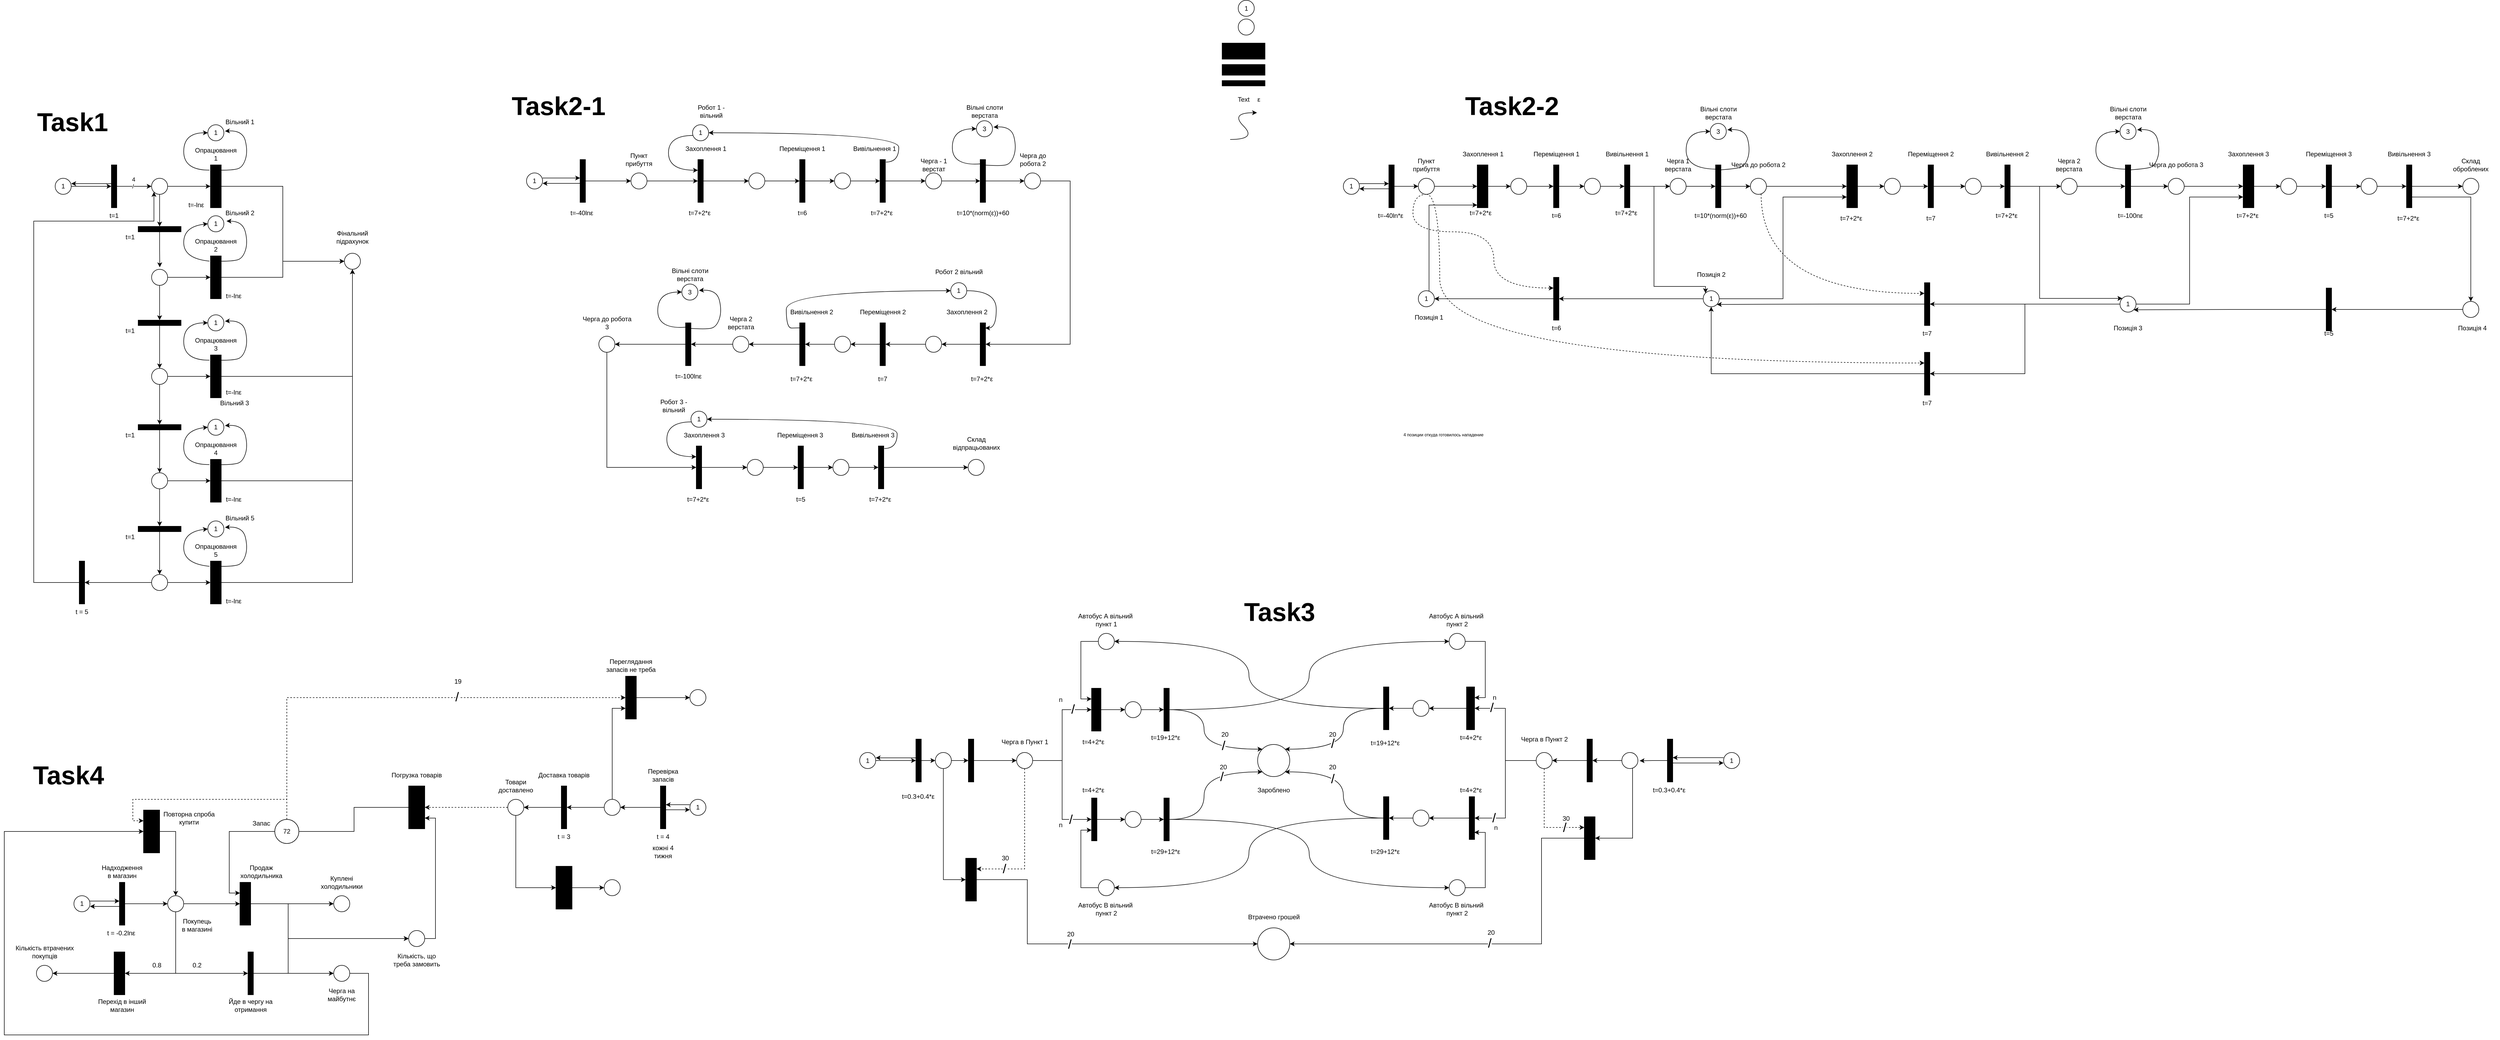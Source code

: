 <mxfile version="22.1.0" type="device">
  <diagram name="Сторінка-1" id="yh2iZvKlDw5B70ogpb3o">
    <mxGraphModel dx="1236" dy="2084" grid="1" gridSize="10" guides="1" tooltips="1" connect="1" arrows="1" fold="1" page="1" pageScale="1" pageWidth="827" pageHeight="1169" math="0" shadow="0">
      <root>
        <mxCell id="0" />
        <mxCell id="1" parent="0" />
        <mxCell id="hV2kDuYqjvU9eCz-QwMJ-9" style="edgeStyle=orthogonalEdgeStyle;rounded=0;orthogonalLoop=1;jettySize=auto;html=1;entryX=0.5;entryY=0;entryDx=0;entryDy=0;" parent="1" source="hV2kDuYqjvU9eCz-QwMJ-1" target="hV2kDuYqjvU9eCz-QwMJ-7" edge="1">
          <mxGeometry relative="1" as="geometry" />
        </mxCell>
        <mxCell id="hV2kDuYqjvU9eCz-QwMJ-1" value="1" style="ellipse;whiteSpace=wrap;html=1;aspect=fixed;" parent="1" vertex="1">
          <mxGeometry x="125" y="180" width="30" height="30" as="geometry" />
        </mxCell>
        <mxCell id="hV2kDuYqjvU9eCz-QwMJ-2" value="1" style="ellipse;whiteSpace=wrap;html=1;aspect=fixed;" parent="1" vertex="1">
          <mxGeometry x="2333.75" y="-152.5" width="30" height="30" as="geometry" />
        </mxCell>
        <mxCell id="hV2kDuYqjvU9eCz-QwMJ-183" style="edgeStyle=orthogonalEdgeStyle;rounded=0;orthogonalLoop=1;jettySize=auto;html=1;entryX=0.5;entryY=1;entryDx=0;entryDy=0;elbow=vertical;" parent="1" edge="1">
          <mxGeometry relative="1" as="geometry">
            <mxPoint x="1035" y="179.53" as="sourcePoint" />
            <mxPoint x="1105" y="179.53" as="targetPoint" />
          </mxGeometry>
        </mxCell>
        <mxCell id="hV2kDuYqjvU9eCz-QwMJ-3" value="1" style="ellipse;whiteSpace=wrap;html=1;aspect=fixed;" parent="1" vertex="1">
          <mxGeometry x="1005" y="170" width="30" height="30" as="geometry" />
        </mxCell>
        <mxCell id="hV2kDuYqjvU9eCz-QwMJ-4" value="1" style="ellipse;whiteSpace=wrap;html=1;aspect=fixed;strokeColor=#000000;" parent="1" vertex="1">
          <mxGeometry x="410" y="80" width="30" height="30" as="geometry" />
        </mxCell>
        <mxCell id="hV2kDuYqjvU9eCz-QwMJ-5" value="" style="rounded=0;whiteSpace=wrap;html=1;gradientColor=none;fillStyle=solid;fillColor=#000000;" parent="1" vertex="1">
          <mxGeometry x="2303.75" y="-32.5" width="80" height="20" as="geometry" />
        </mxCell>
        <mxCell id="hV2kDuYqjvU9eCz-QwMJ-6" value="" style="rounded=0;whiteSpace=wrap;html=1;gradientColor=none;fillStyle=solid;fillColor=#000000;" parent="1" vertex="1">
          <mxGeometry x="2303.75" y="-2.5" width="80" height="10" as="geometry" />
        </mxCell>
        <mxCell id="hV2kDuYqjvU9eCz-QwMJ-10" style="edgeStyle=orthogonalEdgeStyle;rounded=0;orthogonalLoop=1;jettySize=auto;html=1;entryX=1;entryY=0.5;entryDx=0;entryDy=0;" parent="1" edge="1">
          <mxGeometry relative="1" as="geometry">
            <mxPoint x="230" y="190" as="sourcePoint" />
            <mxPoint x="155" y="190" as="targetPoint" />
          </mxGeometry>
        </mxCell>
        <mxCell id="hV2kDuYqjvU9eCz-QwMJ-13" style="edgeStyle=orthogonalEdgeStyle;rounded=0;orthogonalLoop=1;jettySize=auto;html=1;" parent="1" source="hV2kDuYqjvU9eCz-QwMJ-7" target="hV2kDuYqjvU9eCz-QwMJ-12" edge="1">
          <mxGeometry relative="1" as="geometry" />
        </mxCell>
        <mxCell id="hV2kDuYqjvU9eCz-QwMJ-15" value="/" style="edgeLabel;html=1;align=center;verticalAlign=middle;resizable=0;points=[];" parent="hV2kDuYqjvU9eCz-QwMJ-13" vertex="1" connectable="0">
          <mxGeometry x="0.052" y="1" relative="1" as="geometry">
            <mxPoint x="-4" y="1" as="offset" />
          </mxGeometry>
        </mxCell>
        <mxCell id="hV2kDuYqjvU9eCz-QwMJ-16" value="4" style="edgeLabel;html=1;align=center;verticalAlign=middle;resizable=0;points=[];" parent="hV2kDuYqjvU9eCz-QwMJ-13" vertex="1" connectable="0">
          <mxGeometry x="0.052" y="1" relative="1" as="geometry">
            <mxPoint x="-3" y="-12" as="offset" />
          </mxGeometry>
        </mxCell>
        <mxCell id="hV2kDuYqjvU9eCz-QwMJ-7" value="" style="rounded=0;whiteSpace=wrap;html=1;gradientColor=none;fillStyle=solid;fillColor=#000000;rotation=-90;" parent="1" vertex="1">
          <mxGeometry x="195" y="190" width="80" height="10" as="geometry" />
        </mxCell>
        <mxCell id="hV2kDuYqjvU9eCz-QwMJ-11" value="t=1" style="text;html=1;strokeColor=none;fillColor=none;align=center;verticalAlign=middle;whiteSpace=wrap;rounded=0;" parent="1" vertex="1">
          <mxGeometry x="215" y="240" width="40" height="20" as="geometry" />
        </mxCell>
        <mxCell id="hV2kDuYqjvU9eCz-QwMJ-18" style="edgeStyle=orthogonalEdgeStyle;rounded=0;orthogonalLoop=1;jettySize=auto;html=1;entryX=0.5;entryY=0;entryDx=0;entryDy=0;" parent="1" source="hV2kDuYqjvU9eCz-QwMJ-12" target="hV2kDuYqjvU9eCz-QwMJ-19" edge="1">
          <mxGeometry relative="1" as="geometry">
            <mxPoint x="385" y="195" as="targetPoint" />
          </mxGeometry>
        </mxCell>
        <mxCell id="hV2kDuYqjvU9eCz-QwMJ-58" style="edgeStyle=orthogonalEdgeStyle;rounded=0;orthogonalLoop=1;jettySize=auto;html=1;entryX=0.5;entryY=0;entryDx=0;entryDy=0;" parent="1" source="hV2kDuYqjvU9eCz-QwMJ-12" target="hV2kDuYqjvU9eCz-QwMJ-57" edge="1">
          <mxGeometry relative="1" as="geometry" />
        </mxCell>
        <mxCell id="hV2kDuYqjvU9eCz-QwMJ-12" value="" style="ellipse;whiteSpace=wrap;html=1;aspect=fixed;" parent="1" vertex="1">
          <mxGeometry x="305" y="180" width="30" height="30" as="geometry" />
        </mxCell>
        <mxCell id="hV2kDuYqjvU9eCz-QwMJ-81" style="edgeStyle=orthogonalEdgeStyle;rounded=0;orthogonalLoop=1;jettySize=auto;html=1;entryX=0;entryY=0.5;entryDx=0;entryDy=0;" parent="1" source="hV2kDuYqjvU9eCz-QwMJ-19" target="hV2kDuYqjvU9eCz-QwMJ-79" edge="1">
          <mxGeometry relative="1" as="geometry" />
        </mxCell>
        <mxCell id="hV2kDuYqjvU9eCz-QwMJ-19" value="" style="rounded=0;whiteSpace=wrap;html=1;gradientColor=none;fillStyle=solid;fillColor=#000000;rotation=-90;" parent="1" vertex="1">
          <mxGeometry x="385" y="185" width="80" height="20" as="geometry" />
        </mxCell>
        <mxCell id="hV2kDuYqjvU9eCz-QwMJ-21" value="" style="curved=1;endArrow=classic;html=1;rounded=0;exitX=0.878;exitY=-0.102;exitDx=0;exitDy=0;exitPerimeter=0;entryX=0;entryY=0.5;entryDx=0;entryDy=0;" parent="1" source="hV2kDuYqjvU9eCz-QwMJ-19" target="hV2kDuYqjvU9eCz-QwMJ-4" edge="1">
          <mxGeometry width="50" height="50" relative="1" as="geometry">
            <mxPoint x="330" y="140" as="sourcePoint" />
            <mxPoint x="380" y="90" as="targetPoint" />
            <Array as="points">
              <mxPoint x="365" y="165" />
              <mxPoint x="365" y="95" />
            </Array>
          </mxGeometry>
        </mxCell>
        <mxCell id="hV2kDuYqjvU9eCz-QwMJ-22" value="Text" style="text;html=1;strokeColor=none;fillColor=none;align=center;verticalAlign=middle;whiteSpace=wrap;rounded=0;" parent="1" vertex="1">
          <mxGeometry x="2313.75" y="17.5" width="60" height="30" as="geometry" />
        </mxCell>
        <mxCell id="hV2kDuYqjvU9eCz-QwMJ-23" value="" style="curved=1;endArrow=classic;html=1;rounded=0;" parent="1" edge="1">
          <mxGeometry width="50" height="50" relative="1" as="geometry">
            <mxPoint x="2318.75" y="107.5" as="sourcePoint" />
            <mxPoint x="2368.75" y="57.5" as="targetPoint" />
            <Array as="points">
              <mxPoint x="2368.75" y="107.5" />
              <mxPoint x="2318.75" y="57.5" />
            </Array>
          </mxGeometry>
        </mxCell>
        <mxCell id="hV2kDuYqjvU9eCz-QwMJ-24" value="" style="curved=1;endArrow=classic;html=1;rounded=0;exitX=0.877;exitY=0.921;exitDx=0;exitDy=0;exitPerimeter=0;entryX=1.067;entryY=0.398;entryDx=0;entryDy=0;entryPerimeter=0;shadow=0;" parent="1" source="hV2kDuYqjvU9eCz-QwMJ-19" target="hV2kDuYqjvU9eCz-QwMJ-4" edge="1">
          <mxGeometry width="50" height="50" relative="1" as="geometry">
            <mxPoint x="487" y="165" as="sourcePoint" />
            <mxPoint x="484" y="90" as="targetPoint" />
            <Array as="points">
              <mxPoint x="455" y="165" />
              <mxPoint x="475" y="160" />
              <mxPoint x="485" y="130" />
              <mxPoint x="475" y="90" />
            </Array>
          </mxGeometry>
        </mxCell>
        <mxCell id="hV2kDuYqjvU9eCz-QwMJ-27" value="Вільний 1" style="text;html=1;strokeColor=none;fillColor=none;align=center;verticalAlign=middle;whiteSpace=wrap;rounded=0;" parent="1" vertex="1">
          <mxGeometry x="440" y="60" width="60" height="30" as="geometry" />
        </mxCell>
        <mxCell id="hV2kDuYqjvU9eCz-QwMJ-28" value="Опрацювання 1" style="text;html=1;strokeColor=none;fillColor=none;align=center;verticalAlign=middle;whiteSpace=wrap;rounded=0;" parent="1" vertex="1">
          <mxGeometry x="395" y="120" width="60" height="30" as="geometry" />
        </mxCell>
        <mxCell id="hV2kDuYqjvU9eCz-QwMJ-29" value="1" style="ellipse;whiteSpace=wrap;html=1;aspect=fixed;strokeColor=#000000;" parent="1" vertex="1">
          <mxGeometry x="410" y="250" width="30" height="30" as="geometry" />
        </mxCell>
        <mxCell id="hV2kDuYqjvU9eCz-QwMJ-30" style="edgeStyle=orthogonalEdgeStyle;rounded=0;orthogonalLoop=1;jettySize=auto;html=1;entryX=0.5;entryY=0;entryDx=0;entryDy=0;" parent="1" source="hV2kDuYqjvU9eCz-QwMJ-35" target="hV2kDuYqjvU9eCz-QwMJ-31" edge="1">
          <mxGeometry relative="1" as="geometry">
            <mxPoint x="385" y="365" as="targetPoint" />
          </mxGeometry>
        </mxCell>
        <mxCell id="hV2kDuYqjvU9eCz-QwMJ-80" style="edgeStyle=orthogonalEdgeStyle;rounded=0;orthogonalLoop=1;jettySize=auto;html=1;entryX=0;entryY=0.5;entryDx=0;entryDy=0;" parent="1" source="hV2kDuYqjvU9eCz-QwMJ-31" target="hV2kDuYqjvU9eCz-QwMJ-79" edge="1">
          <mxGeometry relative="1" as="geometry" />
        </mxCell>
        <mxCell id="hV2kDuYqjvU9eCz-QwMJ-31" value="" style="rounded=0;whiteSpace=wrap;html=1;gradientColor=none;fillStyle=solid;fillColor=#000000;rotation=-90;" parent="1" vertex="1">
          <mxGeometry x="385" y="355" width="80" height="20" as="geometry" />
        </mxCell>
        <mxCell id="hV2kDuYqjvU9eCz-QwMJ-32" value="" style="curved=1;endArrow=classic;html=1;rounded=0;exitX=0.878;exitY=-0.102;exitDx=0;exitDy=0;exitPerimeter=0;entryX=0;entryY=0.5;entryDx=0;entryDy=0;" parent="1" source="hV2kDuYqjvU9eCz-QwMJ-31" target="hV2kDuYqjvU9eCz-QwMJ-29" edge="1">
          <mxGeometry width="50" height="50" relative="1" as="geometry">
            <mxPoint x="330" y="310" as="sourcePoint" />
            <mxPoint x="380" y="260" as="targetPoint" />
            <Array as="points">
              <mxPoint x="365" y="330" />
              <mxPoint x="365" y="270" />
            </Array>
          </mxGeometry>
        </mxCell>
        <mxCell id="hV2kDuYqjvU9eCz-QwMJ-33" value="" style="curved=1;endArrow=classic;html=1;rounded=0;exitX=0.877;exitY=0.921;exitDx=0;exitDy=0;exitPerimeter=0;shadow=0;" parent="1" source="hV2kDuYqjvU9eCz-QwMJ-31" edge="1">
          <mxGeometry width="50" height="50" relative="1" as="geometry">
            <mxPoint x="487" y="335" as="sourcePoint" />
            <mxPoint x="445" y="260" as="targetPoint" />
            <Array as="points">
              <mxPoint x="455" y="335" />
              <mxPoint x="475" y="330" />
              <mxPoint x="485" y="300" />
              <mxPoint x="475" y="260" />
            </Array>
          </mxGeometry>
        </mxCell>
        <mxCell id="hV2kDuYqjvU9eCz-QwMJ-34" value="Опрацювання 2" style="text;html=1;strokeColor=none;fillColor=none;align=center;verticalAlign=middle;whiteSpace=wrap;rounded=0;" parent="1" vertex="1">
          <mxGeometry x="395" y="290" width="60" height="30" as="geometry" />
        </mxCell>
        <mxCell id="hV2kDuYqjvU9eCz-QwMJ-61" style="edgeStyle=orthogonalEdgeStyle;rounded=0;orthogonalLoop=1;jettySize=auto;html=1;entryX=0.5;entryY=0;entryDx=0;entryDy=0;" parent="1" source="hV2kDuYqjvU9eCz-QwMJ-35" target="hV2kDuYqjvU9eCz-QwMJ-60" edge="1">
          <mxGeometry relative="1" as="geometry" />
        </mxCell>
        <mxCell id="hV2kDuYqjvU9eCz-QwMJ-35" value="" style="ellipse;whiteSpace=wrap;html=1;aspect=fixed;" parent="1" vertex="1">
          <mxGeometry x="305" y="350" width="30" height="30" as="geometry" />
        </mxCell>
        <mxCell id="hV2kDuYqjvU9eCz-QwMJ-36" value="1" style="ellipse;whiteSpace=wrap;html=1;aspect=fixed;strokeColor=#000000;" parent="1" vertex="1">
          <mxGeometry x="410" y="435" width="30" height="30" as="geometry" />
        </mxCell>
        <mxCell id="hV2kDuYqjvU9eCz-QwMJ-37" style="edgeStyle=orthogonalEdgeStyle;rounded=0;orthogonalLoop=1;jettySize=auto;html=1;entryX=0.5;entryY=0;entryDx=0;entryDy=0;" parent="1" source="hV2kDuYqjvU9eCz-QwMJ-42" target="hV2kDuYqjvU9eCz-QwMJ-38" edge="1">
          <mxGeometry relative="1" as="geometry">
            <mxPoint x="385" y="550" as="targetPoint" />
          </mxGeometry>
        </mxCell>
        <mxCell id="hV2kDuYqjvU9eCz-QwMJ-91" style="edgeStyle=orthogonalEdgeStyle;rounded=0;orthogonalLoop=1;jettySize=auto;html=1;entryX=0.5;entryY=1;entryDx=0;entryDy=0;" parent="1" source="hV2kDuYqjvU9eCz-QwMJ-38" target="hV2kDuYqjvU9eCz-QwMJ-79" edge="1">
          <mxGeometry relative="1" as="geometry" />
        </mxCell>
        <mxCell id="hV2kDuYqjvU9eCz-QwMJ-38" value="" style="rounded=0;whiteSpace=wrap;html=1;gradientColor=none;fillStyle=solid;fillColor=#000000;rotation=-90;" parent="1" vertex="1">
          <mxGeometry x="385" y="540" width="80" height="20" as="geometry" />
        </mxCell>
        <mxCell id="hV2kDuYqjvU9eCz-QwMJ-39" value="" style="curved=1;endArrow=classic;html=1;rounded=0;exitX=0.878;exitY=-0.102;exitDx=0;exitDy=0;exitPerimeter=0;entryX=0;entryY=0.5;entryDx=0;entryDy=0;" parent="1" source="hV2kDuYqjvU9eCz-QwMJ-38" target="hV2kDuYqjvU9eCz-QwMJ-36" edge="1">
          <mxGeometry width="50" height="50" relative="1" as="geometry">
            <mxPoint x="330" y="495" as="sourcePoint" />
            <mxPoint x="380" y="445" as="targetPoint" />
            <Array as="points">
              <mxPoint x="365" y="520" />
              <mxPoint x="365" y="450" />
            </Array>
          </mxGeometry>
        </mxCell>
        <mxCell id="hV2kDuYqjvU9eCz-QwMJ-40" value="" style="curved=1;endArrow=classic;html=1;rounded=0;exitX=0.877;exitY=0.921;exitDx=0;exitDy=0;exitPerimeter=0;entryX=1.067;entryY=0.398;entryDx=0;entryDy=0;entryPerimeter=0;shadow=0;" parent="1" source="hV2kDuYqjvU9eCz-QwMJ-38" target="hV2kDuYqjvU9eCz-QwMJ-36" edge="1">
          <mxGeometry width="50" height="50" relative="1" as="geometry">
            <mxPoint x="487" y="520" as="sourcePoint" />
            <mxPoint x="484" y="445" as="targetPoint" />
            <Array as="points">
              <mxPoint x="455" y="520" />
              <mxPoint x="475" y="515" />
              <mxPoint x="485" y="485" />
              <mxPoint x="475" y="445" />
            </Array>
          </mxGeometry>
        </mxCell>
        <mxCell id="hV2kDuYqjvU9eCz-QwMJ-41" value="Опрацювання 3" style="text;html=1;strokeColor=none;fillColor=none;align=center;verticalAlign=middle;whiteSpace=wrap;rounded=0;" parent="1" vertex="1">
          <mxGeometry x="395" y="475" width="60" height="30" as="geometry" />
        </mxCell>
        <mxCell id="hV2kDuYqjvU9eCz-QwMJ-64" style="edgeStyle=orthogonalEdgeStyle;rounded=0;orthogonalLoop=1;jettySize=auto;html=1;entryX=0.5;entryY=0;entryDx=0;entryDy=0;" parent="1" source="hV2kDuYqjvU9eCz-QwMJ-42" target="hV2kDuYqjvU9eCz-QwMJ-63" edge="1">
          <mxGeometry relative="1" as="geometry" />
        </mxCell>
        <mxCell id="hV2kDuYqjvU9eCz-QwMJ-42" value="" style="ellipse;whiteSpace=wrap;html=1;aspect=fixed;" parent="1" vertex="1">
          <mxGeometry x="305" y="535" width="30" height="30" as="geometry" />
        </mxCell>
        <mxCell id="hV2kDuYqjvU9eCz-QwMJ-43" value="1" style="ellipse;whiteSpace=wrap;html=1;aspect=fixed;strokeColor=#000000;" parent="1" vertex="1">
          <mxGeometry x="410" y="630" width="30" height="30" as="geometry" />
        </mxCell>
        <mxCell id="hV2kDuYqjvU9eCz-QwMJ-44" style="edgeStyle=orthogonalEdgeStyle;rounded=0;orthogonalLoop=1;jettySize=auto;html=1;entryX=0.5;entryY=0;entryDx=0;entryDy=0;" parent="1" source="hV2kDuYqjvU9eCz-QwMJ-49" target="hV2kDuYqjvU9eCz-QwMJ-45" edge="1">
          <mxGeometry relative="1" as="geometry">
            <mxPoint x="385" y="745" as="targetPoint" />
          </mxGeometry>
        </mxCell>
        <mxCell id="hV2kDuYqjvU9eCz-QwMJ-90" style="edgeStyle=orthogonalEdgeStyle;rounded=0;orthogonalLoop=1;jettySize=auto;html=1;entryX=0.5;entryY=1;entryDx=0;entryDy=0;" parent="1" source="hV2kDuYqjvU9eCz-QwMJ-45" target="hV2kDuYqjvU9eCz-QwMJ-79" edge="1">
          <mxGeometry relative="1" as="geometry" />
        </mxCell>
        <mxCell id="hV2kDuYqjvU9eCz-QwMJ-45" value="" style="rounded=0;whiteSpace=wrap;html=1;gradientColor=none;fillStyle=solid;fillColor=#000000;rotation=-90;" parent="1" vertex="1">
          <mxGeometry x="385" y="735" width="80" height="20" as="geometry" />
        </mxCell>
        <mxCell id="hV2kDuYqjvU9eCz-QwMJ-46" value="" style="curved=1;endArrow=classic;html=1;rounded=0;exitX=0.878;exitY=-0.102;exitDx=0;exitDy=0;exitPerimeter=0;entryX=0;entryY=0.5;entryDx=0;entryDy=0;" parent="1" source="hV2kDuYqjvU9eCz-QwMJ-45" target="hV2kDuYqjvU9eCz-QwMJ-43" edge="1">
          <mxGeometry width="50" height="50" relative="1" as="geometry">
            <mxPoint x="330" y="690" as="sourcePoint" />
            <mxPoint x="380" y="640" as="targetPoint" />
            <Array as="points">
              <mxPoint x="365" y="715" />
              <mxPoint x="365" y="650" />
            </Array>
          </mxGeometry>
        </mxCell>
        <mxCell id="hV2kDuYqjvU9eCz-QwMJ-47" value="" style="curved=1;endArrow=classic;html=1;rounded=0;exitX=0.877;exitY=0.921;exitDx=0;exitDy=0;exitPerimeter=0;entryX=1.067;entryY=0.398;entryDx=0;entryDy=0;entryPerimeter=0;shadow=0;" parent="1" source="hV2kDuYqjvU9eCz-QwMJ-45" target="hV2kDuYqjvU9eCz-QwMJ-43" edge="1">
          <mxGeometry width="50" height="50" relative="1" as="geometry">
            <mxPoint x="487" y="715" as="sourcePoint" />
            <mxPoint x="484" y="640" as="targetPoint" />
            <Array as="points">
              <mxPoint x="455" y="715" />
              <mxPoint x="475" y="710" />
              <mxPoint x="485" y="680" />
              <mxPoint x="475" y="640" />
            </Array>
          </mxGeometry>
        </mxCell>
        <mxCell id="hV2kDuYqjvU9eCz-QwMJ-48" value="Опрацювання 4" style="text;html=1;strokeColor=none;fillColor=none;align=center;verticalAlign=middle;whiteSpace=wrap;rounded=0;" parent="1" vertex="1">
          <mxGeometry x="395" y="670" width="60" height="30" as="geometry" />
        </mxCell>
        <mxCell id="hV2kDuYqjvU9eCz-QwMJ-69" style="edgeStyle=orthogonalEdgeStyle;rounded=0;orthogonalLoop=1;jettySize=auto;html=1;entryX=0.5;entryY=0;entryDx=0;entryDy=0;" parent="1" source="hV2kDuYqjvU9eCz-QwMJ-49" target="hV2kDuYqjvU9eCz-QwMJ-67" edge="1">
          <mxGeometry relative="1" as="geometry" />
        </mxCell>
        <mxCell id="hV2kDuYqjvU9eCz-QwMJ-49" value="" style="ellipse;whiteSpace=wrap;html=1;aspect=fixed;" parent="1" vertex="1">
          <mxGeometry x="305" y="730" width="30" height="30" as="geometry" />
        </mxCell>
        <mxCell id="hV2kDuYqjvU9eCz-QwMJ-50" value="1" style="ellipse;whiteSpace=wrap;html=1;aspect=fixed;strokeColor=#000000;" parent="1" vertex="1">
          <mxGeometry x="410" y="820" width="30" height="30" as="geometry" />
        </mxCell>
        <mxCell id="hV2kDuYqjvU9eCz-QwMJ-51" style="edgeStyle=orthogonalEdgeStyle;rounded=0;orthogonalLoop=1;jettySize=auto;html=1;entryX=0.5;entryY=0;entryDx=0;entryDy=0;" parent="1" source="hV2kDuYqjvU9eCz-QwMJ-56" target="hV2kDuYqjvU9eCz-QwMJ-52" edge="1">
          <mxGeometry relative="1" as="geometry">
            <mxPoint x="385" y="935" as="targetPoint" />
          </mxGeometry>
        </mxCell>
        <mxCell id="hV2kDuYqjvU9eCz-QwMJ-89" style="edgeStyle=orthogonalEdgeStyle;rounded=0;orthogonalLoop=1;jettySize=auto;html=1;entryX=0.5;entryY=1;entryDx=0;entryDy=0;" parent="1" source="hV2kDuYqjvU9eCz-QwMJ-52" target="hV2kDuYqjvU9eCz-QwMJ-79" edge="1">
          <mxGeometry relative="1" as="geometry" />
        </mxCell>
        <mxCell id="hV2kDuYqjvU9eCz-QwMJ-52" value="" style="rounded=0;whiteSpace=wrap;html=1;gradientColor=none;fillStyle=solid;fillColor=#000000;rotation=-90;" parent="1" vertex="1">
          <mxGeometry x="385" y="925" width="80" height="20" as="geometry" />
        </mxCell>
        <mxCell id="hV2kDuYqjvU9eCz-QwMJ-53" value="" style="curved=1;endArrow=classic;html=1;rounded=0;exitX=0.878;exitY=-0.102;exitDx=0;exitDy=0;exitPerimeter=0;entryX=0;entryY=0.5;entryDx=0;entryDy=0;" parent="1" source="hV2kDuYqjvU9eCz-QwMJ-52" target="hV2kDuYqjvU9eCz-QwMJ-50" edge="1">
          <mxGeometry width="50" height="50" relative="1" as="geometry">
            <mxPoint x="330" y="880" as="sourcePoint" />
            <mxPoint x="380" y="830" as="targetPoint" />
            <Array as="points">
              <mxPoint x="365" y="900" />
              <mxPoint x="365" y="840" />
            </Array>
          </mxGeometry>
        </mxCell>
        <mxCell id="hV2kDuYqjvU9eCz-QwMJ-54" value="" style="curved=1;endArrow=classic;html=1;rounded=0;exitX=0.877;exitY=0.921;exitDx=0;exitDy=0;exitPerimeter=0;entryX=1.067;entryY=0.398;entryDx=0;entryDy=0;entryPerimeter=0;shadow=0;" parent="1" source="hV2kDuYqjvU9eCz-QwMJ-52" target="hV2kDuYqjvU9eCz-QwMJ-50" edge="1">
          <mxGeometry width="50" height="50" relative="1" as="geometry">
            <mxPoint x="487" y="905" as="sourcePoint" />
            <mxPoint x="484" y="830" as="targetPoint" />
            <Array as="points">
              <mxPoint x="455" y="905" />
              <mxPoint x="475" y="900" />
              <mxPoint x="485" y="870" />
              <mxPoint x="475" y="830" />
            </Array>
          </mxGeometry>
        </mxCell>
        <mxCell id="hV2kDuYqjvU9eCz-QwMJ-55" value="Опрацювання 5" style="text;html=1;strokeColor=none;fillColor=none;align=center;verticalAlign=middle;whiteSpace=wrap;rounded=0;" parent="1" vertex="1">
          <mxGeometry x="395" y="860" width="60" height="30" as="geometry" />
        </mxCell>
        <mxCell id="hV2kDuYqjvU9eCz-QwMJ-95" style="edgeStyle=orthogonalEdgeStyle;rounded=0;orthogonalLoop=1;jettySize=auto;html=1;entryX=0.5;entryY=0;entryDx=0;entryDy=0;" parent="1" source="hV2kDuYqjvU9eCz-QwMJ-56" target="hV2kDuYqjvU9eCz-QwMJ-92" edge="1">
          <mxGeometry relative="1" as="geometry" />
        </mxCell>
        <mxCell id="hV2kDuYqjvU9eCz-QwMJ-56" value="" style="ellipse;whiteSpace=wrap;html=1;aspect=fixed;" parent="1" vertex="1">
          <mxGeometry x="305" y="920" width="30" height="30" as="geometry" />
        </mxCell>
        <mxCell id="hV2kDuYqjvU9eCz-QwMJ-57" value="" style="rounded=0;whiteSpace=wrap;html=1;gradientColor=none;fillStyle=solid;fillColor=#000000;rotation=0;" parent="1" vertex="1">
          <mxGeometry x="280" y="270" width="80" height="10" as="geometry" />
        </mxCell>
        <mxCell id="hV2kDuYqjvU9eCz-QwMJ-59" style="edgeStyle=orthogonalEdgeStyle;rounded=0;orthogonalLoop=1;jettySize=auto;html=1;entryX=0.511;entryY=-0.126;entryDx=0;entryDy=0;entryPerimeter=0;" parent="1" source="hV2kDuYqjvU9eCz-QwMJ-57" target="hV2kDuYqjvU9eCz-QwMJ-35" edge="1">
          <mxGeometry relative="1" as="geometry" />
        </mxCell>
        <mxCell id="hV2kDuYqjvU9eCz-QwMJ-62" style="edgeStyle=orthogonalEdgeStyle;rounded=0;orthogonalLoop=1;jettySize=auto;html=1;entryX=0.5;entryY=0;entryDx=0;entryDy=0;" parent="1" source="hV2kDuYqjvU9eCz-QwMJ-60" target="hV2kDuYqjvU9eCz-QwMJ-42" edge="1">
          <mxGeometry relative="1" as="geometry" />
        </mxCell>
        <mxCell id="hV2kDuYqjvU9eCz-QwMJ-60" value="" style="rounded=0;whiteSpace=wrap;html=1;gradientColor=none;fillStyle=solid;fillColor=#000000;rotation=0;" parent="1" vertex="1">
          <mxGeometry x="280" y="445" width="80" height="10" as="geometry" />
        </mxCell>
        <mxCell id="hV2kDuYqjvU9eCz-QwMJ-66" style="edgeStyle=orthogonalEdgeStyle;rounded=0;orthogonalLoop=1;jettySize=auto;html=1;entryX=0.5;entryY=0;entryDx=0;entryDy=0;" parent="1" source="hV2kDuYqjvU9eCz-QwMJ-63" target="hV2kDuYqjvU9eCz-QwMJ-49" edge="1">
          <mxGeometry relative="1" as="geometry" />
        </mxCell>
        <mxCell id="hV2kDuYqjvU9eCz-QwMJ-63" value="" style="rounded=0;whiteSpace=wrap;html=1;gradientColor=none;fillStyle=solid;fillColor=#000000;rotation=0;" parent="1" vertex="1">
          <mxGeometry x="280" y="640" width="80" height="10" as="geometry" />
        </mxCell>
        <mxCell id="hV2kDuYqjvU9eCz-QwMJ-70" style="edgeStyle=orthogonalEdgeStyle;rounded=0;orthogonalLoop=1;jettySize=auto;html=1;entryX=0.5;entryY=0;entryDx=0;entryDy=0;" parent="1" source="hV2kDuYqjvU9eCz-QwMJ-67" target="hV2kDuYqjvU9eCz-QwMJ-56" edge="1">
          <mxGeometry relative="1" as="geometry" />
        </mxCell>
        <mxCell id="hV2kDuYqjvU9eCz-QwMJ-67" value="" style="rounded=0;whiteSpace=wrap;html=1;gradientColor=none;fillStyle=solid;fillColor=#000000;rotation=0;" parent="1" vertex="1">
          <mxGeometry x="280" y="830" width="80" height="10" as="geometry" />
        </mxCell>
        <mxCell id="hV2kDuYqjvU9eCz-QwMJ-71" value="Вільний 2" style="text;html=1;strokeColor=none;fillColor=none;align=center;verticalAlign=middle;whiteSpace=wrap;rounded=0;" parent="1" vertex="1">
          <mxGeometry x="440" y="230" width="60" height="30" as="geometry" />
        </mxCell>
        <mxCell id="hV2kDuYqjvU9eCz-QwMJ-72" value="Вільний 3" style="text;html=1;strokeColor=none;fillColor=none;align=center;verticalAlign=middle;whiteSpace=wrap;rounded=0;" parent="1" vertex="1">
          <mxGeometry x="430" y="585" width="60" height="30" as="geometry" />
        </mxCell>
        <mxCell id="hV2kDuYqjvU9eCz-QwMJ-74" value="Вільний 5" style="text;html=1;strokeColor=none;fillColor=none;align=center;verticalAlign=middle;whiteSpace=wrap;rounded=0;" parent="1" vertex="1">
          <mxGeometry x="440" y="800" width="60" height="30" as="geometry" />
        </mxCell>
        <mxCell id="hV2kDuYqjvU9eCz-QwMJ-75" value="t=1" style="text;html=1;strokeColor=none;fillColor=none;align=center;verticalAlign=middle;whiteSpace=wrap;rounded=0;" parent="1" vertex="1">
          <mxGeometry x="245" y="280" width="40" height="20" as="geometry" />
        </mxCell>
        <mxCell id="hV2kDuYqjvU9eCz-QwMJ-76" value="t=1" style="text;html=1;strokeColor=none;fillColor=none;align=center;verticalAlign=middle;whiteSpace=wrap;rounded=0;" parent="1" vertex="1">
          <mxGeometry x="245" y="455" width="40" height="20" as="geometry" />
        </mxCell>
        <mxCell id="hV2kDuYqjvU9eCz-QwMJ-77" value="t=1" style="text;html=1;strokeColor=none;fillColor=none;align=center;verticalAlign=middle;whiteSpace=wrap;rounded=0;" parent="1" vertex="1">
          <mxGeometry x="245" y="650" width="40" height="20" as="geometry" />
        </mxCell>
        <mxCell id="hV2kDuYqjvU9eCz-QwMJ-78" value="t=1" style="text;html=1;strokeColor=none;fillColor=none;align=center;verticalAlign=middle;whiteSpace=wrap;rounded=0;" parent="1" vertex="1">
          <mxGeometry x="245" y="840" width="40" height="20" as="geometry" />
        </mxCell>
        <mxCell id="hV2kDuYqjvU9eCz-QwMJ-79" value="" style="ellipse;whiteSpace=wrap;html=1;aspect=fixed;" parent="1" vertex="1">
          <mxGeometry x="665" y="320" width="30" height="30" as="geometry" />
        </mxCell>
        <mxCell id="hV2kDuYqjvU9eCz-QwMJ-82" value="t=-lnε&amp;nbsp;" style="text;html=1;strokeColor=none;fillColor=none;align=center;verticalAlign=middle;whiteSpace=wrap;rounded=0;" parent="1" vertex="1">
          <mxGeometry x="370" y="220" width="40" height="20" as="geometry" />
        </mxCell>
        <mxCell id="hV2kDuYqjvU9eCz-QwMJ-84" value="ε&amp;nbsp;" style="text;html=1;strokeColor=none;fillColor=none;align=center;verticalAlign=middle;whiteSpace=wrap;rounded=0;shadow=0;" parent="1" vertex="1">
          <mxGeometry x="2363.75" y="22.5" width="20" height="20" as="geometry" />
        </mxCell>
        <mxCell id="hV2kDuYqjvU9eCz-QwMJ-85" value="t=-lnε&amp;nbsp;" style="text;html=1;strokeColor=none;fillColor=none;align=center;verticalAlign=middle;whiteSpace=wrap;rounded=0;" parent="1" vertex="1">
          <mxGeometry x="440" y="390" width="40" height="20" as="geometry" />
        </mxCell>
        <mxCell id="hV2kDuYqjvU9eCz-QwMJ-86" value="t=-lnε&amp;nbsp;" style="text;html=1;strokeColor=none;fillColor=none;align=center;verticalAlign=middle;whiteSpace=wrap;rounded=0;" parent="1" vertex="1">
          <mxGeometry x="440" y="570" width="40" height="20" as="geometry" />
        </mxCell>
        <mxCell id="hV2kDuYqjvU9eCz-QwMJ-87" value="t=-lnε&amp;nbsp;" style="text;html=1;strokeColor=none;fillColor=none;align=center;verticalAlign=middle;whiteSpace=wrap;rounded=0;" parent="1" vertex="1">
          <mxGeometry x="440" y="770" width="40" height="20" as="geometry" />
        </mxCell>
        <mxCell id="hV2kDuYqjvU9eCz-QwMJ-88" value="t=-lnε&amp;nbsp;" style="text;html=1;strokeColor=none;fillColor=none;align=center;verticalAlign=middle;whiteSpace=wrap;rounded=0;" parent="1" vertex="1">
          <mxGeometry x="440" y="960" width="40" height="20" as="geometry" />
        </mxCell>
        <mxCell id="hV2kDuYqjvU9eCz-QwMJ-99" style="edgeStyle=orthogonalEdgeStyle;rounded=0;orthogonalLoop=1;jettySize=auto;html=1;entryX=0;entryY=1;entryDx=0;entryDy=0;elbow=vertical;" parent="1" source="hV2kDuYqjvU9eCz-QwMJ-92" target="hV2kDuYqjvU9eCz-QwMJ-12" edge="1">
          <mxGeometry relative="1" as="geometry">
            <Array as="points">
              <mxPoint x="85" y="935" />
              <mxPoint x="85" y="260" />
              <mxPoint x="309" y="260" />
            </Array>
          </mxGeometry>
        </mxCell>
        <mxCell id="hV2kDuYqjvU9eCz-QwMJ-92" value="" style="rounded=0;whiteSpace=wrap;html=1;gradientColor=none;fillStyle=solid;fillColor=#000000;rotation=90;" parent="1" vertex="1">
          <mxGeometry x="135" y="930" width="80" height="10" as="geometry" />
        </mxCell>
        <mxCell id="hV2kDuYqjvU9eCz-QwMJ-93" value="t = 5" style="text;html=1;strokeColor=none;fillColor=none;align=center;verticalAlign=middle;whiteSpace=wrap;rounded=0;" parent="1" vertex="1">
          <mxGeometry x="155" y="980" width="40" height="20" as="geometry" />
        </mxCell>
        <mxCell id="hV2kDuYqjvU9eCz-QwMJ-100" value="Фінальний підрахунок" style="text;html=1;strokeColor=none;fillColor=none;align=center;verticalAlign=middle;whiteSpace=wrap;rounded=0;" parent="1" vertex="1">
          <mxGeometry x="650" y="275" width="60" height="30" as="geometry" />
        </mxCell>
        <mxCell id="hV2kDuYqjvU9eCz-QwMJ-101" value="&lt;font size=&quot;1&quot; style=&quot;&quot;&gt;&lt;b style=&quot;font-size: 48px;&quot;&gt;Task1&lt;/b&gt;&lt;/font&gt;" style="text;html=1;strokeColor=none;fillColor=none;align=center;verticalAlign=middle;whiteSpace=wrap;rounded=0;" parent="1" vertex="1">
          <mxGeometry x="75" width="165" height="150" as="geometry" />
        </mxCell>
        <mxCell id="hV2kDuYqjvU9eCz-QwMJ-102" value="&lt;font size=&quot;1&quot; style=&quot;&quot;&gt;&lt;b style=&quot;font-size: 48px;&quot;&gt;Task4&lt;br&gt;&lt;/b&gt;&lt;/font&gt;" style="text;html=1;strokeColor=none;fillColor=none;align=center;verticalAlign=middle;whiteSpace=wrap;rounded=0;" parent="1" vertex="1">
          <mxGeometry x="70" y="1265" width="160" height="60" as="geometry" />
        </mxCell>
        <mxCell id="hV2kDuYqjvU9eCz-QwMJ-103" value="" style="ellipse;whiteSpace=wrap;html=1;aspect=fixed;" parent="1" vertex="1">
          <mxGeometry x="90" y="1650" width="30" height="30" as="geometry" />
        </mxCell>
        <mxCell id="hV2kDuYqjvU9eCz-QwMJ-106" style="edgeStyle=orthogonalEdgeStyle;rounded=0;orthogonalLoop=1;jettySize=auto;html=1;entryX=0.5;entryY=0;entryDx=0;entryDy=0;elbow=vertical;" parent="1" source="hV2kDuYqjvU9eCz-QwMJ-104" target="hV2kDuYqjvU9eCz-QwMJ-105" edge="1">
          <mxGeometry relative="1" as="geometry" />
        </mxCell>
        <mxCell id="hV2kDuYqjvU9eCz-QwMJ-104" value="" style="rounded=0;whiteSpace=wrap;html=1;gradientColor=none;fillStyle=solid;fillColor=#000000;rotation=-90;" parent="1" vertex="1">
          <mxGeometry x="265" y="1385" width="80" height="30" as="geometry" />
        </mxCell>
        <mxCell id="hV2kDuYqjvU9eCz-QwMJ-118" style="edgeStyle=orthogonalEdgeStyle;rounded=0;orthogonalLoop=1;jettySize=auto;html=1;entryX=0.5;entryY=0;entryDx=0;entryDy=0;elbow=vertical;" parent="1" source="hV2kDuYqjvU9eCz-QwMJ-105" target="hV2kDuYqjvU9eCz-QwMJ-115" edge="1">
          <mxGeometry relative="1" as="geometry">
            <Array as="points">
              <mxPoint x="350" y="1665" />
            </Array>
          </mxGeometry>
        </mxCell>
        <mxCell id="hV2kDuYqjvU9eCz-QwMJ-122" style="edgeStyle=orthogonalEdgeStyle;rounded=0;orthogonalLoop=1;jettySize=auto;html=1;entryX=0.5;entryY=1;entryDx=0;entryDy=0;elbow=vertical;" parent="1" source="hV2kDuYqjvU9eCz-QwMJ-105" target="hV2kDuYqjvU9eCz-QwMJ-121" edge="1">
          <mxGeometry relative="1" as="geometry">
            <Array as="points">
              <mxPoint x="350" y="1665" />
            </Array>
          </mxGeometry>
        </mxCell>
        <mxCell id="hV2kDuYqjvU9eCz-QwMJ-126" style="edgeStyle=orthogonalEdgeStyle;rounded=0;orthogonalLoop=1;jettySize=auto;html=1;entryX=0.5;entryY=0;entryDx=0;entryDy=0;elbow=vertical;" parent="1" source="hV2kDuYqjvU9eCz-QwMJ-105" target="hV2kDuYqjvU9eCz-QwMJ-125" edge="1">
          <mxGeometry relative="1" as="geometry" />
        </mxCell>
        <mxCell id="hV2kDuYqjvU9eCz-QwMJ-105" value="" style="ellipse;whiteSpace=wrap;html=1;aspect=fixed;" parent="1" vertex="1">
          <mxGeometry x="335" y="1520" width="30" height="30" as="geometry" />
        </mxCell>
        <mxCell id="hV2kDuYqjvU9eCz-QwMJ-108" style="edgeStyle=orthogonalEdgeStyle;rounded=0;orthogonalLoop=1;jettySize=auto;html=1;entryX=0;entryY=0.5;entryDx=0;entryDy=0;elbow=vertical;" parent="1" source="hV2kDuYqjvU9eCz-QwMJ-107" target="hV2kDuYqjvU9eCz-QwMJ-105" edge="1">
          <mxGeometry relative="1" as="geometry" />
        </mxCell>
        <mxCell id="hV2kDuYqjvU9eCz-QwMJ-111" style="edgeStyle=orthogonalEdgeStyle;rounded=0;orthogonalLoop=1;jettySize=auto;html=1;entryX=1;entryY=0.5;entryDx=0;entryDy=0;elbow=vertical;" parent="1" edge="1">
          <mxGeometry relative="1" as="geometry">
            <mxPoint x="245" y="1540" as="sourcePoint" />
            <mxPoint x="190.0" y="1540" as="targetPoint" />
          </mxGeometry>
        </mxCell>
        <mxCell id="hV2kDuYqjvU9eCz-QwMJ-107" value="" style="rounded=0;whiteSpace=wrap;html=1;gradientColor=none;fillStyle=solid;fillColor=#000000;rotation=90;" parent="1" vertex="1">
          <mxGeometry x="210" y="1530" width="80" height="10" as="geometry" />
        </mxCell>
        <mxCell id="hV2kDuYqjvU9eCz-QwMJ-110" style="edgeStyle=orthogonalEdgeStyle;rounded=0;orthogonalLoop=1;jettySize=auto;html=1;entryX=0.5;entryY=1;entryDx=0;entryDy=0;elbow=vertical;" parent="1" edge="1">
          <mxGeometry relative="1" as="geometry">
            <mxPoint x="190" y="1530" as="sourcePoint" />
            <mxPoint x="245" y="1530" as="targetPoint" />
          </mxGeometry>
        </mxCell>
        <mxCell id="hV2kDuYqjvU9eCz-QwMJ-109" value="1" style="ellipse;whiteSpace=wrap;html=1;aspect=fixed;" parent="1" vertex="1">
          <mxGeometry x="160" y="1520" width="30" height="30" as="geometry" />
        </mxCell>
        <mxCell id="hV2kDuYqjvU9eCz-QwMJ-112" value="t = -0.2lnε&amp;nbsp;" style="text;html=1;strokeColor=none;fillColor=none;align=center;verticalAlign=middle;whiteSpace=wrap;rounded=0;" parent="1" vertex="1">
          <mxGeometry x="220" y="1580" width="60" height="20" as="geometry" />
        </mxCell>
        <mxCell id="hV2kDuYqjvU9eCz-QwMJ-113" value="Надходження в магазин" style="text;html=1;strokeColor=none;fillColor=none;align=center;verticalAlign=middle;whiteSpace=wrap;rounded=0;" parent="1" vertex="1">
          <mxGeometry x="220" y="1460" width="60" height="30" as="geometry" />
        </mxCell>
        <mxCell id="hV2kDuYqjvU9eCz-QwMJ-114" value="Повторна спроба купити" style="text;html=1;strokeColor=none;fillColor=none;align=center;verticalAlign=middle;whiteSpace=wrap;rounded=0;" parent="1" vertex="1">
          <mxGeometry x="325" y="1360" width="100" height="30" as="geometry" />
        </mxCell>
        <mxCell id="hV2kDuYqjvU9eCz-QwMJ-116" style="edgeStyle=orthogonalEdgeStyle;rounded=0;orthogonalLoop=1;jettySize=auto;html=1;entryX=1;entryY=0.5;entryDx=0;entryDy=0;elbow=vertical;" parent="1" source="hV2kDuYqjvU9eCz-QwMJ-115" target="hV2kDuYqjvU9eCz-QwMJ-103" edge="1">
          <mxGeometry relative="1" as="geometry" />
        </mxCell>
        <mxCell id="hV2kDuYqjvU9eCz-QwMJ-115" value="" style="rounded=0;whiteSpace=wrap;html=1;gradientColor=none;fillStyle=solid;fillColor=#000000;rotation=90;" parent="1" vertex="1">
          <mxGeometry x="205" y="1655" width="80" height="20" as="geometry" />
        </mxCell>
        <mxCell id="hV2kDuYqjvU9eCz-QwMJ-117" value="Кількість втрачених покупців" style="text;html=1;strokeColor=none;fillColor=none;align=center;verticalAlign=middle;whiteSpace=wrap;rounded=0;" parent="1" vertex="1">
          <mxGeometry x="47.5" y="1610" width="115" height="30" as="geometry" />
        </mxCell>
        <mxCell id="hV2kDuYqjvU9eCz-QwMJ-119" value="Перехід в інший магазин" style="text;html=1;strokeColor=none;fillColor=none;align=center;verticalAlign=middle;whiteSpace=wrap;rounded=0;" parent="1" vertex="1">
          <mxGeometry x="200" y="1710" width="100" height="30" as="geometry" />
        </mxCell>
        <mxCell id="hV2kDuYqjvU9eCz-QwMJ-120" value="0.8" style="text;html=1;strokeColor=none;fillColor=none;align=center;verticalAlign=middle;whiteSpace=wrap;rounded=0;" parent="1" vertex="1">
          <mxGeometry x="285" y="1640" width="60" height="20" as="geometry" />
        </mxCell>
        <mxCell id="hV2kDuYqjvU9eCz-QwMJ-128" style="edgeStyle=orthogonalEdgeStyle;rounded=0;orthogonalLoop=1;jettySize=auto;html=1;entryX=0;entryY=0.5;entryDx=0;entryDy=0;elbow=vertical;" parent="1" source="hV2kDuYqjvU9eCz-QwMJ-121" target="hV2kDuYqjvU9eCz-QwMJ-127" edge="1">
          <mxGeometry relative="1" as="geometry" />
        </mxCell>
        <mxCell id="hV2kDuYqjvU9eCz-QwMJ-137" style="edgeStyle=orthogonalEdgeStyle;rounded=0;orthogonalLoop=1;jettySize=auto;html=1;entryX=0;entryY=0.5;entryDx=0;entryDy=0;elbow=vertical;" parent="1" source="hV2kDuYqjvU9eCz-QwMJ-121" target="hV2kDuYqjvU9eCz-QwMJ-131" edge="1">
          <mxGeometry relative="1" as="geometry">
            <Array as="points">
              <mxPoint x="560" y="1665" />
              <mxPoint x="560" y="1600" />
            </Array>
          </mxGeometry>
        </mxCell>
        <mxCell id="hV2kDuYqjvU9eCz-QwMJ-121" value="" style="rounded=0;whiteSpace=wrap;html=1;gradientColor=none;fillStyle=solid;fillColor=#000000;rotation=90;" parent="1" vertex="1">
          <mxGeometry x="450" y="1660" width="80" height="10" as="geometry" />
        </mxCell>
        <mxCell id="hV2kDuYqjvU9eCz-QwMJ-123" value="0.2" style="text;html=1;strokeColor=none;fillColor=none;align=center;verticalAlign=middle;whiteSpace=wrap;rounded=0;" parent="1" vertex="1">
          <mxGeometry x="360" y="1640" width="60" height="20" as="geometry" />
        </mxCell>
        <mxCell id="hV2kDuYqjvU9eCz-QwMJ-124" value="Покупець в магазині" style="text;html=1;strokeColor=none;fillColor=none;align=center;verticalAlign=middle;whiteSpace=wrap;rounded=0;" parent="1" vertex="1">
          <mxGeometry x="360" y="1560" width="60" height="30" as="geometry" />
        </mxCell>
        <mxCell id="hV2kDuYqjvU9eCz-QwMJ-130" style="edgeStyle=orthogonalEdgeStyle;rounded=0;orthogonalLoop=1;jettySize=auto;html=1;entryX=0;entryY=0.5;entryDx=0;entryDy=0;elbow=vertical;" parent="1" source="hV2kDuYqjvU9eCz-QwMJ-125" target="hV2kDuYqjvU9eCz-QwMJ-129" edge="1">
          <mxGeometry relative="1" as="geometry" />
        </mxCell>
        <mxCell id="hV2kDuYqjvU9eCz-QwMJ-136" style="edgeStyle=orthogonalEdgeStyle;rounded=0;orthogonalLoop=1;jettySize=auto;html=1;entryX=0;entryY=0.5;entryDx=0;entryDy=0;elbow=vertical;" parent="1" source="hV2kDuYqjvU9eCz-QwMJ-125" target="hV2kDuYqjvU9eCz-QwMJ-131" edge="1">
          <mxGeometry relative="1" as="geometry">
            <Array as="points">
              <mxPoint x="560" y="1535" />
              <mxPoint x="560" y="1600" />
            </Array>
          </mxGeometry>
        </mxCell>
        <mxCell id="hV2kDuYqjvU9eCz-QwMJ-125" value="" style="rounded=0;whiteSpace=wrap;html=1;gradientColor=none;fillStyle=solid;fillColor=#000000;rotation=-90;" parent="1" vertex="1">
          <mxGeometry x="440" y="1525" width="80" height="20" as="geometry" />
        </mxCell>
        <mxCell id="hV2kDuYqjvU9eCz-QwMJ-132" style="edgeStyle=orthogonalEdgeStyle;rounded=0;orthogonalLoop=1;jettySize=auto;html=1;entryX=0.5;entryY=0;entryDx=0;entryDy=0;elbow=vertical;" parent="1" source="hV2kDuYqjvU9eCz-QwMJ-127" target="hV2kDuYqjvU9eCz-QwMJ-104" edge="1">
          <mxGeometry relative="1" as="geometry">
            <Array as="points">
              <mxPoint x="710" y="1665" />
              <mxPoint x="710" y="1780" />
              <mxPoint x="30" y="1780" />
              <mxPoint x="30" y="1400" />
            </Array>
          </mxGeometry>
        </mxCell>
        <mxCell id="hV2kDuYqjvU9eCz-QwMJ-127" value="" style="ellipse;whiteSpace=wrap;html=1;aspect=fixed;" parent="1" vertex="1">
          <mxGeometry x="645" y="1650" width="30" height="30" as="geometry" />
        </mxCell>
        <mxCell id="hV2kDuYqjvU9eCz-QwMJ-129" value="" style="ellipse;whiteSpace=wrap;html=1;aspect=fixed;" parent="1" vertex="1">
          <mxGeometry x="645" y="1520" width="30" height="30" as="geometry" />
        </mxCell>
        <mxCell id="hV2kDuYqjvU9eCz-QwMJ-140" style="edgeStyle=orthogonalEdgeStyle;rounded=0;orthogonalLoop=1;jettySize=auto;html=1;entryX=0.25;entryY=1;entryDx=0;entryDy=0;elbow=vertical;" parent="1" edge="1">
          <mxGeometry relative="1" as="geometry">
            <mxPoint x="815" y="1600" as="sourcePoint" />
            <mxPoint x="815" y="1375" as="targetPoint" />
            <Array as="points">
              <mxPoint x="835" y="1600" />
              <mxPoint x="835" y="1375" />
            </Array>
          </mxGeometry>
        </mxCell>
        <mxCell id="hV2kDuYqjvU9eCz-QwMJ-131" value="" style="ellipse;whiteSpace=wrap;html=1;aspect=fixed;" parent="1" vertex="1">
          <mxGeometry x="785" y="1585" width="30" height="30" as="geometry" />
        </mxCell>
        <mxCell id="hV2kDuYqjvU9eCz-QwMJ-133" value="Йде в чергу на отримання" style="text;html=1;strokeColor=none;fillColor=none;align=center;verticalAlign=middle;whiteSpace=wrap;rounded=0;" parent="1" vertex="1">
          <mxGeometry x="440" y="1710" width="100" height="30" as="geometry" />
        </mxCell>
        <mxCell id="hV2kDuYqjvU9eCz-QwMJ-134" value="Черга на майбутнє&lt;br&gt;" style="text;html=1;strokeColor=none;fillColor=none;align=center;verticalAlign=middle;whiteSpace=wrap;rounded=0;" parent="1" vertex="1">
          <mxGeometry x="610" y="1690" width="100" height="30" as="geometry" />
        </mxCell>
        <mxCell id="hV2kDuYqjvU9eCz-QwMJ-135" value="Куплені&lt;br&gt;холодильники" style="text;html=1;strokeColor=none;fillColor=none;align=center;verticalAlign=middle;whiteSpace=wrap;rounded=0;" parent="1" vertex="1">
          <mxGeometry x="610" y="1480" width="100" height="30" as="geometry" />
        </mxCell>
        <mxCell id="hV2kDuYqjvU9eCz-QwMJ-138" value="Кількість, що треба замовить" style="text;html=1;strokeColor=none;fillColor=none;align=center;verticalAlign=middle;whiteSpace=wrap;rounded=0;" parent="1" vertex="1">
          <mxGeometry x="750" y="1625" width="100" height="30" as="geometry" />
        </mxCell>
        <mxCell id="hV2kDuYqjvU9eCz-QwMJ-145" style="edgeStyle=orthogonalEdgeStyle;rounded=0;orthogonalLoop=1;jettySize=auto;html=1;entryX=1;entryY=1;entryDx=0;entryDy=0;elbow=vertical;" parent="1" source="hV2kDuYqjvU9eCz-QwMJ-139" target="hV2kDuYqjvU9eCz-QwMJ-144" edge="1">
          <mxGeometry relative="1" as="geometry">
            <Array as="points">
              <mxPoint x="683" y="1355" />
              <mxPoint x="683" y="1400" />
            </Array>
          </mxGeometry>
        </mxCell>
        <mxCell id="hV2kDuYqjvU9eCz-QwMJ-139" value="" style="rounded=0;whiteSpace=wrap;html=1;gradientColor=none;fillStyle=solid;fillColor=#000000;rotation=-90;" parent="1" vertex="1">
          <mxGeometry x="760" y="1340" width="80" height="30" as="geometry" />
        </mxCell>
        <mxCell id="hV2kDuYqjvU9eCz-QwMJ-141" value="Погрузка товарів" style="text;html=1;strokeColor=none;fillColor=none;align=center;verticalAlign=middle;whiteSpace=wrap;rounded=0;" parent="1" vertex="1">
          <mxGeometry x="750" y="1280" width="100" height="30" as="geometry" />
        </mxCell>
        <mxCell id="hV2kDuYqjvU9eCz-QwMJ-142" value="Продаж холодильника" style="text;html=1;strokeColor=none;fillColor=none;align=center;verticalAlign=middle;whiteSpace=wrap;rounded=0;" parent="1" vertex="1">
          <mxGeometry x="460" y="1460" width="100" height="30" as="geometry" />
        </mxCell>
        <mxCell id="hV2kDuYqjvU9eCz-QwMJ-146" style="edgeStyle=orthogonalEdgeStyle;rounded=0;orthogonalLoop=1;jettySize=auto;html=1;entryX=0.75;entryY=0;entryDx=0;entryDy=0;elbow=vertical;" parent="1" source="hV2kDuYqjvU9eCz-QwMJ-143" target="hV2kDuYqjvU9eCz-QwMJ-125" edge="1">
          <mxGeometry relative="1" as="geometry" />
        </mxCell>
        <mxCell id="hV2kDuYqjvU9eCz-QwMJ-147" style="edgeStyle=orthogonalEdgeStyle;rounded=0;orthogonalLoop=1;jettySize=auto;html=1;entryX=0.75;entryY=0;entryDx=0;entryDy=0;elbow=vertical;dashed=1;" parent="1" source="hV2kDuYqjvU9eCz-QwMJ-143" target="hV2kDuYqjvU9eCz-QwMJ-104" edge="1">
          <mxGeometry relative="1" as="geometry">
            <Array as="points">
              <mxPoint x="558" y="1340" />
              <mxPoint x="270" y="1340" />
              <mxPoint x="270" y="1380" />
            </Array>
          </mxGeometry>
        </mxCell>
        <mxCell id="hV2kDuYqjvU9eCz-QwMJ-176" style="edgeStyle=orthogonalEdgeStyle;rounded=0;orthogonalLoop=1;jettySize=auto;html=1;entryX=0.5;entryY=0;entryDx=0;entryDy=0;elbow=vertical;dashed=1;" parent="1" source="hV2kDuYqjvU9eCz-QwMJ-143" target="hV2kDuYqjvU9eCz-QwMJ-171" edge="1">
          <mxGeometry relative="1" as="geometry">
            <Array as="points">
              <mxPoint x="558" y="1150" />
            </Array>
          </mxGeometry>
        </mxCell>
        <mxCell id="hV2kDuYqjvU9eCz-QwMJ-177" value="&lt;font style=&quot;font-size: 24px;&quot;&gt;/&lt;/font&gt;" style="edgeLabel;html=1;align=center;verticalAlign=middle;resizable=0;points=[];" parent="hV2kDuYqjvU9eCz-QwMJ-176" vertex="1" connectable="0">
          <mxGeometry x="0.266" y="1" relative="1" as="geometry">
            <mxPoint as="offset" />
          </mxGeometry>
        </mxCell>
        <mxCell id="hV2kDuYqjvU9eCz-QwMJ-143" value="72" style="ellipse;whiteSpace=wrap;html=1;aspect=fixed;" parent="1" vertex="1">
          <mxGeometry x="535" y="1377.5" width="45" height="45" as="geometry" />
        </mxCell>
        <mxCell id="hV2kDuYqjvU9eCz-QwMJ-144" value="Запас" style="text;html=1;strokeColor=none;fillColor=none;align=center;verticalAlign=middle;whiteSpace=wrap;rounded=0;" parent="1" vertex="1">
          <mxGeometry x="460" y="1370" width="100" height="30" as="geometry" />
        </mxCell>
        <mxCell id="hV2kDuYqjvU9eCz-QwMJ-150" style="edgeStyle=orthogonalEdgeStyle;rounded=0;orthogonalLoop=1;jettySize=auto;html=1;entryX=0.5;entryY=1;entryDx=0;entryDy=0;elbow=vertical;dashed=1;" parent="1" source="hV2kDuYqjvU9eCz-QwMJ-148" target="hV2kDuYqjvU9eCz-QwMJ-139" edge="1">
          <mxGeometry relative="1" as="geometry" />
        </mxCell>
        <mxCell id="hV2kDuYqjvU9eCz-QwMJ-154" style="edgeStyle=orthogonalEdgeStyle;rounded=0;orthogonalLoop=1;jettySize=auto;html=1;entryX=0.5;entryY=0;entryDx=0;entryDy=0;elbow=vertical;" parent="1" source="hV2kDuYqjvU9eCz-QwMJ-148" target="hV2kDuYqjvU9eCz-QwMJ-151" edge="1">
          <mxGeometry relative="1" as="geometry">
            <Array as="points">
              <mxPoint x="985" y="1505" />
            </Array>
          </mxGeometry>
        </mxCell>
        <mxCell id="hV2kDuYqjvU9eCz-QwMJ-148" value="" style="ellipse;whiteSpace=wrap;html=1;aspect=fixed;" parent="1" vertex="1">
          <mxGeometry x="970" y="1340" width="30" height="30" as="geometry" />
        </mxCell>
        <mxCell id="hV2kDuYqjvU9eCz-QwMJ-149" value="Товари доставлено" style="text;html=1;strokeColor=none;fillColor=none;align=center;verticalAlign=middle;whiteSpace=wrap;rounded=0;" parent="1" vertex="1">
          <mxGeometry x="935" y="1300" width="100" height="30" as="geometry" />
        </mxCell>
        <mxCell id="hV2kDuYqjvU9eCz-QwMJ-158" style="edgeStyle=orthogonalEdgeStyle;rounded=0;orthogonalLoop=1;jettySize=auto;html=1;entryX=0;entryY=0.5;entryDx=0;entryDy=0;elbow=vertical;" parent="1" source="hV2kDuYqjvU9eCz-QwMJ-151" target="hV2kDuYqjvU9eCz-QwMJ-157" edge="1">
          <mxGeometry relative="1" as="geometry" />
        </mxCell>
        <mxCell id="hV2kDuYqjvU9eCz-QwMJ-151" value="" style="rounded=0;whiteSpace=wrap;html=1;gradientColor=none;fillStyle=solid;fillColor=#000000;rotation=-90;" parent="1" vertex="1">
          <mxGeometry x="1035" y="1490" width="80" height="30" as="geometry" />
        </mxCell>
        <mxCell id="hV2kDuYqjvU9eCz-QwMJ-153" style="edgeStyle=orthogonalEdgeStyle;rounded=0;orthogonalLoop=1;jettySize=auto;html=1;entryX=1;entryY=0.5;entryDx=0;entryDy=0;elbow=vertical;" parent="1" source="hV2kDuYqjvU9eCz-QwMJ-152" target="hV2kDuYqjvU9eCz-QwMJ-148" edge="1">
          <mxGeometry relative="1" as="geometry" />
        </mxCell>
        <mxCell id="hV2kDuYqjvU9eCz-QwMJ-152" value="" style="rounded=0;whiteSpace=wrap;html=1;gradientColor=none;fillStyle=solid;fillColor=#000000;rotation=90;" parent="1" vertex="1">
          <mxGeometry x="1035" y="1350" width="80" height="10" as="geometry" />
        </mxCell>
        <mxCell id="hV2kDuYqjvU9eCz-QwMJ-155" value="Доставка товарів" style="text;html=1;strokeColor=none;fillColor=none;align=center;verticalAlign=middle;whiteSpace=wrap;rounded=0;" parent="1" vertex="1">
          <mxGeometry x="1025" y="1280" width="100" height="30" as="geometry" />
        </mxCell>
        <mxCell id="hV2kDuYqjvU9eCz-QwMJ-156" value="t = 3" style="text;html=1;strokeColor=none;fillColor=none;align=center;verticalAlign=middle;whiteSpace=wrap;rounded=0;" parent="1" vertex="1">
          <mxGeometry x="1045" y="1400" width="60" height="20" as="geometry" />
        </mxCell>
        <mxCell id="hV2kDuYqjvU9eCz-QwMJ-157" value="" style="ellipse;whiteSpace=wrap;html=1;aspect=fixed;" parent="1" vertex="1">
          <mxGeometry x="1150" y="1490" width="30" height="30" as="geometry" />
        </mxCell>
        <mxCell id="hV2kDuYqjvU9eCz-QwMJ-160" style="edgeStyle=orthogonalEdgeStyle;rounded=0;orthogonalLoop=1;jettySize=auto;html=1;entryX=0.5;entryY=0;entryDx=0;entryDy=0;elbow=vertical;" parent="1" source="hV2kDuYqjvU9eCz-QwMJ-159" target="hV2kDuYqjvU9eCz-QwMJ-152" edge="1">
          <mxGeometry relative="1" as="geometry" />
        </mxCell>
        <mxCell id="hV2kDuYqjvU9eCz-QwMJ-172" style="edgeStyle=orthogonalEdgeStyle;rounded=0;orthogonalLoop=1;jettySize=auto;html=1;entryX=0.25;entryY=0;entryDx=0;entryDy=0;elbow=vertical;" parent="1" source="hV2kDuYqjvU9eCz-QwMJ-159" target="hV2kDuYqjvU9eCz-QwMJ-171" edge="1">
          <mxGeometry relative="1" as="geometry">
            <Array as="points">
              <mxPoint x="1165" y="1170" />
            </Array>
          </mxGeometry>
        </mxCell>
        <mxCell id="hV2kDuYqjvU9eCz-QwMJ-159" value="" style="ellipse;whiteSpace=wrap;html=1;aspect=fixed;" parent="1" vertex="1">
          <mxGeometry x="1150" y="1340" width="30" height="30" as="geometry" />
        </mxCell>
        <mxCell id="hV2kDuYqjvU9eCz-QwMJ-162" style="edgeStyle=orthogonalEdgeStyle;rounded=0;orthogonalLoop=1;jettySize=auto;html=1;entryX=1;entryY=0.5;entryDx=0;entryDy=0;elbow=vertical;" parent="1" source="hV2kDuYqjvU9eCz-QwMJ-161" target="hV2kDuYqjvU9eCz-QwMJ-159" edge="1">
          <mxGeometry relative="1" as="geometry" />
        </mxCell>
        <mxCell id="hV2kDuYqjvU9eCz-QwMJ-170" style="edgeStyle=orthogonalEdgeStyle;rounded=0;orthogonalLoop=1;jettySize=auto;html=1;entryX=0;entryY=0.5;entryDx=0;entryDy=0;elbow=vertical;" parent="1" edge="1">
          <mxGeometry relative="1" as="geometry">
            <mxPoint x="1265.0" y="1359.46" as="sourcePoint" />
            <mxPoint x="1310.0" y="1359.46" as="targetPoint" />
          </mxGeometry>
        </mxCell>
        <mxCell id="hV2kDuYqjvU9eCz-QwMJ-161" value="" style="rounded=0;whiteSpace=wrap;html=1;gradientColor=none;fillStyle=solid;fillColor=#000000;rotation=90;" parent="1" vertex="1">
          <mxGeometry x="1220" y="1350" width="80" height="10" as="geometry" />
        </mxCell>
        <mxCell id="hV2kDuYqjvU9eCz-QwMJ-163" value="t = 4" style="text;html=1;strokeColor=none;fillColor=none;align=center;verticalAlign=middle;whiteSpace=wrap;rounded=0;" parent="1" vertex="1">
          <mxGeometry x="1230" y="1400" width="60" height="20" as="geometry" />
        </mxCell>
        <mxCell id="hV2kDuYqjvU9eCz-QwMJ-164" value="Перевірка запасів" style="text;html=1;strokeColor=none;fillColor=none;align=center;verticalAlign=middle;whiteSpace=wrap;rounded=0;" parent="1" vertex="1">
          <mxGeometry x="1210" y="1280" width="100" height="30" as="geometry" />
        </mxCell>
        <mxCell id="hV2kDuYqjvU9eCz-QwMJ-169" style="edgeStyle=orthogonalEdgeStyle;rounded=0;orthogonalLoop=1;jettySize=auto;html=1;entryX=0.5;entryY=0;entryDx=0;entryDy=0;elbow=vertical;" parent="1" edge="1">
          <mxGeometry relative="1" as="geometry">
            <mxPoint x="1310.0" y="1350" as="sourcePoint" />
            <mxPoint x="1265.0" y="1350" as="targetPoint" />
          </mxGeometry>
        </mxCell>
        <mxCell id="hV2kDuYqjvU9eCz-QwMJ-168" value="1" style="ellipse;whiteSpace=wrap;html=1;aspect=fixed;" parent="1" vertex="1">
          <mxGeometry x="1310" y="1340" width="30" height="30" as="geometry" />
        </mxCell>
        <mxCell id="hV2kDuYqjvU9eCz-QwMJ-174" style="edgeStyle=orthogonalEdgeStyle;rounded=0;orthogonalLoop=1;jettySize=auto;html=1;entryX=0;entryY=0.5;entryDx=0;entryDy=0;elbow=vertical;" parent="1" source="hV2kDuYqjvU9eCz-QwMJ-171" target="hV2kDuYqjvU9eCz-QwMJ-173" edge="1">
          <mxGeometry relative="1" as="geometry" />
        </mxCell>
        <mxCell id="hV2kDuYqjvU9eCz-QwMJ-171" value="" style="rounded=0;whiteSpace=wrap;html=1;gradientColor=none;fillStyle=solid;fillColor=#000000;rotation=-90;" parent="1" vertex="1">
          <mxGeometry x="1160" y="1140" width="80" height="20" as="geometry" />
        </mxCell>
        <mxCell id="hV2kDuYqjvU9eCz-QwMJ-173" value="" style="ellipse;whiteSpace=wrap;html=1;aspect=fixed;" parent="1" vertex="1">
          <mxGeometry x="1310" y="1135" width="30" height="30" as="geometry" />
        </mxCell>
        <mxCell id="hV2kDuYqjvU9eCz-QwMJ-175" value="Переглядання запасів не треба" style="text;html=1;strokeColor=none;fillColor=none;align=center;verticalAlign=middle;whiteSpace=wrap;rounded=0;" parent="1" vertex="1">
          <mxGeometry x="1150" y="1075" width="100" height="30" as="geometry" />
        </mxCell>
        <mxCell id="hV2kDuYqjvU9eCz-QwMJ-178" value="19" style="text;html=1;strokeColor=none;fillColor=none;align=center;verticalAlign=middle;whiteSpace=wrap;rounded=0;" parent="1" vertex="1">
          <mxGeometry x="827" y="1105" width="100" height="30" as="geometry" />
        </mxCell>
        <mxCell id="hV2kDuYqjvU9eCz-QwMJ-180" value="&lt;font size=&quot;1&quot; style=&quot;&quot;&gt;&lt;b style=&quot;font-size: 48px;&quot;&gt;Task2-1&lt;br&gt;&lt;/b&gt;&lt;/font&gt;" style="text;html=1;strokeColor=none;fillColor=none;align=center;verticalAlign=middle;whiteSpace=wrap;rounded=0;" parent="1" vertex="1">
          <mxGeometry x="960" y="10" width="210" height="70" as="geometry" />
        </mxCell>
        <mxCell id="hV2kDuYqjvU9eCz-QwMJ-181" value="" style="rounded=0;whiteSpace=wrap;html=1;gradientColor=none;fillStyle=solid;fillColor=#000000;rotation=0;" parent="1" vertex="1">
          <mxGeometry x="2303.75" y="-72.5" width="80" height="30" as="geometry" />
        </mxCell>
        <mxCell id="hV2kDuYqjvU9eCz-QwMJ-185" style="edgeStyle=orthogonalEdgeStyle;rounded=0;orthogonalLoop=1;jettySize=auto;html=1;entryX=1;entryY=0.5;entryDx=0;entryDy=0;elbow=vertical;" parent="1" edge="1">
          <mxGeometry relative="1" as="geometry">
            <mxPoint x="1105" y="189.53" as="sourcePoint" />
            <mxPoint x="1035.0" y="189.53" as="targetPoint" />
          </mxGeometry>
        </mxCell>
        <mxCell id="hV2kDuYqjvU9eCz-QwMJ-190" style="edgeStyle=orthogonalEdgeStyle;rounded=0;orthogonalLoop=1;jettySize=auto;html=1;entryX=0;entryY=0.5;entryDx=0;entryDy=0;elbow=vertical;" parent="1" source="hV2kDuYqjvU9eCz-QwMJ-182" target="hV2kDuYqjvU9eCz-QwMJ-189" edge="1">
          <mxGeometry relative="1" as="geometry" />
        </mxCell>
        <mxCell id="hV2kDuYqjvU9eCz-QwMJ-182" value="" style="rounded=0;whiteSpace=wrap;html=1;gradientColor=none;fillStyle=solid;fillColor=#000000;rotation=90;" parent="1" vertex="1">
          <mxGeometry x="1070" y="180" width="80" height="10" as="geometry" />
        </mxCell>
        <mxCell id="hV2kDuYqjvU9eCz-QwMJ-186" value="" style="ellipse;whiteSpace=wrap;html=1;aspect=fixed;" parent="1" vertex="1">
          <mxGeometry x="2333.75" y="-117.5" width="30" height="30" as="geometry" />
        </mxCell>
        <mxCell id="hV2kDuYqjvU9eCz-QwMJ-187" value="t=-40lnε&amp;nbsp;" style="text;html=1;strokeColor=none;fillColor=none;align=center;verticalAlign=middle;whiteSpace=wrap;rounded=0;" parent="1" vertex="1">
          <mxGeometry x="1080" y="230" width="60" height="30" as="geometry" />
        </mxCell>
        <mxCell id="hV2kDuYqjvU9eCz-QwMJ-194" style="edgeStyle=orthogonalEdgeStyle;rounded=0;orthogonalLoop=1;jettySize=auto;html=1;entryX=0.5;entryY=1;entryDx=0;entryDy=0;elbow=vertical;" parent="1" source="hV2kDuYqjvU9eCz-QwMJ-189" target="hV2kDuYqjvU9eCz-QwMJ-192" edge="1">
          <mxGeometry relative="1" as="geometry" />
        </mxCell>
        <mxCell id="hV2kDuYqjvU9eCz-QwMJ-189" value="" style="ellipse;whiteSpace=wrap;html=1;aspect=fixed;" parent="1" vertex="1">
          <mxGeometry x="1200" y="170" width="30" height="30" as="geometry" />
        </mxCell>
        <mxCell id="hV2kDuYqjvU9eCz-QwMJ-191" value="Пункт прибуття" style="text;html=1;strokeColor=none;fillColor=none;align=center;verticalAlign=middle;whiteSpace=wrap;rounded=0;" parent="1" vertex="1">
          <mxGeometry x="1185" y="130" width="60" height="30" as="geometry" />
        </mxCell>
        <mxCell id="hV2kDuYqjvU9eCz-QwMJ-205" style="edgeStyle=orthogonalEdgeStyle;rounded=0;orthogonalLoop=1;jettySize=auto;html=1;entryX=0;entryY=0.5;entryDx=0;entryDy=0;elbow=vertical;" parent="1" source="hV2kDuYqjvU9eCz-QwMJ-192" target="hV2kDuYqjvU9eCz-QwMJ-199" edge="1">
          <mxGeometry relative="1" as="geometry" />
        </mxCell>
        <mxCell id="hV2kDuYqjvU9eCz-QwMJ-192" value="" style="rounded=0;whiteSpace=wrap;html=1;gradientColor=none;fillStyle=solid;fillColor=#000000;rotation=90;" parent="1" vertex="1">
          <mxGeometry x="1290" y="180" width="80" height="10" as="geometry" />
        </mxCell>
        <mxCell id="hV2kDuYqjvU9eCz-QwMJ-197" style="edgeStyle=orthogonalEdgeStyle;rounded=0;orthogonalLoop=1;jettySize=auto;html=1;entryX=0.25;entryY=1;entryDx=0;entryDy=0;elbow=vertical;curved=1;" parent="1" source="hV2kDuYqjvU9eCz-QwMJ-193" target="hV2kDuYqjvU9eCz-QwMJ-192" edge="1">
          <mxGeometry relative="1" as="geometry">
            <Array as="points">
              <mxPoint x="1270" y="100" />
              <mxPoint x="1270" y="165" />
            </Array>
          </mxGeometry>
        </mxCell>
        <mxCell id="hV2kDuYqjvU9eCz-QwMJ-193" value="1" style="ellipse;whiteSpace=wrap;html=1;aspect=fixed;" parent="1" vertex="1">
          <mxGeometry x="1315" y="80" width="30" height="30" as="geometry" />
        </mxCell>
        <mxCell id="hV2kDuYqjvU9eCz-QwMJ-195" value="t=7+2*ε&amp;nbsp;" style="text;html=1;strokeColor=none;fillColor=none;align=center;verticalAlign=middle;whiteSpace=wrap;rounded=0;" parent="1" vertex="1">
          <mxGeometry x="1300" y="230" width="60" height="30" as="geometry" />
        </mxCell>
        <mxCell id="hV2kDuYqjvU9eCz-QwMJ-196" value="Захоплення 1" style="text;html=1;strokeColor=none;fillColor=none;align=center;verticalAlign=middle;whiteSpace=wrap;rounded=0;" parent="1" vertex="1">
          <mxGeometry x="1300" y="110" width="80" height="30" as="geometry" />
        </mxCell>
        <mxCell id="hV2kDuYqjvU9eCz-QwMJ-198" value="Робот 1 - вільний" style="text;html=1;strokeColor=none;fillColor=none;align=center;verticalAlign=middle;whiteSpace=wrap;rounded=0;" parent="1" vertex="1">
          <mxGeometry x="1320" y="40" width="60" height="30" as="geometry" />
        </mxCell>
        <mxCell id="hV2kDuYqjvU9eCz-QwMJ-204" style="edgeStyle=orthogonalEdgeStyle;rounded=0;orthogonalLoop=1;jettySize=auto;html=1;entryX=0.5;entryY=1;entryDx=0;entryDy=0;elbow=vertical;" parent="1" source="hV2kDuYqjvU9eCz-QwMJ-199" target="hV2kDuYqjvU9eCz-QwMJ-201" edge="1">
          <mxGeometry relative="1" as="geometry" />
        </mxCell>
        <mxCell id="hV2kDuYqjvU9eCz-QwMJ-199" value="" style="ellipse;whiteSpace=wrap;html=1;aspect=fixed;" parent="1" vertex="1">
          <mxGeometry x="1420" y="170" width="30" height="30" as="geometry" />
        </mxCell>
        <mxCell id="hV2kDuYqjvU9eCz-QwMJ-200" value="" style="ellipse;whiteSpace=wrap;html=1;aspect=fixed;" parent="1" vertex="1">
          <mxGeometry x="1580" y="170" width="30" height="30" as="geometry" />
        </mxCell>
        <mxCell id="hV2kDuYqjvU9eCz-QwMJ-203" style="edgeStyle=orthogonalEdgeStyle;rounded=0;orthogonalLoop=1;jettySize=auto;html=1;entryX=0;entryY=0.5;entryDx=0;entryDy=0;elbow=vertical;" parent="1" source="hV2kDuYqjvU9eCz-QwMJ-201" target="hV2kDuYqjvU9eCz-QwMJ-200" edge="1">
          <mxGeometry relative="1" as="geometry" />
        </mxCell>
        <mxCell id="hV2kDuYqjvU9eCz-QwMJ-201" value="" style="rounded=0;whiteSpace=wrap;html=1;gradientColor=none;fillStyle=solid;fillColor=#000000;rotation=90;" parent="1" vertex="1">
          <mxGeometry x="1480" y="180" width="80" height="10" as="geometry" />
        </mxCell>
        <mxCell id="hV2kDuYqjvU9eCz-QwMJ-206" value="t=6" style="text;html=1;strokeColor=none;fillColor=none;align=center;verticalAlign=middle;whiteSpace=wrap;rounded=0;" parent="1" vertex="1">
          <mxGeometry x="1490" y="230" width="60" height="30" as="geometry" />
        </mxCell>
        <mxCell id="hV2kDuYqjvU9eCz-QwMJ-207" value="Переміщення 1" style="text;html=1;strokeColor=none;fillColor=none;align=center;verticalAlign=middle;whiteSpace=wrap;rounded=0;" parent="1" vertex="1">
          <mxGeometry x="1475" y="110" width="90" height="30" as="geometry" />
        </mxCell>
        <mxCell id="hV2kDuYqjvU9eCz-QwMJ-211" style="edgeStyle=orthogonalEdgeStyle;rounded=0;orthogonalLoop=1;jettySize=auto;html=1;entryX=1;entryY=0.5;entryDx=0;entryDy=0;elbow=vertical;exitX=0.059;exitY=-0.098;exitDx=0;exitDy=0;exitPerimeter=0;curved=1;" parent="1" source="hV2kDuYqjvU9eCz-QwMJ-208" target="hV2kDuYqjvU9eCz-QwMJ-193" edge="1">
          <mxGeometry relative="1" as="geometry">
            <mxPoint x="1680" y="150" as="sourcePoint" />
            <Array as="points">
              <mxPoint x="1700" y="150" />
              <mxPoint x="1700" y="95" />
            </Array>
          </mxGeometry>
        </mxCell>
        <mxCell id="hV2kDuYqjvU9eCz-QwMJ-222" style="edgeStyle=orthogonalEdgeStyle;rounded=0;orthogonalLoop=1;jettySize=auto;html=1;entryX=0;entryY=0.5;entryDx=0;entryDy=0;elbow=vertical;" parent="1" source="hV2kDuYqjvU9eCz-QwMJ-208" target="hV2kDuYqjvU9eCz-QwMJ-221" edge="1">
          <mxGeometry relative="1" as="geometry" />
        </mxCell>
        <mxCell id="hV2kDuYqjvU9eCz-QwMJ-208" value="" style="rounded=0;whiteSpace=wrap;html=1;gradientColor=none;fillStyle=solid;fillColor=#000000;rotation=90;" parent="1" vertex="1">
          <mxGeometry x="1630" y="180" width="80" height="10" as="geometry" />
        </mxCell>
        <mxCell id="hV2kDuYqjvU9eCz-QwMJ-209" style="edgeStyle=orthogonalEdgeStyle;rounded=0;orthogonalLoop=1;jettySize=auto;html=1;entryX=0.5;entryY=1;entryDx=0;entryDy=0;elbow=vertical;" parent="1" source="hV2kDuYqjvU9eCz-QwMJ-200" target="hV2kDuYqjvU9eCz-QwMJ-208" edge="1">
          <mxGeometry relative="1" as="geometry" />
        </mxCell>
        <mxCell id="hV2kDuYqjvU9eCz-QwMJ-210" value="t=7+2*ε&amp;nbsp;" style="text;html=1;strokeColor=none;fillColor=none;align=center;verticalAlign=middle;whiteSpace=wrap;rounded=0;" parent="1" vertex="1">
          <mxGeometry x="1640" y="230" width="60" height="30" as="geometry" />
        </mxCell>
        <mxCell id="hV2kDuYqjvU9eCz-QwMJ-214" value="Вивільнення 1" style="text;html=1;strokeColor=none;fillColor=none;align=center;verticalAlign=middle;whiteSpace=wrap;rounded=0;" parent="1" vertex="1">
          <mxGeometry x="1610" y="110" width="90" height="30" as="geometry" />
        </mxCell>
        <mxCell id="hV2kDuYqjvU9eCz-QwMJ-215" value="3" style="ellipse;whiteSpace=wrap;html=1;aspect=fixed;strokeColor=#000000;" parent="1" vertex="1">
          <mxGeometry x="1845" y="72.5" width="30" height="30" as="geometry" />
        </mxCell>
        <mxCell id="hV2kDuYqjvU9eCz-QwMJ-216" value="" style="curved=1;endArrow=classic;html=1;rounded=0;exitX=0.123;exitY=0.786;exitDx=0;exitDy=0;exitPerimeter=0;entryX=1.067;entryY=0.398;entryDx=0;entryDy=0;entryPerimeter=0;shadow=0;" parent="1" source="hV2kDuYqjvU9eCz-QwMJ-226" target="hV2kDuYqjvU9eCz-QwMJ-215" edge="1">
          <mxGeometry width="50" height="50" relative="1" as="geometry">
            <mxPoint x="1863.815" y="154.84" as="sourcePoint" />
            <mxPoint x="1919" y="82.5" as="targetPoint" />
            <Array as="points">
              <mxPoint x="1890" y="157.5" />
              <mxPoint x="1910" y="152.5" />
              <mxPoint x="1920" y="122.5" />
              <mxPoint x="1910" y="82.5" />
            </Array>
          </mxGeometry>
        </mxCell>
        <mxCell id="hV2kDuYqjvU9eCz-QwMJ-217" value="Вільні слоти верстата" style="text;html=1;strokeColor=none;fillColor=none;align=center;verticalAlign=middle;whiteSpace=wrap;rounded=0;" parent="1" vertex="1">
          <mxGeometry x="1812.5" y="40" width="95" height="30" as="geometry" />
        </mxCell>
        <mxCell id="hV2kDuYqjvU9eCz-QwMJ-220" value="" style="curved=1;endArrow=classic;html=1;rounded=0;exitX=0.1;exitY=0.852;exitDx=0;exitDy=0;exitPerimeter=0;entryX=0;entryY=0.5;entryDx=0;entryDy=0;" parent="1" source="hV2kDuYqjvU9eCz-QwMJ-226" target="hV2kDuYqjvU9eCz-QwMJ-215" edge="1">
          <mxGeometry width="50" height="50" relative="1" as="geometry">
            <mxPoint x="1848.47" y="154.76" as="sourcePoint" />
            <mxPoint x="1815" y="82.5" as="targetPoint" />
            <Array as="points">
              <mxPoint x="1800" y="157.5" />
              <mxPoint x="1800" y="87.5" />
            </Array>
          </mxGeometry>
        </mxCell>
        <mxCell id="hV2kDuYqjvU9eCz-QwMJ-223" style="edgeStyle=orthogonalEdgeStyle;rounded=0;orthogonalLoop=1;jettySize=auto;html=1;entryX=0.5;entryY=1;entryDx=0;entryDy=0;elbow=vertical;" parent="1" source="hV2kDuYqjvU9eCz-QwMJ-221" target="hV2kDuYqjvU9eCz-QwMJ-226" edge="1">
          <mxGeometry relative="1" as="geometry">
            <mxPoint x="1850.0" y="185" as="targetPoint" />
          </mxGeometry>
        </mxCell>
        <mxCell id="hV2kDuYqjvU9eCz-QwMJ-221" value="" style="ellipse;whiteSpace=wrap;html=1;aspect=fixed;" parent="1" vertex="1">
          <mxGeometry x="1750" y="170" width="30" height="30" as="geometry" />
        </mxCell>
        <mxCell id="hV2kDuYqjvU9eCz-QwMJ-224" value="Черга - 1 верстат" style="text;html=1;strokeColor=none;fillColor=none;align=center;verticalAlign=middle;whiteSpace=wrap;rounded=0;" parent="1" vertex="1">
          <mxGeometry x="1717.5" y="140" width="95" height="30" as="geometry" />
        </mxCell>
        <mxCell id="hV2kDuYqjvU9eCz-QwMJ-228" style="edgeStyle=orthogonalEdgeStyle;rounded=0;orthogonalLoop=1;jettySize=auto;html=1;entryX=0;entryY=0.5;entryDx=0;entryDy=0;elbow=vertical;" parent="1" source="hV2kDuYqjvU9eCz-QwMJ-226" target="hV2kDuYqjvU9eCz-QwMJ-227" edge="1">
          <mxGeometry relative="1" as="geometry" />
        </mxCell>
        <mxCell id="hV2kDuYqjvU9eCz-QwMJ-226" value="" style="rounded=0;whiteSpace=wrap;html=1;gradientColor=none;fillStyle=solid;fillColor=#000000;rotation=90;" parent="1" vertex="1">
          <mxGeometry x="1817" y="180" width="80" height="10" as="geometry" />
        </mxCell>
        <mxCell id="hV2kDuYqjvU9eCz-QwMJ-231" style="edgeStyle=orthogonalEdgeStyle;rounded=0;orthogonalLoop=1;jettySize=auto;html=1;entryX=0.5;entryY=0;entryDx=0;entryDy=0;elbow=vertical;" parent="1" source="hV2kDuYqjvU9eCz-QwMJ-227" target="hV2kDuYqjvU9eCz-QwMJ-230" edge="1">
          <mxGeometry relative="1" as="geometry">
            <Array as="points">
              <mxPoint x="2020" y="185" />
              <mxPoint x="2020" y="490" />
            </Array>
          </mxGeometry>
        </mxCell>
        <mxCell id="hV2kDuYqjvU9eCz-QwMJ-227" value="" style="ellipse;whiteSpace=wrap;html=1;aspect=fixed;" parent="1" vertex="1">
          <mxGeometry x="1934.75" y="170" width="30" height="30" as="geometry" />
        </mxCell>
        <mxCell id="hV2kDuYqjvU9eCz-QwMJ-229" value="Черга до робота 2" style="text;html=1;strokeColor=none;fillColor=none;align=center;verticalAlign=middle;whiteSpace=wrap;rounded=0;" parent="1" vertex="1">
          <mxGeometry x="1908.5" y="130" width="82.5" height="30" as="geometry" />
        </mxCell>
        <mxCell id="hV2kDuYqjvU9eCz-QwMJ-242" style="edgeStyle=orthogonalEdgeStyle;rounded=0;orthogonalLoop=1;jettySize=auto;html=1;entryX=1;entryY=0.5;entryDx=0;entryDy=0;elbow=vertical;" parent="1" source="hV2kDuYqjvU9eCz-QwMJ-230" target="hV2kDuYqjvU9eCz-QwMJ-234" edge="1">
          <mxGeometry relative="1" as="geometry" />
        </mxCell>
        <mxCell id="hV2kDuYqjvU9eCz-QwMJ-230" value="" style="rounded=0;whiteSpace=wrap;html=1;gradientColor=none;fillStyle=solid;fillColor=#000000;rotation=90;" parent="1" vertex="1">
          <mxGeometry x="1817" y="485" width="80" height="10" as="geometry" />
        </mxCell>
        <mxCell id="hV2kDuYqjvU9eCz-QwMJ-232" value="t=7+2*ε&amp;nbsp;" style="text;html=1;strokeColor=none;fillColor=none;align=center;verticalAlign=middle;whiteSpace=wrap;rounded=0;" parent="1" vertex="1">
          <mxGeometry x="1827" y="540" width="60" height="30" as="geometry" />
        </mxCell>
        <mxCell id="hV2kDuYqjvU9eCz-QwMJ-233" value="t=10*(norm(ε))+60" style="text;html=1;strokeColor=none;fillColor=none;align=center;verticalAlign=middle;whiteSpace=wrap;rounded=0;" parent="1" vertex="1">
          <mxGeometry x="1805.5" y="230" width="103" height="30" as="geometry" />
        </mxCell>
        <mxCell id="hV2kDuYqjvU9eCz-QwMJ-243" style="edgeStyle=orthogonalEdgeStyle;rounded=0;orthogonalLoop=1;jettySize=auto;html=1;entryX=0.5;entryY=0;entryDx=0;entryDy=0;elbow=vertical;" parent="1" source="hV2kDuYqjvU9eCz-QwMJ-234" target="hV2kDuYqjvU9eCz-QwMJ-237" edge="1">
          <mxGeometry relative="1" as="geometry" />
        </mxCell>
        <mxCell id="hV2kDuYqjvU9eCz-QwMJ-234" value="" style="ellipse;whiteSpace=wrap;html=1;aspect=fixed;" parent="1" vertex="1">
          <mxGeometry x="1750" y="475" width="30" height="30" as="geometry" />
        </mxCell>
        <mxCell id="hV2kDuYqjvU9eCz-QwMJ-245" style="edgeStyle=orthogonalEdgeStyle;rounded=0;orthogonalLoop=1;jettySize=auto;html=1;entryX=0.5;entryY=0;entryDx=0;entryDy=0;elbow=vertical;" parent="1" source="hV2kDuYqjvU9eCz-QwMJ-235" target="hV2kDuYqjvU9eCz-QwMJ-238" edge="1">
          <mxGeometry relative="1" as="geometry" />
        </mxCell>
        <mxCell id="hV2kDuYqjvU9eCz-QwMJ-235" value="" style="ellipse;whiteSpace=wrap;html=1;aspect=fixed;" parent="1" vertex="1">
          <mxGeometry x="1580" y="475" width="30" height="30" as="geometry" />
        </mxCell>
        <mxCell id="hV2kDuYqjvU9eCz-QwMJ-244" style="edgeStyle=orthogonalEdgeStyle;rounded=0;orthogonalLoop=1;jettySize=auto;html=1;entryX=1;entryY=0.5;entryDx=0;entryDy=0;elbow=vertical;" parent="1" source="hV2kDuYqjvU9eCz-QwMJ-237" target="hV2kDuYqjvU9eCz-QwMJ-235" edge="1">
          <mxGeometry relative="1" as="geometry" />
        </mxCell>
        <mxCell id="hV2kDuYqjvU9eCz-QwMJ-237" value="" style="rounded=0;whiteSpace=wrap;html=1;gradientColor=none;fillStyle=solid;fillColor=#000000;rotation=90;" parent="1" vertex="1">
          <mxGeometry x="1630" y="485" width="80" height="10" as="geometry" />
        </mxCell>
        <mxCell id="hV2kDuYqjvU9eCz-QwMJ-247" style="edgeStyle=orthogonalEdgeStyle;rounded=0;orthogonalLoop=1;jettySize=auto;html=1;entryX=0;entryY=0.5;entryDx=0;entryDy=0;elbow=vertical;exitX=0.118;exitY=0.813;exitDx=0;exitDy=0;exitPerimeter=0;curved=1;" parent="1" source="hV2kDuYqjvU9eCz-QwMJ-238" target="hV2kDuYqjvU9eCz-QwMJ-241" edge="1">
          <mxGeometry relative="1" as="geometry">
            <mxPoint x="1510" y="460" as="sourcePoint" />
            <Array as="points">
              <mxPoint x="1510" y="459" />
              <mxPoint x="1490" y="460" />
              <mxPoint x="1490" y="390" />
            </Array>
          </mxGeometry>
        </mxCell>
        <mxCell id="hV2kDuYqjvU9eCz-QwMJ-255" style="edgeStyle=orthogonalEdgeStyle;rounded=0;orthogonalLoop=1;jettySize=auto;html=1;entryX=1;entryY=0.5;entryDx=0;entryDy=0;elbow=vertical;" parent="1" source="hV2kDuYqjvU9eCz-QwMJ-238" target="hV2kDuYqjvU9eCz-QwMJ-254" edge="1">
          <mxGeometry relative="1" as="geometry" />
        </mxCell>
        <mxCell id="hV2kDuYqjvU9eCz-QwMJ-238" value="" style="rounded=0;whiteSpace=wrap;html=1;gradientColor=none;fillStyle=solid;fillColor=#000000;rotation=90;" parent="1" vertex="1">
          <mxGeometry x="1480" y="485" width="80" height="10" as="geometry" />
        </mxCell>
        <mxCell id="hV2kDuYqjvU9eCz-QwMJ-241" value="1" style="ellipse;whiteSpace=wrap;html=1;aspect=fixed;" parent="1" vertex="1">
          <mxGeometry x="1797" y="375" width="30" height="30" as="geometry" />
        </mxCell>
        <mxCell id="hV2kDuYqjvU9eCz-QwMJ-246" style="edgeStyle=orthogonalEdgeStyle;rounded=0;orthogonalLoop=1;jettySize=auto;html=1;entryX=0.121;entryY=0.066;entryDx=0;entryDy=0;entryPerimeter=0;elbow=vertical;curved=1;" parent="1" source="hV2kDuYqjvU9eCz-QwMJ-241" target="hV2kDuYqjvU9eCz-QwMJ-230" edge="1">
          <mxGeometry relative="1" as="geometry" />
        </mxCell>
        <mxCell id="hV2kDuYqjvU9eCz-QwMJ-248" value="Робот 2 вільний" style="text;html=1;strokeColor=none;fillColor=none;align=center;verticalAlign=middle;whiteSpace=wrap;rounded=0;" parent="1" vertex="1">
          <mxGeometry x="1764.5" y="340" width="95" height="30" as="geometry" />
        </mxCell>
        <mxCell id="hV2kDuYqjvU9eCz-QwMJ-249" value="Захоплення 2" style="text;html=1;strokeColor=none;fillColor=none;align=center;verticalAlign=middle;whiteSpace=wrap;rounded=0;" parent="1" vertex="1">
          <mxGeometry x="1780" y="415" width="95" height="30" as="geometry" />
        </mxCell>
        <mxCell id="hV2kDuYqjvU9eCz-QwMJ-250" value="Переміщення 2" style="text;html=1;strokeColor=none;fillColor=none;align=center;verticalAlign=middle;whiteSpace=wrap;rounded=0;" parent="1" vertex="1">
          <mxGeometry x="1622.5" y="415" width="95" height="30" as="geometry" />
        </mxCell>
        <mxCell id="hV2kDuYqjvU9eCz-QwMJ-251" value="Вивільнення 2" style="text;html=1;strokeColor=none;fillColor=none;align=center;verticalAlign=middle;whiteSpace=wrap;rounded=0;" parent="1" vertex="1">
          <mxGeometry x="1490" y="415" width="95" height="30" as="geometry" />
        </mxCell>
        <mxCell id="hV2kDuYqjvU9eCz-QwMJ-252" value="t=7" style="text;html=1;strokeColor=none;fillColor=none;align=center;verticalAlign=middle;whiteSpace=wrap;rounded=0;" parent="1" vertex="1">
          <mxGeometry x="1640" y="540" width="60" height="30" as="geometry" />
        </mxCell>
        <mxCell id="hV2kDuYqjvU9eCz-QwMJ-253" value="t=7+2*ε&amp;nbsp;" style="text;html=1;strokeColor=none;fillColor=none;align=center;verticalAlign=middle;whiteSpace=wrap;rounded=0;" parent="1" vertex="1">
          <mxGeometry x="1490" y="540" width="60" height="30" as="geometry" />
        </mxCell>
        <mxCell id="hV2kDuYqjvU9eCz-QwMJ-263" style="edgeStyle=orthogonalEdgeStyle;rounded=0;orthogonalLoop=1;jettySize=auto;html=1;entryX=0.5;entryY=0;entryDx=0;entryDy=0;elbow=vertical;" parent="1" source="hV2kDuYqjvU9eCz-QwMJ-254" target="hV2kDuYqjvU9eCz-QwMJ-261" edge="1">
          <mxGeometry relative="1" as="geometry" />
        </mxCell>
        <mxCell id="hV2kDuYqjvU9eCz-QwMJ-254" value="" style="ellipse;whiteSpace=wrap;html=1;aspect=fixed;" parent="1" vertex="1">
          <mxGeometry x="1390" y="475" width="30" height="30" as="geometry" />
        </mxCell>
        <mxCell id="hV2kDuYqjvU9eCz-QwMJ-256" value="Черга 2 верстата" style="text;html=1;strokeColor=none;fillColor=none;align=center;verticalAlign=middle;whiteSpace=wrap;rounded=0;" parent="1" vertex="1">
          <mxGeometry x="1357.5" y="435" width="95" height="30" as="geometry" />
        </mxCell>
        <mxCell id="hV2kDuYqjvU9eCz-QwMJ-257" value="3" style="ellipse;whiteSpace=wrap;html=1;aspect=fixed;strokeColor=#000000;" parent="1" vertex="1">
          <mxGeometry x="1295" y="377.5" width="30" height="30" as="geometry" />
        </mxCell>
        <mxCell id="hV2kDuYqjvU9eCz-QwMJ-258" value="" style="curved=1;endArrow=classic;html=1;rounded=0;exitX=0.123;exitY=0.786;exitDx=0;exitDy=0;exitPerimeter=0;entryX=1.067;entryY=0.398;entryDx=0;entryDy=0;entryPerimeter=0;shadow=0;" parent="1" source="hV2kDuYqjvU9eCz-QwMJ-261" target="hV2kDuYqjvU9eCz-QwMJ-257" edge="1">
          <mxGeometry width="50" height="50" relative="1" as="geometry">
            <mxPoint x="1313.815" y="459.84" as="sourcePoint" />
            <mxPoint x="1369" y="387.5" as="targetPoint" />
            <Array as="points">
              <mxPoint x="1340" y="462.5" />
              <mxPoint x="1360" y="457.5" />
              <mxPoint x="1370" y="427.5" />
              <mxPoint x="1360" y="387.5" />
            </Array>
          </mxGeometry>
        </mxCell>
        <mxCell id="hV2kDuYqjvU9eCz-QwMJ-259" value="Вільні слоти верстата" style="text;html=1;strokeColor=none;fillColor=none;align=center;verticalAlign=middle;whiteSpace=wrap;rounded=0;" parent="1" vertex="1">
          <mxGeometry x="1262.5" y="345" width="95" height="30" as="geometry" />
        </mxCell>
        <mxCell id="hV2kDuYqjvU9eCz-QwMJ-260" value="" style="curved=1;endArrow=classic;html=1;rounded=0;exitX=0.1;exitY=0.852;exitDx=0;exitDy=0;exitPerimeter=0;entryX=0;entryY=0.5;entryDx=0;entryDy=0;" parent="1" source="hV2kDuYqjvU9eCz-QwMJ-261" target="hV2kDuYqjvU9eCz-QwMJ-257" edge="1">
          <mxGeometry width="50" height="50" relative="1" as="geometry">
            <mxPoint x="1298.47" y="459.76" as="sourcePoint" />
            <mxPoint x="1265" y="387.5" as="targetPoint" />
            <Array as="points">
              <mxPoint x="1250" y="462.5" />
              <mxPoint x="1250" y="392.5" />
            </Array>
          </mxGeometry>
        </mxCell>
        <mxCell id="hV2kDuYqjvU9eCz-QwMJ-265" style="edgeStyle=orthogonalEdgeStyle;rounded=0;orthogonalLoop=1;jettySize=auto;html=1;entryX=1;entryY=0.5;entryDx=0;entryDy=0;elbow=vertical;" parent="1" source="hV2kDuYqjvU9eCz-QwMJ-261" target="hV2kDuYqjvU9eCz-QwMJ-264" edge="1">
          <mxGeometry relative="1" as="geometry" />
        </mxCell>
        <mxCell id="hV2kDuYqjvU9eCz-QwMJ-261" value="" style="rounded=0;whiteSpace=wrap;html=1;gradientColor=none;fillStyle=solid;fillColor=#000000;rotation=90;" parent="1" vertex="1">
          <mxGeometry x="1267" y="485" width="80" height="10" as="geometry" />
        </mxCell>
        <mxCell id="hV2kDuYqjvU9eCz-QwMJ-262" value="t=-100lnε" style="text;html=1;strokeColor=none;fillColor=none;align=center;verticalAlign=middle;whiteSpace=wrap;rounded=0;" parent="1" vertex="1">
          <mxGeometry x="1255.5" y="535" width="103" height="30" as="geometry" />
        </mxCell>
        <mxCell id="hV2kDuYqjvU9eCz-QwMJ-287" style="edgeStyle=orthogonalEdgeStyle;rounded=0;orthogonalLoop=1;jettySize=auto;html=1;entryX=0.5;entryY=1;entryDx=0;entryDy=0;elbow=vertical;" parent="1" source="hV2kDuYqjvU9eCz-QwMJ-264" target="hV2kDuYqjvU9eCz-QwMJ-269" edge="1">
          <mxGeometry relative="1" as="geometry">
            <Array as="points">
              <mxPoint x="1155" y="720" />
            </Array>
          </mxGeometry>
        </mxCell>
        <mxCell id="hV2kDuYqjvU9eCz-QwMJ-264" value="" style="ellipse;whiteSpace=wrap;html=1;aspect=fixed;" parent="1" vertex="1">
          <mxGeometry x="1140" y="475" width="30" height="30" as="geometry" />
        </mxCell>
        <mxCell id="hV2kDuYqjvU9eCz-QwMJ-267" value="Черга до робота 3" style="text;html=1;strokeColor=none;fillColor=none;align=center;verticalAlign=middle;whiteSpace=wrap;rounded=0;" parent="1" vertex="1">
          <mxGeometry x="1107.5" y="435" width="95" height="30" as="geometry" />
        </mxCell>
        <mxCell id="hV2kDuYqjvU9eCz-QwMJ-268" style="edgeStyle=orthogonalEdgeStyle;rounded=0;orthogonalLoop=1;jettySize=auto;html=1;entryX=0;entryY=0.5;entryDx=0;entryDy=0;elbow=vertical;" parent="1" source="hV2kDuYqjvU9eCz-QwMJ-269" target="hV2kDuYqjvU9eCz-QwMJ-275" edge="1">
          <mxGeometry relative="1" as="geometry" />
        </mxCell>
        <mxCell id="hV2kDuYqjvU9eCz-QwMJ-269" value="" style="rounded=0;whiteSpace=wrap;html=1;gradientColor=none;fillStyle=solid;fillColor=#000000;rotation=90;" parent="1" vertex="1">
          <mxGeometry x="1287" y="715" width="80" height="10" as="geometry" />
        </mxCell>
        <mxCell id="hV2kDuYqjvU9eCz-QwMJ-270" value="1" style="ellipse;whiteSpace=wrap;html=1;aspect=fixed;" parent="1" vertex="1">
          <mxGeometry x="1312" y="615" width="30" height="30" as="geometry" />
        </mxCell>
        <mxCell id="hV2kDuYqjvU9eCz-QwMJ-271" value="t=7+2*ε&amp;nbsp;" style="text;html=1;strokeColor=none;fillColor=none;align=center;verticalAlign=middle;whiteSpace=wrap;rounded=0;" parent="1" vertex="1">
          <mxGeometry x="1297" y="765" width="60" height="30" as="geometry" />
        </mxCell>
        <mxCell id="hV2kDuYqjvU9eCz-QwMJ-272" value="Захоплення 3" style="text;html=1;strokeColor=none;fillColor=none;align=center;verticalAlign=middle;whiteSpace=wrap;rounded=0;" parent="1" vertex="1">
          <mxGeometry x="1297" y="645" width="80" height="30" as="geometry" />
        </mxCell>
        <mxCell id="hV2kDuYqjvU9eCz-QwMJ-273" value="Робот 3 - вільний" style="text;html=1;strokeColor=none;fillColor=none;align=center;verticalAlign=middle;whiteSpace=wrap;rounded=0;" parent="1" vertex="1">
          <mxGeometry x="1250" y="590" width="60" height="30" as="geometry" />
        </mxCell>
        <mxCell id="hV2kDuYqjvU9eCz-QwMJ-274" style="edgeStyle=orthogonalEdgeStyle;rounded=0;orthogonalLoop=1;jettySize=auto;html=1;entryX=0.5;entryY=1;entryDx=0;entryDy=0;elbow=vertical;" parent="1" source="hV2kDuYqjvU9eCz-QwMJ-275" target="hV2kDuYqjvU9eCz-QwMJ-278" edge="1">
          <mxGeometry relative="1" as="geometry" />
        </mxCell>
        <mxCell id="hV2kDuYqjvU9eCz-QwMJ-275" value="" style="ellipse;whiteSpace=wrap;html=1;aspect=fixed;" parent="1" vertex="1">
          <mxGeometry x="1417" y="705" width="30" height="30" as="geometry" />
        </mxCell>
        <mxCell id="hV2kDuYqjvU9eCz-QwMJ-276" value="" style="ellipse;whiteSpace=wrap;html=1;aspect=fixed;" parent="1" vertex="1">
          <mxGeometry x="1577" y="705" width="30" height="30" as="geometry" />
        </mxCell>
        <mxCell id="hV2kDuYqjvU9eCz-QwMJ-277" style="edgeStyle=orthogonalEdgeStyle;rounded=0;orthogonalLoop=1;jettySize=auto;html=1;entryX=0;entryY=0.5;entryDx=0;entryDy=0;elbow=vertical;" parent="1" source="hV2kDuYqjvU9eCz-QwMJ-278" target="hV2kDuYqjvU9eCz-QwMJ-276" edge="1">
          <mxGeometry relative="1" as="geometry" />
        </mxCell>
        <mxCell id="hV2kDuYqjvU9eCz-QwMJ-278" value="" style="rounded=0;whiteSpace=wrap;html=1;gradientColor=none;fillStyle=solid;fillColor=#000000;rotation=90;" parent="1" vertex="1">
          <mxGeometry x="1477" y="715" width="80" height="10" as="geometry" />
        </mxCell>
        <mxCell id="hV2kDuYqjvU9eCz-QwMJ-279" value="t=5" style="text;html=1;strokeColor=none;fillColor=none;align=center;verticalAlign=middle;whiteSpace=wrap;rounded=0;" parent="1" vertex="1">
          <mxGeometry x="1487" y="765" width="60" height="30" as="geometry" />
        </mxCell>
        <mxCell id="hV2kDuYqjvU9eCz-QwMJ-280" value="Переміщення 3" style="text;html=1;strokeColor=none;fillColor=none;align=center;verticalAlign=middle;whiteSpace=wrap;rounded=0;" parent="1" vertex="1">
          <mxGeometry x="1472" y="645" width="88" height="30" as="geometry" />
        </mxCell>
        <mxCell id="hV2kDuYqjvU9eCz-QwMJ-281" style="edgeStyle=orthogonalEdgeStyle;rounded=0;orthogonalLoop=1;jettySize=auto;html=1;entryX=1;entryY=0.5;entryDx=0;entryDy=0;elbow=vertical;exitX=0.059;exitY=-0.098;exitDx=0;exitDy=0;exitPerimeter=0;curved=1;" parent="1" source="hV2kDuYqjvU9eCz-QwMJ-282" target="hV2kDuYqjvU9eCz-QwMJ-270" edge="1">
          <mxGeometry relative="1" as="geometry">
            <mxPoint x="1677" y="685" as="sourcePoint" />
            <Array as="points">
              <mxPoint x="1697" y="685" />
              <mxPoint x="1697" y="630" />
            </Array>
          </mxGeometry>
        </mxCell>
        <mxCell id="hV2kDuYqjvU9eCz-QwMJ-289" style="edgeStyle=orthogonalEdgeStyle;rounded=0;orthogonalLoop=1;jettySize=auto;html=1;entryX=0;entryY=0.5;entryDx=0;entryDy=0;elbow=vertical;" parent="1" source="hV2kDuYqjvU9eCz-QwMJ-282" target="hV2kDuYqjvU9eCz-QwMJ-288" edge="1">
          <mxGeometry relative="1" as="geometry" />
        </mxCell>
        <mxCell id="hV2kDuYqjvU9eCz-QwMJ-282" value="" style="rounded=0;whiteSpace=wrap;html=1;gradientColor=none;fillStyle=solid;fillColor=#000000;rotation=90;" parent="1" vertex="1">
          <mxGeometry x="1627" y="715" width="80" height="10" as="geometry" />
        </mxCell>
        <mxCell id="hV2kDuYqjvU9eCz-QwMJ-283" style="edgeStyle=orthogonalEdgeStyle;rounded=0;orthogonalLoop=1;jettySize=auto;html=1;entryX=0.5;entryY=1;entryDx=0;entryDy=0;elbow=vertical;" parent="1" source="hV2kDuYqjvU9eCz-QwMJ-276" target="hV2kDuYqjvU9eCz-QwMJ-282" edge="1">
          <mxGeometry relative="1" as="geometry" />
        </mxCell>
        <mxCell id="hV2kDuYqjvU9eCz-QwMJ-284" value="t=7+2*ε&amp;nbsp;" style="text;html=1;strokeColor=none;fillColor=none;align=center;verticalAlign=middle;whiteSpace=wrap;rounded=0;" parent="1" vertex="1">
          <mxGeometry x="1637" y="765" width="60" height="30" as="geometry" />
        </mxCell>
        <mxCell id="hV2kDuYqjvU9eCz-QwMJ-285" value="Вивільнення 3" style="text;html=1;strokeColor=none;fillColor=none;align=center;verticalAlign=middle;whiteSpace=wrap;rounded=0;" parent="1" vertex="1">
          <mxGeometry x="1607" y="645" width="90" height="30" as="geometry" />
        </mxCell>
        <mxCell id="hV2kDuYqjvU9eCz-QwMJ-286" style="edgeStyle=orthogonalEdgeStyle;rounded=0;orthogonalLoop=1;jettySize=auto;html=1;entryX=0.25;entryY=1;entryDx=0;entryDy=0;elbow=vertical;curved=1;" parent="1" source="hV2kDuYqjvU9eCz-QwMJ-270" target="hV2kDuYqjvU9eCz-QwMJ-269" edge="1">
          <mxGeometry relative="1" as="geometry">
            <Array as="points">
              <mxPoint x="1267" y="635" />
              <mxPoint x="1267" y="700" />
            </Array>
          </mxGeometry>
        </mxCell>
        <mxCell id="hV2kDuYqjvU9eCz-QwMJ-288" value="" style="ellipse;whiteSpace=wrap;html=1;aspect=fixed;" parent="1" vertex="1">
          <mxGeometry x="1829.5" y="705" width="30" height="30" as="geometry" />
        </mxCell>
        <mxCell id="hV2kDuYqjvU9eCz-QwMJ-290" value="Склад відпрацьованих" style="text;html=1;strokeColor=none;fillColor=none;align=center;verticalAlign=middle;whiteSpace=wrap;rounded=0;" parent="1" vertex="1">
          <mxGeometry x="1799.5" y="660" width="90" height="30" as="geometry" />
        </mxCell>
        <mxCell id="hV2kDuYqjvU9eCz-QwMJ-291" value="&lt;font size=&quot;1&quot; style=&quot;&quot;&gt;&lt;b style=&quot;font-size: 48px;&quot;&gt;Task3&lt;br&gt;&lt;/b&gt;&lt;/font&gt;" style="text;html=1;strokeColor=none;fillColor=none;align=center;verticalAlign=middle;whiteSpace=wrap;rounded=0;" parent="1" vertex="1">
          <mxGeometry x="2341" y="955" width="140" height="70" as="geometry" />
        </mxCell>
        <mxCell id="hV2kDuYqjvU9eCz-QwMJ-292" value="" style="ellipse;whiteSpace=wrap;html=1;aspect=fixed;" parent="1" vertex="1">
          <mxGeometry x="2370" y="1237.5" width="60" height="60" as="geometry" />
        </mxCell>
        <mxCell id="hV2kDuYqjvU9eCz-QwMJ-294" value="Зароблено" style="text;html=1;strokeColor=none;fillColor=none;align=center;verticalAlign=middle;whiteSpace=wrap;rounded=0;" parent="1" vertex="1">
          <mxGeometry x="2370" y="1307.5" width="60" height="30" as="geometry" />
        </mxCell>
        <mxCell id="hV2kDuYqjvU9eCz-QwMJ-299" style="edgeStyle=orthogonalEdgeStyle;rounded=0;orthogonalLoop=1;jettySize=auto;html=1;entryX=0;entryY=0;entryDx=0;entryDy=0;elbow=vertical;curved=1;" parent="1" source="hV2kDuYqjvU9eCz-QwMJ-295" target="hV2kDuYqjvU9eCz-QwMJ-292" edge="1">
          <mxGeometry relative="1" as="geometry">
            <Array as="points">
              <mxPoint x="2270" y="1172.5" />
              <mxPoint x="2270" y="1246.5" />
            </Array>
          </mxGeometry>
        </mxCell>
        <mxCell id="hV2kDuYqjvU9eCz-QwMJ-313" value="/" style="edgeLabel;html=1;align=center;verticalAlign=middle;resizable=0;points=[];fontSize=24;" parent="hV2kDuYqjvU9eCz-QwMJ-299" vertex="1" connectable="0">
          <mxGeometry x="0.41" y="7" relative="1" as="geometry">
            <mxPoint as="offset" />
          </mxGeometry>
        </mxCell>
        <mxCell id="hV2kDuYqjvU9eCz-QwMJ-310" style="edgeStyle=orthogonalEdgeStyle;rounded=0;orthogonalLoop=1;jettySize=auto;html=1;entryX=0;entryY=0.5;entryDx=0;entryDy=0;elbow=vertical;curved=1;" parent="1" source="hV2kDuYqjvU9eCz-QwMJ-295" target="hV2kDuYqjvU9eCz-QwMJ-308" edge="1">
          <mxGeometry relative="1" as="geometry" />
        </mxCell>
        <mxCell id="hV2kDuYqjvU9eCz-QwMJ-295" value="" style="rounded=0;whiteSpace=wrap;html=1;gradientColor=none;fillStyle=solid;fillColor=#000000;rotation=90;" parent="1" vertex="1">
          <mxGeometry x="2160" y="1167.5" width="80" height="10" as="geometry" />
        </mxCell>
        <mxCell id="hV2kDuYqjvU9eCz-QwMJ-300" style="edgeStyle=orthogonalEdgeStyle;rounded=0;orthogonalLoop=1;jettySize=auto;html=1;entryX=0;entryY=1;entryDx=0;entryDy=0;elbow=vertical;curved=1;" parent="1" source="hV2kDuYqjvU9eCz-QwMJ-296" target="hV2kDuYqjvU9eCz-QwMJ-292" edge="1">
          <mxGeometry relative="1" as="geometry">
            <Array as="points">
              <mxPoint x="2270" y="1377.5" />
              <mxPoint x="2270" y="1288.5" />
            </Array>
          </mxGeometry>
        </mxCell>
        <mxCell id="hV2kDuYqjvU9eCz-QwMJ-314" value="/" style="edgeLabel;html=1;align=center;verticalAlign=middle;resizable=0;points=[];fontSize=24;" parent="hV2kDuYqjvU9eCz-QwMJ-300" vertex="1" connectable="0">
          <mxGeometry x="0.424" y="-9" relative="1" as="geometry">
            <mxPoint as="offset" />
          </mxGeometry>
        </mxCell>
        <mxCell id="hV2kDuYqjvU9eCz-QwMJ-335" style="edgeStyle=orthogonalEdgeStyle;rounded=0;orthogonalLoop=1;jettySize=auto;html=1;entryX=0;entryY=0.5;entryDx=0;entryDy=0;elbow=vertical;curved=1;" parent="1" source="hV2kDuYqjvU9eCz-QwMJ-296" target="hV2kDuYqjvU9eCz-QwMJ-334" edge="1">
          <mxGeometry relative="1" as="geometry" />
        </mxCell>
        <mxCell id="hV2kDuYqjvU9eCz-QwMJ-296" value="" style="rounded=0;whiteSpace=wrap;html=1;gradientColor=none;fillStyle=solid;fillColor=#000000;rotation=90;" parent="1" vertex="1">
          <mxGeometry x="2160" y="1372.5" width="80" height="10" as="geometry" />
        </mxCell>
        <mxCell id="hV2kDuYqjvU9eCz-QwMJ-305" style="edgeStyle=orthogonalEdgeStyle;rounded=0;orthogonalLoop=1;jettySize=auto;html=1;entryX=1;entryY=0;entryDx=0;entryDy=0;elbow=vertical;curved=1;" parent="1" source="hV2kDuYqjvU9eCz-QwMJ-301" target="hV2kDuYqjvU9eCz-QwMJ-292" edge="1">
          <mxGeometry relative="1" as="geometry">
            <Array as="points">
              <mxPoint x="2530" y="1170.5" />
              <mxPoint x="2530" y="1246.5" />
            </Array>
          </mxGeometry>
        </mxCell>
        <mxCell id="hV2kDuYqjvU9eCz-QwMJ-315" value="/" style="edgeLabel;html=1;align=center;verticalAlign=middle;resizable=0;points=[];fontSize=24;" parent="hV2kDuYqjvU9eCz-QwMJ-305" vertex="1" connectable="0">
          <mxGeometry x="0.321" y="-11" relative="1" as="geometry">
            <mxPoint as="offset" />
          </mxGeometry>
        </mxCell>
        <mxCell id="hV2kDuYqjvU9eCz-QwMJ-309" style="edgeStyle=orthogonalEdgeStyle;rounded=0;orthogonalLoop=1;jettySize=auto;html=1;entryX=1;entryY=0.5;entryDx=0;entryDy=0;elbow=vertical;curved=1;" parent="1" source="hV2kDuYqjvU9eCz-QwMJ-301" target="hV2kDuYqjvU9eCz-QwMJ-307" edge="1">
          <mxGeometry relative="1" as="geometry" />
        </mxCell>
        <mxCell id="hV2kDuYqjvU9eCz-QwMJ-301" value="" style="rounded=0;whiteSpace=wrap;html=1;gradientColor=none;fillStyle=solid;fillColor=#000000;rotation=90;" parent="1" vertex="1">
          <mxGeometry x="2570" y="1165" width="80" height="10" as="geometry" />
        </mxCell>
        <mxCell id="hV2kDuYqjvU9eCz-QwMJ-306" style="edgeStyle=orthogonalEdgeStyle;rounded=0;orthogonalLoop=1;jettySize=auto;html=1;entryX=1;entryY=1;entryDx=0;entryDy=0;elbow=vertical;curved=1;" parent="1" source="hV2kDuYqjvU9eCz-QwMJ-302" target="hV2kDuYqjvU9eCz-QwMJ-292" edge="1">
          <mxGeometry relative="1" as="geometry">
            <Array as="points">
              <mxPoint x="2530" y="1375.5" />
              <mxPoint x="2530" y="1288.5" />
            </Array>
          </mxGeometry>
        </mxCell>
        <mxCell id="hV2kDuYqjvU9eCz-QwMJ-316" value="/" style="edgeLabel;html=1;align=center;verticalAlign=middle;resizable=0;points=[];fontSize=24;" parent="hV2kDuYqjvU9eCz-QwMJ-306" vertex="1" connectable="0">
          <mxGeometry x="0.346" y="13" relative="1" as="geometry">
            <mxPoint as="offset" />
          </mxGeometry>
        </mxCell>
        <mxCell id="hV2kDuYqjvU9eCz-QwMJ-336" style="edgeStyle=orthogonalEdgeStyle;rounded=0;orthogonalLoop=1;jettySize=auto;html=1;entryX=1;entryY=0.5;entryDx=0;entryDy=0;elbow=vertical;curved=1;" parent="1" source="hV2kDuYqjvU9eCz-QwMJ-302" target="hV2kDuYqjvU9eCz-QwMJ-333" edge="1">
          <mxGeometry relative="1" as="geometry" />
        </mxCell>
        <mxCell id="hV2kDuYqjvU9eCz-QwMJ-302" value="" style="rounded=0;whiteSpace=wrap;html=1;gradientColor=none;fillStyle=solid;fillColor=#000000;rotation=90;" parent="1" vertex="1">
          <mxGeometry x="2570" y="1370" width="80" height="10" as="geometry" />
        </mxCell>
        <mxCell id="hV2kDuYqjvU9eCz-QwMJ-344" style="edgeStyle=orthogonalEdgeStyle;rounded=0;orthogonalLoop=1;jettySize=auto;html=1;entryX=0.25;entryY=1;entryDx=0;entryDy=0;elbow=vertical;" parent="1" source="hV2kDuYqjvU9eCz-QwMJ-307" target="hV2kDuYqjvU9eCz-QwMJ-339" edge="1">
          <mxGeometry relative="1" as="geometry">
            <Array as="points">
              <mxPoint x="2040" y="1045" />
              <mxPoint x="2040" y="1153" />
            </Array>
          </mxGeometry>
        </mxCell>
        <mxCell id="hV2kDuYqjvU9eCz-QwMJ-307" value="" style="ellipse;whiteSpace=wrap;html=1;aspect=fixed;" parent="1" vertex="1">
          <mxGeometry x="2072.5" y="1030" width="30" height="30" as="geometry" />
        </mxCell>
        <mxCell id="hV2kDuYqjvU9eCz-QwMJ-350" style="edgeStyle=orthogonalEdgeStyle;rounded=0;orthogonalLoop=1;jettySize=auto;html=1;entryX=0.25;entryY=0;entryDx=0;entryDy=0;elbow=vertical;" parent="1" source="hV2kDuYqjvU9eCz-QwMJ-308" target="hV2kDuYqjvU9eCz-QwMJ-347" edge="1">
          <mxGeometry relative="1" as="geometry" />
        </mxCell>
        <mxCell id="hV2kDuYqjvU9eCz-QwMJ-308" value="" style="ellipse;whiteSpace=wrap;html=1;aspect=fixed;" parent="1" vertex="1">
          <mxGeometry x="2727.5" y="1030" width="30" height="30" as="geometry" />
        </mxCell>
        <mxCell id="hV2kDuYqjvU9eCz-QwMJ-311" value="Автобус А вільний&amp;nbsp;&lt;br&gt;пункт 1" style="text;html=1;strokeColor=none;fillColor=none;align=center;verticalAlign=middle;whiteSpace=wrap;rounded=0;" parent="1" vertex="1">
          <mxGeometry x="2025" y="990" width="125" height="30" as="geometry" />
        </mxCell>
        <mxCell id="hV2kDuYqjvU9eCz-QwMJ-312" value="Автобус А вільний&amp;nbsp;&lt;br&gt;пункт 2" style="text;html=1;strokeColor=none;fillColor=none;align=center;verticalAlign=middle;whiteSpace=wrap;rounded=0;" parent="1" vertex="1">
          <mxGeometry x="2680" y="990" width="125" height="30" as="geometry" />
        </mxCell>
        <mxCell id="hV2kDuYqjvU9eCz-QwMJ-317" value="20" style="text;html=1;strokeColor=none;fillColor=none;align=center;verticalAlign=middle;whiteSpace=wrap;rounded=0;" parent="1" vertex="1">
          <mxGeometry x="2299" y="1207" width="20" height="23" as="geometry" />
        </mxCell>
        <mxCell id="hV2kDuYqjvU9eCz-QwMJ-318" value="20" style="text;html=1;strokeColor=none;fillColor=none;align=center;verticalAlign=middle;whiteSpace=wrap;rounded=0;" parent="1" vertex="1">
          <mxGeometry x="2296" y="1268" width="20" height="23" as="geometry" />
        </mxCell>
        <mxCell id="hV2kDuYqjvU9eCz-QwMJ-319" value="20" style="text;html=1;strokeColor=none;fillColor=none;align=center;verticalAlign=middle;whiteSpace=wrap;rounded=0;" parent="1" vertex="1">
          <mxGeometry x="2500" y="1207" width="20" height="23" as="geometry" />
        </mxCell>
        <mxCell id="hV2kDuYqjvU9eCz-QwMJ-320" value="20" style="text;html=1;strokeColor=none;fillColor=none;align=center;verticalAlign=middle;whiteSpace=wrap;rounded=0;" parent="1" vertex="1">
          <mxGeometry x="2500" y="1268" width="20" height="23" as="geometry" />
        </mxCell>
        <mxCell id="hV2kDuYqjvU9eCz-QwMJ-323" style="edgeStyle=orthogonalEdgeStyle;rounded=0;orthogonalLoop=1;jettySize=auto;html=1;entryX=0.5;entryY=1;entryDx=0;entryDy=0;elbow=vertical;" parent="1" source="hV2kDuYqjvU9eCz-QwMJ-321" target="hV2kDuYqjvU9eCz-QwMJ-295" edge="1">
          <mxGeometry relative="1" as="geometry" />
        </mxCell>
        <mxCell id="hV2kDuYqjvU9eCz-QwMJ-321" value="" style="ellipse;whiteSpace=wrap;html=1;aspect=fixed;" parent="1" vertex="1">
          <mxGeometry x="2122.5" y="1157.5" width="30" height="30" as="geometry" />
        </mxCell>
        <mxCell id="hV2kDuYqjvU9eCz-QwMJ-324" style="edgeStyle=orthogonalEdgeStyle;rounded=0;orthogonalLoop=1;jettySize=auto;html=1;entryX=0.5;entryY=1;entryDx=0;entryDy=0;elbow=vertical;" parent="1" source="hV2kDuYqjvU9eCz-QwMJ-322" target="hV2kDuYqjvU9eCz-QwMJ-296" edge="1">
          <mxGeometry relative="1" as="geometry" />
        </mxCell>
        <mxCell id="hV2kDuYqjvU9eCz-QwMJ-322" value="" style="ellipse;whiteSpace=wrap;html=1;aspect=fixed;" parent="1" vertex="1">
          <mxGeometry x="2122.5" y="1362.5" width="30" height="30" as="geometry" />
        </mxCell>
        <mxCell id="hV2kDuYqjvU9eCz-QwMJ-327" style="edgeStyle=orthogonalEdgeStyle;rounded=0;orthogonalLoop=1;jettySize=auto;html=1;entryX=0.5;entryY=0;entryDx=0;entryDy=0;elbow=vertical;" parent="1" source="hV2kDuYqjvU9eCz-QwMJ-325" target="hV2kDuYqjvU9eCz-QwMJ-301" edge="1">
          <mxGeometry relative="1" as="geometry" />
        </mxCell>
        <mxCell id="hV2kDuYqjvU9eCz-QwMJ-325" value="" style="ellipse;whiteSpace=wrap;html=1;aspect=fixed;" parent="1" vertex="1">
          <mxGeometry x="2660" y="1155" width="30" height="30" as="geometry" />
        </mxCell>
        <mxCell id="hV2kDuYqjvU9eCz-QwMJ-328" style="edgeStyle=orthogonalEdgeStyle;rounded=0;orthogonalLoop=1;jettySize=auto;html=1;entryX=0.5;entryY=0;entryDx=0;entryDy=0;elbow=vertical;" parent="1" source="hV2kDuYqjvU9eCz-QwMJ-326" target="hV2kDuYqjvU9eCz-QwMJ-302" edge="1">
          <mxGeometry relative="1" as="geometry" />
        </mxCell>
        <mxCell id="hV2kDuYqjvU9eCz-QwMJ-326" value="" style="ellipse;whiteSpace=wrap;html=1;aspect=fixed;" parent="1" vertex="1">
          <mxGeometry x="2660" y="1360" width="30" height="30" as="geometry" />
        </mxCell>
        <mxCell id="hV2kDuYqjvU9eCz-QwMJ-329" value="t=19+12*ε&amp;nbsp;" style="text;html=1;strokeColor=none;fillColor=none;align=center;verticalAlign=middle;whiteSpace=wrap;rounded=0;" parent="1" vertex="1">
          <mxGeometry x="2170" y="1210" width="60" height="30" as="geometry" />
        </mxCell>
        <mxCell id="hV2kDuYqjvU9eCz-QwMJ-330" value="t=29+12*ε&amp;nbsp;" style="text;html=1;strokeColor=none;fillColor=none;align=center;verticalAlign=middle;whiteSpace=wrap;rounded=0;" parent="1" vertex="1">
          <mxGeometry x="2170" y="1422.5" width="60" height="30" as="geometry" />
        </mxCell>
        <mxCell id="hV2kDuYqjvU9eCz-QwMJ-331" value="t=19+12*ε&amp;nbsp;" style="text;html=1;strokeColor=none;fillColor=none;align=center;verticalAlign=middle;whiteSpace=wrap;rounded=0;" parent="1" vertex="1">
          <mxGeometry x="2580" y="1220" width="60" height="30" as="geometry" />
        </mxCell>
        <mxCell id="hV2kDuYqjvU9eCz-QwMJ-332" value="t=29+12*ε&amp;nbsp;" style="text;html=1;strokeColor=none;fillColor=none;align=center;verticalAlign=middle;whiteSpace=wrap;rounded=0;" parent="1" vertex="1">
          <mxGeometry x="2580" y="1422.5" width="60" height="30" as="geometry" />
        </mxCell>
        <mxCell id="hV2kDuYqjvU9eCz-QwMJ-345" style="edgeStyle=orthogonalEdgeStyle;rounded=0;orthogonalLoop=1;jettySize=auto;html=1;entryX=0.75;entryY=1;entryDx=0;entryDy=0;elbow=vertical;" parent="1" source="hV2kDuYqjvU9eCz-QwMJ-333" target="hV2kDuYqjvU9eCz-QwMJ-340" edge="1">
          <mxGeometry relative="1" as="geometry" />
        </mxCell>
        <mxCell id="hV2kDuYqjvU9eCz-QwMJ-333" value="" style="ellipse;whiteSpace=wrap;html=1;aspect=fixed;" parent="1" vertex="1">
          <mxGeometry x="2072.5" y="1490" width="30" height="30" as="geometry" />
        </mxCell>
        <mxCell id="hV2kDuYqjvU9eCz-QwMJ-334" value="" style="ellipse;whiteSpace=wrap;html=1;aspect=fixed;" parent="1" vertex="1">
          <mxGeometry x="2727.5" y="1490" width="30" height="30" as="geometry" />
        </mxCell>
        <mxCell id="hV2kDuYqjvU9eCz-QwMJ-337" value="Автобус В вільний&amp;nbsp;&lt;br&gt;пункт 2" style="text;html=1;strokeColor=none;fillColor=none;align=center;verticalAlign=middle;whiteSpace=wrap;rounded=0;" parent="1" vertex="1">
          <mxGeometry x="2680" y="1530" width="125" height="30" as="geometry" />
        </mxCell>
        <mxCell id="hV2kDuYqjvU9eCz-QwMJ-338" value="Автобус В вільний&amp;nbsp;&lt;br&gt;пункт 2" style="text;html=1;strokeColor=none;fillColor=none;align=center;verticalAlign=middle;whiteSpace=wrap;rounded=0;" parent="1" vertex="1">
          <mxGeometry x="2025" y="1530" width="125" height="30" as="geometry" />
        </mxCell>
        <mxCell id="hV2kDuYqjvU9eCz-QwMJ-341" style="edgeStyle=orthogonalEdgeStyle;rounded=0;orthogonalLoop=1;jettySize=auto;html=1;entryX=0;entryY=0.5;entryDx=0;entryDy=0;elbow=vertical;" parent="1" source="hV2kDuYqjvU9eCz-QwMJ-339" target="hV2kDuYqjvU9eCz-QwMJ-321" edge="1">
          <mxGeometry relative="1" as="geometry" />
        </mxCell>
        <mxCell id="hV2kDuYqjvU9eCz-QwMJ-339" value="" style="rounded=0;whiteSpace=wrap;html=1;gradientColor=none;fillStyle=solid;fillColor=#000000;rotation=90;" parent="1" vertex="1">
          <mxGeometry x="2028.75" y="1163.75" width="80" height="17.5" as="geometry" />
        </mxCell>
        <mxCell id="hV2kDuYqjvU9eCz-QwMJ-343" style="edgeStyle=orthogonalEdgeStyle;rounded=0;orthogonalLoop=1;jettySize=auto;html=1;entryX=0;entryY=0.5;entryDx=0;entryDy=0;elbow=vertical;" parent="1" source="hV2kDuYqjvU9eCz-QwMJ-340" target="hV2kDuYqjvU9eCz-QwMJ-322" edge="1">
          <mxGeometry relative="1" as="geometry" />
        </mxCell>
        <mxCell id="hV2kDuYqjvU9eCz-QwMJ-340" value="" style="rounded=0;whiteSpace=wrap;html=1;gradientColor=none;fillStyle=solid;fillColor=#000000;rotation=90;" parent="1" vertex="1">
          <mxGeometry x="2025" y="1372.5" width="80" height="10" as="geometry" />
        </mxCell>
        <mxCell id="hV2kDuYqjvU9eCz-QwMJ-349" style="edgeStyle=orthogonalEdgeStyle;rounded=0;orthogonalLoop=1;jettySize=auto;html=1;entryX=1;entryY=0.5;entryDx=0;entryDy=0;elbow=vertical;" parent="1" source="hV2kDuYqjvU9eCz-QwMJ-346" target="hV2kDuYqjvU9eCz-QwMJ-326" edge="1">
          <mxGeometry relative="1" as="geometry" />
        </mxCell>
        <mxCell id="hV2kDuYqjvU9eCz-QwMJ-346" value="" style="rounded=0;whiteSpace=wrap;html=1;gradientColor=none;fillStyle=solid;fillColor=#000000;rotation=90;" parent="1" vertex="1">
          <mxGeometry x="2730" y="1370" width="80" height="10" as="geometry" />
        </mxCell>
        <mxCell id="hV2kDuYqjvU9eCz-QwMJ-348" style="edgeStyle=orthogonalEdgeStyle;rounded=0;orthogonalLoop=1;jettySize=auto;html=1;entryX=1;entryY=0.5;entryDx=0;entryDy=0;elbow=vertical;" parent="1" source="hV2kDuYqjvU9eCz-QwMJ-347" target="hV2kDuYqjvU9eCz-QwMJ-325" edge="1">
          <mxGeometry relative="1" as="geometry" />
        </mxCell>
        <mxCell id="hV2kDuYqjvU9eCz-QwMJ-347" value="" style="rounded=0;whiteSpace=wrap;html=1;gradientColor=none;fillStyle=solid;fillColor=#000000;rotation=90;" parent="1" vertex="1">
          <mxGeometry x="2727.5" y="1162.5" width="80" height="15" as="geometry" />
        </mxCell>
        <mxCell id="hV2kDuYqjvU9eCz-QwMJ-351" style="edgeStyle=orthogonalEdgeStyle;rounded=0;orthogonalLoop=1;jettySize=auto;html=1;entryX=0.834;entryY=0.055;entryDx=0;entryDy=0;entryPerimeter=0;elbow=vertical;" parent="1" source="hV2kDuYqjvU9eCz-QwMJ-334" target="hV2kDuYqjvU9eCz-QwMJ-346" edge="1">
          <mxGeometry relative="1" as="geometry" />
        </mxCell>
        <mxCell id="hV2kDuYqjvU9eCz-QwMJ-352" value="t=4+2*ε&amp;nbsp;" style="text;html=1;strokeColor=none;fillColor=none;align=center;verticalAlign=middle;whiteSpace=wrap;rounded=0;" parent="1" vertex="1">
          <mxGeometry x="2740" y="1210" width="60" height="30" as="geometry" />
        </mxCell>
        <mxCell id="hV2kDuYqjvU9eCz-QwMJ-353" value="t=4+2*ε&amp;nbsp;" style="text;html=1;strokeColor=none;fillColor=none;align=center;verticalAlign=middle;whiteSpace=wrap;rounded=0;" parent="1" vertex="1">
          <mxGeometry x="2740" y="1307.5" width="60" height="30" as="geometry" />
        </mxCell>
        <mxCell id="hV2kDuYqjvU9eCz-QwMJ-354" value="t=4+2*ε&amp;nbsp;" style="text;html=1;strokeColor=none;fillColor=none;align=center;verticalAlign=middle;whiteSpace=wrap;rounded=0;" parent="1" vertex="1">
          <mxGeometry x="2035" y="1217.5" width="60" height="30" as="geometry" />
        </mxCell>
        <mxCell id="hV2kDuYqjvU9eCz-QwMJ-355" value="t=4+2*ε&amp;nbsp;" style="text;html=1;strokeColor=none;fillColor=none;align=center;verticalAlign=middle;whiteSpace=wrap;rounded=0;" parent="1" vertex="1">
          <mxGeometry x="2035" y="1307.5" width="60" height="30" as="geometry" />
        </mxCell>
        <mxCell id="hV2kDuYqjvU9eCz-QwMJ-356" style="edgeStyle=orthogonalEdgeStyle;rounded=0;orthogonalLoop=1;jettySize=auto;html=1;entryX=0.5;entryY=0;entryDx=0;entryDy=0;" parent="1" source="hV2kDuYqjvU9eCz-QwMJ-358" target="hV2kDuYqjvU9eCz-QwMJ-359" edge="1">
          <mxGeometry relative="1" as="geometry" />
        </mxCell>
        <mxCell id="hV2kDuYqjvU9eCz-QwMJ-357" style="edgeStyle=orthogonalEdgeStyle;rounded=0;orthogonalLoop=1;jettySize=auto;html=1;entryX=1;entryY=0.5;entryDx=0;entryDy=0;" parent="1" edge="1">
          <mxGeometry relative="1" as="geometry">
            <mxPoint x="1732" y="1262.5" as="sourcePoint" />
            <mxPoint x="1657" y="1262.5" as="targetPoint" />
          </mxGeometry>
        </mxCell>
        <mxCell id="hV2kDuYqjvU9eCz-QwMJ-358" value="1" style="ellipse;whiteSpace=wrap;html=1;aspect=fixed;" parent="1" vertex="1">
          <mxGeometry x="1627" y="1252.5" width="30" height="30" as="geometry" />
        </mxCell>
        <mxCell id="hV2kDuYqjvU9eCz-QwMJ-361" style="edgeStyle=orthogonalEdgeStyle;rounded=0;orthogonalLoop=1;jettySize=auto;html=1;entryX=0;entryY=0.5;entryDx=0;entryDy=0;elbow=vertical;" parent="1" source="hV2kDuYqjvU9eCz-QwMJ-359" target="hV2kDuYqjvU9eCz-QwMJ-360" edge="1">
          <mxGeometry relative="1" as="geometry" />
        </mxCell>
        <mxCell id="hV2kDuYqjvU9eCz-QwMJ-359" value="" style="rounded=0;whiteSpace=wrap;html=1;gradientColor=none;fillStyle=solid;fillColor=#000000;rotation=-90;" parent="1" vertex="1">
          <mxGeometry x="1697" y="1262.5" width="80" height="10" as="geometry" />
        </mxCell>
        <mxCell id="hV2kDuYqjvU9eCz-QwMJ-364" style="edgeStyle=orthogonalEdgeStyle;rounded=0;orthogonalLoop=1;jettySize=auto;html=1;entryX=0.5;entryY=0;entryDx=0;entryDy=0;elbow=vertical;" parent="1" source="hV2kDuYqjvU9eCz-QwMJ-360" target="hV2kDuYqjvU9eCz-QwMJ-363" edge="1">
          <mxGeometry relative="1" as="geometry" />
        </mxCell>
        <mxCell id="hV2kDuYqjvU9eCz-QwMJ-367" style="edgeStyle=orthogonalEdgeStyle;rounded=0;orthogonalLoop=1;jettySize=auto;html=1;entryX=0.5;entryY=0;entryDx=0;entryDy=0;elbow=vertical;" parent="1" source="hV2kDuYqjvU9eCz-QwMJ-360" target="hV2kDuYqjvU9eCz-QwMJ-366" edge="1">
          <mxGeometry relative="1" as="geometry">
            <Array as="points">
              <mxPoint x="1783" y="1490" />
            </Array>
          </mxGeometry>
        </mxCell>
        <mxCell id="hV2kDuYqjvU9eCz-QwMJ-360" value="" style="ellipse;whiteSpace=wrap;html=1;aspect=fixed;" parent="1" vertex="1">
          <mxGeometry x="1768.25" y="1252.5" width="30" height="30" as="geometry" />
        </mxCell>
        <mxCell id="hV2kDuYqjvU9eCz-QwMJ-371" style="edgeStyle=orthogonalEdgeStyle;rounded=0;orthogonalLoop=1;jettySize=auto;html=1;entryX=0;entryY=0.5;entryDx=0;entryDy=0;elbow=vertical;" parent="1" source="hV2kDuYqjvU9eCz-QwMJ-363" target="hV2kDuYqjvU9eCz-QwMJ-368" edge="1">
          <mxGeometry relative="1" as="geometry" />
        </mxCell>
        <mxCell id="hV2kDuYqjvU9eCz-QwMJ-363" value="" style="rounded=0;whiteSpace=wrap;html=1;gradientColor=none;fillStyle=solid;fillColor=#000000;rotation=-90;" parent="1" vertex="1">
          <mxGeometry x="1795" y="1262.5" width="80" height="10" as="geometry" />
        </mxCell>
        <mxCell id="hV2kDuYqjvU9eCz-QwMJ-365" value="t=0.3+0.4*ε&amp;nbsp;" style="text;html=1;strokeColor=none;fillColor=none;align=center;verticalAlign=middle;whiteSpace=wrap;rounded=0;" parent="1" vertex="1">
          <mxGeometry x="1708.25" y="1320" width="60" height="30" as="geometry" />
        </mxCell>
        <mxCell id="hV2kDuYqjvU9eCz-QwMJ-382" style="edgeStyle=orthogonalEdgeStyle;rounded=0;orthogonalLoop=1;jettySize=auto;html=1;entryX=0;entryY=0.5;entryDx=0;entryDy=0;elbow=vertical;" parent="1" source="hV2kDuYqjvU9eCz-QwMJ-366" target="hV2kDuYqjvU9eCz-QwMJ-380" edge="1">
          <mxGeometry relative="1" as="geometry">
            <Array as="points">
              <mxPoint x="1940" y="1490" />
              <mxPoint x="1940" y="1610" />
            </Array>
          </mxGeometry>
        </mxCell>
        <mxCell id="hV2kDuYqjvU9eCz-QwMJ-383" value="/" style="edgeLabel;html=1;align=center;verticalAlign=middle;resizable=0;points=[];fontSize=24;" parent="hV2kDuYqjvU9eCz-QwMJ-382" vertex="1" connectable="0">
          <mxGeometry x="-0.09" y="-1" relative="1" as="geometry">
            <mxPoint as="offset" />
          </mxGeometry>
        </mxCell>
        <mxCell id="hV2kDuYqjvU9eCz-QwMJ-366" value="" style="rounded=0;whiteSpace=wrap;html=1;gradientColor=none;fillStyle=solid;fillColor=#000000;rotation=-90;" parent="1" vertex="1">
          <mxGeometry x="1795" y="1480" width="80" height="20" as="geometry" />
        </mxCell>
        <mxCell id="hV2kDuYqjvU9eCz-QwMJ-372" style="edgeStyle=orthogonalEdgeStyle;rounded=0;orthogonalLoop=1;jettySize=auto;html=1;entryX=0.75;entryY=1;entryDx=0;entryDy=0;elbow=vertical;dashed=1;" parent="1" source="hV2kDuYqjvU9eCz-QwMJ-368" target="hV2kDuYqjvU9eCz-QwMJ-366" edge="1">
          <mxGeometry relative="1" as="geometry">
            <Array as="points">
              <mxPoint x="1935" y="1470" />
            </Array>
          </mxGeometry>
        </mxCell>
        <mxCell id="hV2kDuYqjvU9eCz-QwMJ-373" style="edgeStyle=orthogonalEdgeStyle;rounded=0;orthogonalLoop=1;jettySize=auto;html=1;entryX=0.5;entryY=1;entryDx=0;entryDy=0;elbow=vertical;" parent="1" source="hV2kDuYqjvU9eCz-QwMJ-368" target="hV2kDuYqjvU9eCz-QwMJ-339" edge="1">
          <mxGeometry relative="1" as="geometry" />
        </mxCell>
        <mxCell id="hV2kDuYqjvU9eCz-QwMJ-377" value="/" style="edgeLabel;html=1;align=center;verticalAlign=middle;resizable=0;points=[];fontSize=24;" parent="hV2kDuYqjvU9eCz-QwMJ-373" vertex="1" connectable="0">
          <mxGeometry x="0.658" y="1" relative="1" as="geometry">
            <mxPoint as="offset" />
          </mxGeometry>
        </mxCell>
        <mxCell id="hV2kDuYqjvU9eCz-QwMJ-374" style="edgeStyle=orthogonalEdgeStyle;rounded=0;orthogonalLoop=1;jettySize=auto;html=1;entryX=0.5;entryY=1;entryDx=0;entryDy=0;elbow=vertical;" parent="1" source="hV2kDuYqjvU9eCz-QwMJ-368" target="hV2kDuYqjvU9eCz-QwMJ-340" edge="1">
          <mxGeometry relative="1" as="geometry" />
        </mxCell>
        <mxCell id="hV2kDuYqjvU9eCz-QwMJ-375" value="/" style="edgeLabel;html=1;align=center;verticalAlign=middle;resizable=0;points=[];fontSize=24;" parent="hV2kDuYqjvU9eCz-QwMJ-374" vertex="1" connectable="0">
          <mxGeometry x="0.642" relative="1" as="geometry">
            <mxPoint as="offset" />
          </mxGeometry>
        </mxCell>
        <mxCell id="hV2kDuYqjvU9eCz-QwMJ-368" value="" style="ellipse;whiteSpace=wrap;html=1;aspect=fixed;" parent="1" vertex="1">
          <mxGeometry x="1920" y="1252.5" width="30" height="30" as="geometry" />
        </mxCell>
        <mxCell id="hV2kDuYqjvU9eCz-QwMJ-370" value="Черга в Пункт 1" style="text;html=1;strokeColor=none;fillColor=none;align=center;verticalAlign=middle;whiteSpace=wrap;rounded=0;" parent="1" vertex="1">
          <mxGeometry x="1872.5" y="1217.5" width="125" height="30" as="geometry" />
        </mxCell>
        <mxCell id="hV2kDuYqjvU9eCz-QwMJ-378" value="n" style="text;html=1;strokeColor=none;fillColor=none;align=center;verticalAlign=middle;whiteSpace=wrap;rounded=0;" parent="1" vertex="1">
          <mxGeometry x="1990" y="1139" width="25" height="30" as="geometry" />
        </mxCell>
        <mxCell id="hV2kDuYqjvU9eCz-QwMJ-379" value="n" style="text;html=1;strokeColor=none;fillColor=none;align=center;verticalAlign=middle;whiteSpace=wrap;rounded=0;" parent="1" vertex="1">
          <mxGeometry x="1990" y="1372.5" width="25" height="30" as="geometry" />
        </mxCell>
        <mxCell id="hV2kDuYqjvU9eCz-QwMJ-380" value="" style="ellipse;whiteSpace=wrap;html=1;aspect=fixed;" parent="1" vertex="1">
          <mxGeometry x="2370" y="1580" width="60" height="60" as="geometry" />
        </mxCell>
        <mxCell id="hV2kDuYqjvU9eCz-QwMJ-381" value="Втрачено грошей" style="text;html=1;strokeColor=none;fillColor=none;align=center;verticalAlign=middle;whiteSpace=wrap;rounded=0;" parent="1" vertex="1">
          <mxGeometry x="2337.5" y="1545" width="125" height="30" as="geometry" />
        </mxCell>
        <mxCell id="hV2kDuYqjvU9eCz-QwMJ-384" value="20" style="text;html=1;strokeColor=none;fillColor=none;align=center;verticalAlign=middle;whiteSpace=wrap;rounded=0;" parent="1" vertex="1">
          <mxGeometry x="2009" y="1582" width="23.75" height="20" as="geometry" />
        </mxCell>
        <mxCell id="hV2kDuYqjvU9eCz-QwMJ-420" style="edgeStyle=orthogonalEdgeStyle;rounded=0;orthogonalLoop=1;jettySize=auto;html=1;entryX=0.5;entryY=1;entryDx=0;entryDy=0;elbow=vertical;" parent="1" edge="1">
          <mxGeometry relative="1" as="geometry">
            <mxPoint x="3240.0" y="1262.08" as="sourcePoint" />
            <mxPoint x="3145.0" y="1262.08" as="targetPoint" />
          </mxGeometry>
        </mxCell>
        <mxCell id="hV2kDuYqjvU9eCz-QwMJ-387" value="1" style="ellipse;whiteSpace=wrap;html=1;aspect=fixed;" parent="1" vertex="1">
          <mxGeometry x="3240" y="1252.5" width="30" height="30" as="geometry" />
        </mxCell>
        <mxCell id="hV2kDuYqjvU9eCz-QwMJ-408" style="edgeStyle=orthogonalEdgeStyle;rounded=0;orthogonalLoop=1;jettySize=auto;html=1;entryX=1;entryY=0.5;entryDx=0;entryDy=0;elbow=vertical;" parent="1" source="hV2kDuYqjvU9eCz-QwMJ-389" target="hV2kDuYqjvU9eCz-QwMJ-398" edge="1">
          <mxGeometry relative="1" as="geometry" />
        </mxCell>
        <mxCell id="hV2kDuYqjvU9eCz-QwMJ-389" value="" style="rounded=0;whiteSpace=wrap;html=1;gradientColor=none;fillStyle=solid;fillColor=#000000;rotation=-90;" parent="1" vertex="1">
          <mxGeometry x="2950" y="1262.5" width="80" height="10" as="geometry" />
        </mxCell>
        <mxCell id="hV2kDuYqjvU9eCz-QwMJ-409" style="edgeStyle=orthogonalEdgeStyle;rounded=0;orthogonalLoop=1;jettySize=auto;html=1;entryX=0.5;entryY=1;entryDx=0;entryDy=0;elbow=vertical;" parent="1" source="hV2kDuYqjvU9eCz-QwMJ-392" target="hV2kDuYqjvU9eCz-QwMJ-389" edge="1">
          <mxGeometry relative="1" as="geometry" />
        </mxCell>
        <mxCell id="hV2kDuYqjvU9eCz-QwMJ-413" style="edgeStyle=orthogonalEdgeStyle;rounded=0;orthogonalLoop=1;jettySize=auto;html=1;entryX=0.5;entryY=1;entryDx=0;entryDy=0;elbow=vertical;" parent="1" source="hV2kDuYqjvU9eCz-QwMJ-392" target="hV2kDuYqjvU9eCz-QwMJ-396" edge="1">
          <mxGeometry relative="1" as="geometry">
            <Array as="points">
              <mxPoint x="3070" y="1413" />
            </Array>
          </mxGeometry>
        </mxCell>
        <mxCell id="hV2kDuYqjvU9eCz-QwMJ-392" value="" style="ellipse;whiteSpace=wrap;html=1;aspect=fixed;" parent="1" vertex="1">
          <mxGeometry x="3050" y="1252.5" width="30" height="30" as="geometry" />
        </mxCell>
        <mxCell id="hV2kDuYqjvU9eCz-QwMJ-421" style="edgeStyle=orthogonalEdgeStyle;rounded=0;orthogonalLoop=1;jettySize=auto;html=1;entryX=0;entryY=0.5;entryDx=0;entryDy=0;elbow=vertical;" parent="1" edge="1">
          <mxGeometry relative="1" as="geometry">
            <mxPoint x="3145.0" y="1272.08" as="sourcePoint" />
            <mxPoint x="3240.0" y="1272.08" as="targetPoint" />
          </mxGeometry>
        </mxCell>
        <mxCell id="hV2kDuYqjvU9eCz-QwMJ-394" value="" style="rounded=0;whiteSpace=wrap;html=1;gradientColor=none;fillStyle=solid;fillColor=#000000;rotation=-90;" parent="1" vertex="1">
          <mxGeometry x="3100" y="1262.5" width="80" height="10" as="geometry" />
        </mxCell>
        <mxCell id="hV2kDuYqjvU9eCz-QwMJ-395" value="t=0.3+0.4*ε&amp;nbsp;" style="text;html=1;strokeColor=none;fillColor=none;align=center;verticalAlign=middle;whiteSpace=wrap;rounded=0;" parent="1" vertex="1">
          <mxGeometry x="3110" y="1307.5" width="60" height="30" as="geometry" />
        </mxCell>
        <mxCell id="hV2kDuYqjvU9eCz-QwMJ-417" style="edgeStyle=orthogonalEdgeStyle;rounded=0;orthogonalLoop=1;jettySize=auto;html=1;entryX=1;entryY=0.5;entryDx=0;entryDy=0;elbow=vertical;" parent="1" source="hV2kDuYqjvU9eCz-QwMJ-396" target="hV2kDuYqjvU9eCz-QwMJ-380" edge="1">
          <mxGeometry relative="1" as="geometry">
            <Array as="points">
              <mxPoint x="2900" y="1413" />
              <mxPoint x="2900" y="1610" />
            </Array>
          </mxGeometry>
        </mxCell>
        <mxCell id="hV2kDuYqjvU9eCz-QwMJ-418" value="&lt;font style=&quot;font-size: 24px;&quot;&gt;/&lt;/font&gt;" style="edgeLabel;html=1;align=center;verticalAlign=middle;resizable=0;points=[];" parent="hV2kDuYqjvU9eCz-QwMJ-417" vertex="1" connectable="0">
          <mxGeometry x="0.003" y="-1" relative="1" as="geometry">
            <mxPoint as="offset" />
          </mxGeometry>
        </mxCell>
        <mxCell id="hV2kDuYqjvU9eCz-QwMJ-396" value="" style="rounded=0;whiteSpace=wrap;html=1;gradientColor=none;fillStyle=solid;fillColor=#000000;rotation=-90;" parent="1" vertex="1">
          <mxGeometry x="2950" y="1402.5" width="80" height="20" as="geometry" />
        </mxCell>
        <mxCell id="hV2kDuYqjvU9eCz-QwMJ-400" style="edgeStyle=orthogonalEdgeStyle;rounded=0;orthogonalLoop=1;jettySize=auto;html=1;entryX=0.5;entryY=0;entryDx=0;entryDy=0;elbow=vertical;" parent="1" source="hV2kDuYqjvU9eCz-QwMJ-398" target="hV2kDuYqjvU9eCz-QwMJ-347" edge="1">
          <mxGeometry relative="1" as="geometry" />
        </mxCell>
        <mxCell id="hV2kDuYqjvU9eCz-QwMJ-404" value="/" style="edgeLabel;html=1;align=center;verticalAlign=middle;resizable=0;points=[];fontSize=24;" parent="hV2kDuYqjvU9eCz-QwMJ-400" vertex="1" connectable="0">
          <mxGeometry x="0.7" y="-1" relative="1" as="geometry">
            <mxPoint as="offset" />
          </mxGeometry>
        </mxCell>
        <mxCell id="hV2kDuYqjvU9eCz-QwMJ-401" style="edgeStyle=orthogonalEdgeStyle;rounded=0;orthogonalLoop=1;jettySize=auto;html=1;entryX=0.5;entryY=0;entryDx=0;entryDy=0;elbow=vertical;" parent="1" source="hV2kDuYqjvU9eCz-QwMJ-398" target="hV2kDuYqjvU9eCz-QwMJ-346" edge="1">
          <mxGeometry relative="1" as="geometry" />
        </mxCell>
        <mxCell id="hV2kDuYqjvU9eCz-QwMJ-403" value="&lt;font style=&quot;font-size: 24px;&quot;&gt;/&lt;/font&gt;" style="edgeLabel;html=1;align=center;verticalAlign=middle;resizable=0;points=[];" parent="hV2kDuYqjvU9eCz-QwMJ-401" vertex="1" connectable="0">
          <mxGeometry x="0.62" y="1" relative="1" as="geometry">
            <mxPoint x="-7" y="-1" as="offset" />
          </mxGeometry>
        </mxCell>
        <mxCell id="hV2kDuYqjvU9eCz-QwMJ-414" style="edgeStyle=orthogonalEdgeStyle;rounded=0;orthogonalLoop=1;jettySize=auto;html=1;entryX=0.75;entryY=0;entryDx=0;entryDy=0;elbow=vertical;dashed=1;" parent="1" source="hV2kDuYqjvU9eCz-QwMJ-398" target="hV2kDuYqjvU9eCz-QwMJ-396" edge="1">
          <mxGeometry relative="1" as="geometry">
            <Array as="points">
              <mxPoint x="2905" y="1393" />
            </Array>
          </mxGeometry>
        </mxCell>
        <mxCell id="hV2kDuYqjvU9eCz-QwMJ-415" value="&lt;font style=&quot;font-size: 24px;&quot;&gt;/&lt;/font&gt;" style="edgeLabel;html=1;align=center;verticalAlign=middle;resizable=0;points=[];" parent="hV2kDuYqjvU9eCz-QwMJ-414" vertex="1" connectable="0">
          <mxGeometry x="0.597" relative="1" as="geometry">
            <mxPoint as="offset" />
          </mxGeometry>
        </mxCell>
        <mxCell id="hV2kDuYqjvU9eCz-QwMJ-398" value="" style="ellipse;whiteSpace=wrap;html=1;aspect=fixed;" parent="1" vertex="1">
          <mxGeometry x="2890" y="1252.5" width="30" height="30" as="geometry" />
        </mxCell>
        <mxCell id="hV2kDuYqjvU9eCz-QwMJ-405" value="n" style="text;html=1;strokeColor=none;fillColor=none;align=center;verticalAlign=middle;whiteSpace=wrap;rounded=0;" parent="1" vertex="1">
          <mxGeometry x="2805" y="1140" width="15" height="20" as="geometry" />
        </mxCell>
        <mxCell id="hV2kDuYqjvU9eCz-QwMJ-406" value="n" style="text;html=1;strokeColor=none;fillColor=none;align=center;verticalAlign=middle;whiteSpace=wrap;rounded=0;" parent="1" vertex="1">
          <mxGeometry x="2805" y="1382.5" width="20" height="20" as="geometry" />
        </mxCell>
        <mxCell id="hV2kDuYqjvU9eCz-QwMJ-407" value="Черга в Пункт 2" style="text;html=1;strokeColor=none;fillColor=none;align=center;verticalAlign=middle;whiteSpace=wrap;rounded=0;" parent="1" vertex="1">
          <mxGeometry x="2842.5" y="1212.5" width="125" height="30" as="geometry" />
        </mxCell>
        <mxCell id="hV2kDuYqjvU9eCz-QwMJ-411" style="edgeStyle=orthogonalEdgeStyle;rounded=0;orthogonalLoop=1;jettySize=auto;html=1;entryX=1.107;entryY=0.517;entryDx=0;entryDy=0;entryPerimeter=0;elbow=vertical;" parent="1" source="hV2kDuYqjvU9eCz-QwMJ-394" target="hV2kDuYqjvU9eCz-QwMJ-392" edge="1">
          <mxGeometry relative="1" as="geometry" />
        </mxCell>
        <mxCell id="hV2kDuYqjvU9eCz-QwMJ-416" value="30" style="text;html=1;strokeColor=none;fillColor=none;align=center;verticalAlign=middle;whiteSpace=wrap;rounded=0;" parent="1" vertex="1">
          <mxGeometry x="2936" y="1366" width="20" height="20" as="geometry" />
        </mxCell>
        <mxCell id="hV2kDuYqjvU9eCz-QwMJ-419" value="20" style="text;html=1;strokeColor=none;fillColor=none;align=center;verticalAlign=middle;whiteSpace=wrap;rounded=0;" parent="1" vertex="1">
          <mxGeometry x="2794" y="1579" width="23.75" height="20" as="geometry" />
        </mxCell>
        <mxCell id="hV2kDuYqjvU9eCz-QwMJ-422" value="&lt;font size=&quot;1&quot; style=&quot;&quot;&gt;&lt;b style=&quot;font-size: 48px;&quot;&gt;Task2-2&lt;br&gt;&lt;/b&gt;&lt;/font&gt;" style="text;html=1;strokeColor=none;fillColor=none;align=center;verticalAlign=middle;whiteSpace=wrap;rounded=0;" parent="1" vertex="1">
          <mxGeometry x="2740" y="10" width="210" height="70" as="geometry" />
        </mxCell>
        <mxCell id="hV2kDuYqjvU9eCz-QwMJ-425" style="edgeStyle=orthogonalEdgeStyle;rounded=0;orthogonalLoop=1;jettySize=auto;html=1;entryX=0.5;entryY=1;entryDx=0;entryDy=0;elbow=vertical;" parent="1" source="hV2kDuYqjvU9eCz-QwMJ-423" target="hV2kDuYqjvU9eCz-QwMJ-424" edge="1">
          <mxGeometry relative="1" as="geometry" />
        </mxCell>
        <mxCell id="hV2kDuYqjvU9eCz-QwMJ-447" style="edgeStyle=orthogonalEdgeStyle;rounded=0;orthogonalLoop=1;jettySize=auto;html=1;entryX=0.25;entryY=1;entryDx=0;entryDy=0;elbow=vertical;curved=1;dashed=1;" parent="1" source="hV2kDuYqjvU9eCz-QwMJ-423" target="hV2kDuYqjvU9eCz-QwMJ-444" edge="1">
          <mxGeometry relative="1" as="geometry">
            <Array as="points">
              <mxPoint x="2660" y="210" />
              <mxPoint x="2660" y="280" />
              <mxPoint x="2811" y="280" />
              <mxPoint x="2811" y="385" />
            </Array>
          </mxGeometry>
        </mxCell>
        <mxCell id="hV2kDuYqjvU9eCz-QwMJ-491" style="rounded=0;orthogonalLoop=1;jettySize=auto;html=1;entryX=0.25;entryY=1;entryDx=0;entryDy=0;elbow=vertical;edgeStyle=orthogonalEdgeStyle;curved=1;dashed=1;exitX=0.5;exitY=1;exitDx=0;exitDy=0;" parent="1" source="hV2kDuYqjvU9eCz-QwMJ-423" target="hV2kDuYqjvU9eCz-QwMJ-486" edge="1">
          <mxGeometry relative="1" as="geometry">
            <Array as="points">
              <mxPoint x="2710" y="210" />
              <mxPoint x="2710" y="525" />
            </Array>
          </mxGeometry>
        </mxCell>
        <mxCell id="hV2kDuYqjvU9eCz-QwMJ-423" value="" style="ellipse;whiteSpace=wrap;html=1;aspect=fixed;" parent="1" vertex="1">
          <mxGeometry x="2670" y="180" width="30" height="30" as="geometry" />
        </mxCell>
        <mxCell id="hV2kDuYqjvU9eCz-QwMJ-431" style="edgeStyle=orthogonalEdgeStyle;rounded=0;orthogonalLoop=1;jettySize=auto;html=1;entryX=0;entryY=0.5;entryDx=0;entryDy=0;elbow=vertical;" parent="1" source="hV2kDuYqjvU9eCz-QwMJ-424" target="hV2kDuYqjvU9eCz-QwMJ-430" edge="1">
          <mxGeometry relative="1" as="geometry" />
        </mxCell>
        <mxCell id="hV2kDuYqjvU9eCz-QwMJ-424" value="" style="rounded=0;whiteSpace=wrap;html=1;gradientColor=none;fillStyle=solid;fillColor=#000000;rotation=90;" parent="1" vertex="1">
          <mxGeometry x="2750" y="185" width="80" height="20" as="geometry" />
        </mxCell>
        <mxCell id="hV2kDuYqjvU9eCz-QwMJ-550" style="edgeStyle=orthogonalEdgeStyle;rounded=0;orthogonalLoop=1;jettySize=auto;html=1;elbow=vertical;" parent="1" source="hV2kDuYqjvU9eCz-QwMJ-426" edge="1">
          <mxGeometry relative="1" as="geometry">
            <mxPoint x="2780" y="230" as="targetPoint" />
            <Array as="points">
              <mxPoint x="2690" y="230" />
              <mxPoint x="2780" y="230" />
            </Array>
          </mxGeometry>
        </mxCell>
        <mxCell id="hV2kDuYqjvU9eCz-QwMJ-426" value="1" style="ellipse;whiteSpace=wrap;html=1;aspect=fixed;" parent="1" vertex="1">
          <mxGeometry x="2670" y="390" width="30" height="30" as="geometry" />
        </mxCell>
        <mxCell id="hV2kDuYqjvU9eCz-QwMJ-428" value="t=7+2*ε&amp;nbsp;" style="text;html=1;strokeColor=none;fillColor=none;align=center;verticalAlign=middle;whiteSpace=wrap;rounded=0;" parent="1" vertex="1">
          <mxGeometry x="2757.75" y="230" width="60" height="30" as="geometry" />
        </mxCell>
        <mxCell id="hV2kDuYqjvU9eCz-QwMJ-429" value="Захоплення 1" style="text;html=1;strokeColor=none;fillColor=none;align=center;verticalAlign=middle;whiteSpace=wrap;rounded=0;" parent="1" vertex="1">
          <mxGeometry x="2750" y="120" width="82.25" height="30" as="geometry" />
        </mxCell>
        <mxCell id="hV2kDuYqjvU9eCz-QwMJ-433" style="edgeStyle=orthogonalEdgeStyle;rounded=0;orthogonalLoop=1;jettySize=auto;html=1;entryX=0.5;entryY=1;entryDx=0;entryDy=0;elbow=vertical;" parent="1" source="hV2kDuYqjvU9eCz-QwMJ-430" target="hV2kDuYqjvU9eCz-QwMJ-432" edge="1">
          <mxGeometry relative="1" as="geometry" />
        </mxCell>
        <mxCell id="hV2kDuYqjvU9eCz-QwMJ-430" value="" style="ellipse;whiteSpace=wrap;html=1;aspect=fixed;" parent="1" vertex="1">
          <mxGeometry x="2842.5" y="180" width="30" height="30" as="geometry" />
        </mxCell>
        <mxCell id="hV2kDuYqjvU9eCz-QwMJ-449" style="edgeStyle=orthogonalEdgeStyle;rounded=0;orthogonalLoop=1;jettySize=auto;html=1;entryX=0;entryY=0.5;entryDx=0;entryDy=0;elbow=vertical;" parent="1" source="hV2kDuYqjvU9eCz-QwMJ-432" target="hV2kDuYqjvU9eCz-QwMJ-448" edge="1">
          <mxGeometry relative="1" as="geometry" />
        </mxCell>
        <mxCell id="hV2kDuYqjvU9eCz-QwMJ-432" value="" style="rounded=0;whiteSpace=wrap;html=1;gradientColor=none;fillStyle=solid;fillColor=#000000;rotation=90;" parent="1" vertex="1">
          <mxGeometry x="2887.5" y="190" width="80" height="10" as="geometry" />
        </mxCell>
        <mxCell id="hV2kDuYqjvU9eCz-QwMJ-434" value="Переміщення 1" style="text;html=1;strokeColor=none;fillColor=none;align=center;verticalAlign=middle;whiteSpace=wrap;rounded=0;" parent="1" vertex="1">
          <mxGeometry x="2880.69" y="120" width="93.62" height="30" as="geometry" />
        </mxCell>
        <mxCell id="hV2kDuYqjvU9eCz-QwMJ-435" value="t=6" style="text;html=1;strokeColor=none;fillColor=none;align=center;verticalAlign=middle;whiteSpace=wrap;rounded=0;" parent="1" vertex="1">
          <mxGeometry x="2897.5" y="235" width="60" height="30" as="geometry" />
        </mxCell>
        <mxCell id="hV2kDuYqjvU9eCz-QwMJ-437" style="edgeStyle=orthogonalEdgeStyle;rounded=0;orthogonalLoop=1;jettySize=auto;html=1;entryX=0;entryY=0.5;entryDx=0;entryDy=0;elbow=vertical;" parent="1" source="hV2kDuYqjvU9eCz-QwMJ-436" target="hV2kDuYqjvU9eCz-QwMJ-423" edge="1">
          <mxGeometry relative="1" as="geometry" />
        </mxCell>
        <mxCell id="hV2kDuYqjvU9eCz-QwMJ-441" style="rounded=0;orthogonalLoop=1;jettySize=auto;html=1;entryX=1;entryY=0.5;entryDx=0;entryDy=0;elbow=vertical;" parent="1" edge="1">
          <mxGeometry relative="1" as="geometry">
            <mxPoint x="2615" y="199.62" as="sourcePoint" />
            <mxPoint x="2560" y="199.62" as="targetPoint" />
          </mxGeometry>
        </mxCell>
        <mxCell id="hV2kDuYqjvU9eCz-QwMJ-436" value="" style="rounded=0;whiteSpace=wrap;html=1;gradientColor=none;fillStyle=solid;fillColor=#000000;rotation=90;" parent="1" vertex="1">
          <mxGeometry x="2580" y="190" width="80" height="10" as="geometry" />
        </mxCell>
        <mxCell id="hV2kDuYqjvU9eCz-QwMJ-439" style="rounded=0;orthogonalLoop=1;jettySize=auto;html=1;entryX=0.5;entryY=1;entryDx=0;entryDy=0;elbow=vertical;" parent="1" edge="1">
          <mxGeometry relative="1" as="geometry">
            <mxPoint x="2560" y="190.0" as="sourcePoint" />
            <mxPoint x="2615" y="190.0" as="targetPoint" />
          </mxGeometry>
        </mxCell>
        <mxCell id="hV2kDuYqjvU9eCz-QwMJ-438" value="1" style="ellipse;whiteSpace=wrap;html=1;aspect=fixed;" parent="1" vertex="1">
          <mxGeometry x="2530" y="180" width="30" height="30" as="geometry" />
        </mxCell>
        <mxCell id="hV2kDuYqjvU9eCz-QwMJ-442" value="t=-40ln*ε&amp;nbsp;" style="text;html=1;strokeColor=none;fillColor=none;align=center;verticalAlign=middle;whiteSpace=wrap;rounded=0;" parent="1" vertex="1">
          <mxGeometry x="2590" y="235" width="60" height="30" as="geometry" />
        </mxCell>
        <mxCell id="hV2kDuYqjvU9eCz-QwMJ-443" value="Пункт прибуття" style="text;html=1;strokeColor=none;fillColor=none;align=center;verticalAlign=middle;whiteSpace=wrap;rounded=0;" parent="1" vertex="1">
          <mxGeometry x="2643.88" y="140" width="82.25" height="30" as="geometry" />
        </mxCell>
        <mxCell id="hV2kDuYqjvU9eCz-QwMJ-446" style="edgeStyle=orthogonalEdgeStyle;rounded=0;orthogonalLoop=1;jettySize=auto;html=1;entryX=1;entryY=0.5;entryDx=0;entryDy=0;elbow=vertical;" parent="1" source="hV2kDuYqjvU9eCz-QwMJ-444" target="hV2kDuYqjvU9eCz-QwMJ-426" edge="1">
          <mxGeometry relative="1" as="geometry" />
        </mxCell>
        <mxCell id="hV2kDuYqjvU9eCz-QwMJ-444" value="" style="rounded=0;whiteSpace=wrap;html=1;gradientColor=none;fillStyle=solid;fillColor=#000000;rotation=90;" parent="1" vertex="1">
          <mxGeometry x="2887.5" y="400" width="80" height="10" as="geometry" />
        </mxCell>
        <mxCell id="hV2kDuYqjvU9eCz-QwMJ-445" value="t=6" style="text;html=1;strokeColor=none;fillColor=none;align=center;verticalAlign=middle;whiteSpace=wrap;rounded=0;" parent="1" vertex="1">
          <mxGeometry x="2897.5" y="445" width="60" height="30" as="geometry" />
        </mxCell>
        <mxCell id="hV2kDuYqjvU9eCz-QwMJ-451" style="edgeStyle=orthogonalEdgeStyle;rounded=0;orthogonalLoop=1;jettySize=auto;html=1;entryX=0.5;entryY=1;entryDx=0;entryDy=0;elbow=vertical;" parent="1" source="hV2kDuYqjvU9eCz-QwMJ-448" target="hV2kDuYqjvU9eCz-QwMJ-450" edge="1">
          <mxGeometry relative="1" as="geometry" />
        </mxCell>
        <mxCell id="hV2kDuYqjvU9eCz-QwMJ-448" value="" style="ellipse;whiteSpace=wrap;html=1;aspect=fixed;" parent="1" vertex="1">
          <mxGeometry x="2980" y="180" width="30" height="30" as="geometry" />
        </mxCell>
        <mxCell id="hV2kDuYqjvU9eCz-QwMJ-455" style="edgeStyle=orthogonalEdgeStyle;rounded=0;orthogonalLoop=1;jettySize=auto;html=1;entryX=0;entryY=0.5;entryDx=0;entryDy=0;elbow=vertical;" parent="1" source="hV2kDuYqjvU9eCz-QwMJ-450" target="hV2kDuYqjvU9eCz-QwMJ-454" edge="1">
          <mxGeometry relative="1" as="geometry" />
        </mxCell>
        <mxCell id="hV2kDuYqjvU9eCz-QwMJ-459" style="edgeStyle=orthogonalEdgeStyle;rounded=0;orthogonalLoop=1;jettySize=auto;html=1;entryX=0;entryY=0;entryDx=0;entryDy=0;elbow=vertical;" parent="1" source="hV2kDuYqjvU9eCz-QwMJ-450" target="hV2kDuYqjvU9eCz-QwMJ-457" edge="1">
          <mxGeometry relative="1" as="geometry">
            <Array as="points">
              <mxPoint x="3110" y="195" />
              <mxPoint x="3110" y="382" />
            </Array>
          </mxGeometry>
        </mxCell>
        <mxCell id="hV2kDuYqjvU9eCz-QwMJ-450" value="" style="rounded=0;whiteSpace=wrap;html=1;gradientColor=none;fillStyle=solid;fillColor=#000000;rotation=90;" parent="1" vertex="1">
          <mxGeometry x="3020" y="190" width="80" height="10" as="geometry" />
        </mxCell>
        <mxCell id="hV2kDuYqjvU9eCz-QwMJ-452" value="Вивільнення 1" style="text;html=1;strokeColor=none;fillColor=none;align=center;verticalAlign=middle;whiteSpace=wrap;rounded=0;" parent="1" vertex="1">
          <mxGeometry x="3013.19" y="120" width="93.62" height="30" as="geometry" />
        </mxCell>
        <mxCell id="hV2kDuYqjvU9eCz-QwMJ-453" value="t=7+2*ε&amp;nbsp;" style="text;html=1;strokeColor=none;fillColor=none;align=center;verticalAlign=middle;whiteSpace=wrap;rounded=0;" parent="1" vertex="1">
          <mxGeometry x="3030" y="230" width="60" height="30" as="geometry" />
        </mxCell>
        <mxCell id="hV2kDuYqjvU9eCz-QwMJ-466" style="edgeStyle=orthogonalEdgeStyle;rounded=0;orthogonalLoop=1;jettySize=auto;html=1;entryX=0.5;entryY=1;entryDx=0;entryDy=0;elbow=vertical;" parent="1" source="hV2kDuYqjvU9eCz-QwMJ-454" target="hV2kDuYqjvU9eCz-QwMJ-465" edge="1">
          <mxGeometry relative="1" as="geometry" />
        </mxCell>
        <mxCell id="hV2kDuYqjvU9eCz-QwMJ-454" value="" style="ellipse;whiteSpace=wrap;html=1;aspect=fixed;" parent="1" vertex="1">
          <mxGeometry x="3140" y="180" width="30" height="30" as="geometry" />
        </mxCell>
        <mxCell id="hV2kDuYqjvU9eCz-QwMJ-456" value="Черга 1 верстата" style="text;html=1;strokeColor=none;fillColor=none;align=center;verticalAlign=middle;whiteSpace=wrap;rounded=0;" parent="1" vertex="1">
          <mxGeometry x="3108.19" y="140" width="93.62" height="30" as="geometry" />
        </mxCell>
        <mxCell id="hV2kDuYqjvU9eCz-QwMJ-474" style="edgeStyle=orthogonalEdgeStyle;rounded=0;orthogonalLoop=1;jettySize=auto;html=1;entryX=0.75;entryY=1;entryDx=0;entryDy=0;elbow=vertical;" parent="1" source="hV2kDuYqjvU9eCz-QwMJ-457" target="hV2kDuYqjvU9eCz-QwMJ-471" edge="1">
          <mxGeometry relative="1" as="geometry" />
        </mxCell>
        <mxCell id="hV2kDuYqjvU9eCz-QwMJ-483" style="edgeStyle=orthogonalEdgeStyle;rounded=0;orthogonalLoop=1;jettySize=auto;html=1;entryX=0.5;entryY=0;entryDx=0;entryDy=0;elbow=vertical;" parent="1" source="hV2kDuYqjvU9eCz-QwMJ-457" target="hV2kDuYqjvU9eCz-QwMJ-444" edge="1">
          <mxGeometry relative="1" as="geometry" />
        </mxCell>
        <mxCell id="hV2kDuYqjvU9eCz-QwMJ-457" value="1" style="ellipse;whiteSpace=wrap;html=1;aspect=fixed;" parent="1" vertex="1">
          <mxGeometry x="3201.81" y="390" width="30" height="30" as="geometry" />
        </mxCell>
        <mxCell id="hV2kDuYqjvU9eCz-QwMJ-458" value="Позиція 2" style="text;html=1;strokeColor=none;fillColor=none;align=center;verticalAlign=middle;whiteSpace=wrap;rounded=0;" parent="1" vertex="1">
          <mxGeometry x="3160.9" y="345" width="111.81" height="30" as="geometry" />
        </mxCell>
        <mxCell id="hV2kDuYqjvU9eCz-QwMJ-461" value="Вільні слоти верстата" style="text;html=1;strokeColor=none;fillColor=none;align=center;verticalAlign=middle;whiteSpace=wrap;rounded=0;" parent="1" vertex="1">
          <mxGeometry x="3182.5" y="42.5" width="95" height="30" as="geometry" />
        </mxCell>
        <mxCell id="hV2kDuYqjvU9eCz-QwMJ-462" value="3" style="ellipse;whiteSpace=wrap;html=1;aspect=fixed;strokeColor=#000000;" parent="1" vertex="1">
          <mxGeometry x="3215" y="77.5" width="30" height="30" as="geometry" />
        </mxCell>
        <mxCell id="hV2kDuYqjvU9eCz-QwMJ-463" value="" style="curved=1;endArrow=classic;html=1;rounded=0;exitX=0.123;exitY=0.786;exitDx=0;exitDy=0;exitPerimeter=0;entryX=1.067;entryY=0.398;entryDx=0;entryDy=0;entryPerimeter=0;shadow=0;" parent="1" source="hV2kDuYqjvU9eCz-QwMJ-465" target="hV2kDuYqjvU9eCz-QwMJ-462" edge="1">
          <mxGeometry width="50" height="50" relative="1" as="geometry">
            <mxPoint x="3233.815" y="159.84" as="sourcePoint" />
            <mxPoint x="3289" y="87.5" as="targetPoint" />
            <Array as="points">
              <mxPoint x="3260" y="162.5" />
              <mxPoint x="3280" y="157.5" />
              <mxPoint x="3290" y="127.5" />
              <mxPoint x="3280" y="87.5" />
            </Array>
          </mxGeometry>
        </mxCell>
        <mxCell id="hV2kDuYqjvU9eCz-QwMJ-464" value="" style="curved=1;endArrow=classic;html=1;rounded=0;exitX=0.1;exitY=0.852;exitDx=0;exitDy=0;exitPerimeter=0;entryX=0;entryY=0.5;entryDx=0;entryDy=0;" parent="1" source="hV2kDuYqjvU9eCz-QwMJ-465" target="hV2kDuYqjvU9eCz-QwMJ-462" edge="1">
          <mxGeometry width="50" height="50" relative="1" as="geometry">
            <mxPoint x="3218.47" y="159.76" as="sourcePoint" />
            <mxPoint x="3185" y="87.5" as="targetPoint" />
            <Array as="points">
              <mxPoint x="3170" y="162.5" />
              <mxPoint x="3170" y="92.5" />
            </Array>
          </mxGeometry>
        </mxCell>
        <mxCell id="hV2kDuYqjvU9eCz-QwMJ-468" style="edgeStyle=orthogonalEdgeStyle;rounded=0;orthogonalLoop=1;jettySize=auto;html=1;entryX=0;entryY=0.5;entryDx=0;entryDy=0;elbow=vertical;" parent="1" source="hV2kDuYqjvU9eCz-QwMJ-465" target="hV2kDuYqjvU9eCz-QwMJ-467" edge="1">
          <mxGeometry relative="1" as="geometry" />
        </mxCell>
        <mxCell id="hV2kDuYqjvU9eCz-QwMJ-465" value="" style="rounded=0;whiteSpace=wrap;html=1;gradientColor=none;fillStyle=solid;fillColor=#000000;rotation=90;" parent="1" vertex="1">
          <mxGeometry x="3190" y="190" width="80" height="10" as="geometry" />
        </mxCell>
        <mxCell id="hV2kDuYqjvU9eCz-QwMJ-473" style="edgeStyle=orthogonalEdgeStyle;rounded=0;orthogonalLoop=1;jettySize=auto;html=1;entryX=0.5;entryY=1;entryDx=0;entryDy=0;elbow=vertical;" parent="1" source="hV2kDuYqjvU9eCz-QwMJ-467" target="hV2kDuYqjvU9eCz-QwMJ-471" edge="1">
          <mxGeometry relative="1" as="geometry" />
        </mxCell>
        <mxCell id="hV2kDuYqjvU9eCz-QwMJ-490" style="rounded=0;orthogonalLoop=1;jettySize=auto;html=1;entryX=0.25;entryY=1;entryDx=0;entryDy=0;elbow=vertical;dashed=1;edgeStyle=orthogonalEdgeStyle;curved=1;" parent="1" source="hV2kDuYqjvU9eCz-QwMJ-467" target="hV2kDuYqjvU9eCz-QwMJ-482" edge="1">
          <mxGeometry relative="1" as="geometry">
            <Array as="points">
              <mxPoint x="3310" y="395" />
            </Array>
          </mxGeometry>
        </mxCell>
        <mxCell id="hV2kDuYqjvU9eCz-QwMJ-467" value="" style="ellipse;whiteSpace=wrap;html=1;aspect=fixed;" parent="1" vertex="1">
          <mxGeometry x="3290" y="180" width="30" height="30" as="geometry" />
        </mxCell>
        <mxCell id="hV2kDuYqjvU9eCz-QwMJ-469" value="Черга до робота 2" style="text;html=1;strokeColor=none;fillColor=none;align=center;verticalAlign=middle;whiteSpace=wrap;rounded=0;" parent="1" vertex="1">
          <mxGeometry x="3239.09" y="140" width="131.81" height="30" as="geometry" />
        </mxCell>
        <mxCell id="hV2kDuYqjvU9eCz-QwMJ-470" value="t=10*(norm(ε))+60" style="text;html=1;strokeColor=none;fillColor=none;align=center;verticalAlign=middle;whiteSpace=wrap;rounded=0;" parent="1" vertex="1">
          <mxGeometry x="3182.5" y="235" width="103" height="30" as="geometry" />
        </mxCell>
        <mxCell id="hV2kDuYqjvU9eCz-QwMJ-477" style="edgeStyle=orthogonalEdgeStyle;rounded=0;orthogonalLoop=1;jettySize=auto;html=1;entryX=0;entryY=0.5;entryDx=0;entryDy=0;elbow=vertical;" parent="1" source="hV2kDuYqjvU9eCz-QwMJ-471" target="hV2kDuYqjvU9eCz-QwMJ-476" edge="1">
          <mxGeometry relative="1" as="geometry" />
        </mxCell>
        <mxCell id="hV2kDuYqjvU9eCz-QwMJ-471" value="" style="rounded=0;whiteSpace=wrap;html=1;gradientColor=none;fillStyle=solid;fillColor=#000000;rotation=90;" parent="1" vertex="1">
          <mxGeometry x="3440" y="185" width="80" height="20" as="geometry" />
        </mxCell>
        <mxCell id="hV2kDuYqjvU9eCz-QwMJ-472" value="Захоплення 2" style="text;html=1;strokeColor=none;fillColor=none;align=center;verticalAlign=middle;whiteSpace=wrap;rounded=0;" parent="1" vertex="1">
          <mxGeometry x="3438.88" y="120" width="82.25" height="30" as="geometry" />
        </mxCell>
        <mxCell id="hV2kDuYqjvU9eCz-QwMJ-475" value="t=7+2*ε&amp;nbsp;" style="text;html=1;strokeColor=none;fillColor=none;align=center;verticalAlign=middle;whiteSpace=wrap;rounded=0;" parent="1" vertex="1">
          <mxGeometry x="3450.01" y="240" width="60" height="30" as="geometry" />
        </mxCell>
        <mxCell id="hV2kDuYqjvU9eCz-QwMJ-481" style="edgeStyle=orthogonalEdgeStyle;rounded=0;orthogonalLoop=1;jettySize=auto;html=1;entryX=0.5;entryY=1;entryDx=0;entryDy=0;elbow=vertical;" parent="1" source="hV2kDuYqjvU9eCz-QwMJ-476" target="hV2kDuYqjvU9eCz-QwMJ-478" edge="1">
          <mxGeometry relative="1" as="geometry" />
        </mxCell>
        <mxCell id="hV2kDuYqjvU9eCz-QwMJ-476" value="" style="ellipse;whiteSpace=wrap;html=1;aspect=fixed;" parent="1" vertex="1">
          <mxGeometry x="3540" y="180" width="30" height="30" as="geometry" />
        </mxCell>
        <mxCell id="hV2kDuYqjvU9eCz-QwMJ-493" style="edgeStyle=orthogonalEdgeStyle;rounded=0;orthogonalLoop=1;jettySize=auto;html=1;entryX=0;entryY=0.5;entryDx=0;entryDy=0;elbow=vertical;" parent="1" source="hV2kDuYqjvU9eCz-QwMJ-478" target="hV2kDuYqjvU9eCz-QwMJ-492" edge="1">
          <mxGeometry relative="1" as="geometry" />
        </mxCell>
        <mxCell id="hV2kDuYqjvU9eCz-QwMJ-478" value="" style="rounded=0;whiteSpace=wrap;html=1;gradientColor=none;fillStyle=solid;fillColor=#000000;rotation=90;" parent="1" vertex="1">
          <mxGeometry x="3586.81" y="190" width="80" height="10" as="geometry" />
        </mxCell>
        <mxCell id="hV2kDuYqjvU9eCz-QwMJ-479" value="Переміщення 2" style="text;html=1;strokeColor=none;fillColor=none;align=center;verticalAlign=middle;whiteSpace=wrap;rounded=0;" parent="1" vertex="1">
          <mxGeometry x="3580" y="120" width="93.62" height="30" as="geometry" />
        </mxCell>
        <mxCell id="hV2kDuYqjvU9eCz-QwMJ-480" value="t=7" style="text;html=1;strokeColor=none;fillColor=none;align=center;verticalAlign=middle;whiteSpace=wrap;rounded=0;" parent="1" vertex="1">
          <mxGeometry x="3596.81" y="240" width="60" height="30" as="geometry" />
        </mxCell>
        <mxCell id="hV2kDuYqjvU9eCz-QwMJ-485" style="edgeStyle=orthogonalEdgeStyle;rounded=0;orthogonalLoop=1;jettySize=auto;html=1;entryX=1;entryY=1;entryDx=0;entryDy=0;elbow=vertical;" parent="1" source="hV2kDuYqjvU9eCz-QwMJ-482" target="hV2kDuYqjvU9eCz-QwMJ-457" edge="1">
          <mxGeometry relative="1" as="geometry" />
        </mxCell>
        <mxCell id="hV2kDuYqjvU9eCz-QwMJ-482" value="" style="rounded=0;whiteSpace=wrap;html=1;gradientColor=none;fillStyle=solid;fillColor=#000000;rotation=90;" parent="1" vertex="1">
          <mxGeometry x="3580" y="410" width="80" height="10" as="geometry" />
        </mxCell>
        <mxCell id="hV2kDuYqjvU9eCz-QwMJ-487" style="edgeStyle=orthogonalEdgeStyle;rounded=0;orthogonalLoop=1;jettySize=auto;html=1;entryX=0.5;entryY=1;entryDx=0;entryDy=0;elbow=vertical;" parent="1" source="hV2kDuYqjvU9eCz-QwMJ-486" target="hV2kDuYqjvU9eCz-QwMJ-457" edge="1">
          <mxGeometry relative="1" as="geometry" />
        </mxCell>
        <mxCell id="hV2kDuYqjvU9eCz-QwMJ-486" value="" style="rounded=0;whiteSpace=wrap;html=1;gradientColor=none;fillStyle=solid;fillColor=#000000;rotation=90;" parent="1" vertex="1">
          <mxGeometry x="3580" y="540" width="80" height="10" as="geometry" />
        </mxCell>
        <mxCell id="hV2kDuYqjvU9eCz-QwMJ-488" value="t=7" style="text;html=1;strokeColor=none;fillColor=none;align=center;verticalAlign=middle;whiteSpace=wrap;rounded=0;" parent="1" vertex="1">
          <mxGeometry x="3590" y="455" width="60" height="30" as="geometry" />
        </mxCell>
        <mxCell id="hV2kDuYqjvU9eCz-QwMJ-489" value="t=7" style="text;html=1;strokeColor=none;fillColor=none;align=center;verticalAlign=middle;whiteSpace=wrap;rounded=0;" parent="1" vertex="1">
          <mxGeometry x="3590" y="585" width="60" height="30" as="geometry" />
        </mxCell>
        <mxCell id="hV2kDuYqjvU9eCz-QwMJ-495" style="edgeStyle=orthogonalEdgeStyle;rounded=0;orthogonalLoop=1;jettySize=auto;html=1;entryX=0.5;entryY=1;entryDx=0;entryDy=0;elbow=vertical;" parent="1" source="hV2kDuYqjvU9eCz-QwMJ-492" target="hV2kDuYqjvU9eCz-QwMJ-494" edge="1">
          <mxGeometry relative="1" as="geometry" />
        </mxCell>
        <mxCell id="hV2kDuYqjvU9eCz-QwMJ-492" value="" style="ellipse;whiteSpace=wrap;html=1;aspect=fixed;" parent="1" vertex="1">
          <mxGeometry x="3691" y="180" width="30" height="30" as="geometry" />
        </mxCell>
        <mxCell id="hV2kDuYqjvU9eCz-QwMJ-500" style="edgeStyle=orthogonalEdgeStyle;rounded=0;orthogonalLoop=1;jettySize=auto;html=1;entryX=0;entryY=0.5;entryDx=0;entryDy=0;elbow=vertical;" parent="1" source="hV2kDuYqjvU9eCz-QwMJ-494" target="hV2kDuYqjvU9eCz-QwMJ-498" edge="1">
          <mxGeometry relative="1" as="geometry" />
        </mxCell>
        <mxCell id="hV2kDuYqjvU9eCz-QwMJ-517" style="edgeStyle=orthogonalEdgeStyle;rounded=0;orthogonalLoop=1;jettySize=auto;html=1;entryX=0;entryY=0;entryDx=0;entryDy=0;elbow=vertical;" parent="1" source="hV2kDuYqjvU9eCz-QwMJ-494" target="hV2kDuYqjvU9eCz-QwMJ-502" edge="1">
          <mxGeometry relative="1" as="geometry">
            <Array as="points">
              <mxPoint x="3830" y="195" />
              <mxPoint x="3830" y="404" />
            </Array>
          </mxGeometry>
        </mxCell>
        <mxCell id="hV2kDuYqjvU9eCz-QwMJ-494" value="" style="rounded=0;whiteSpace=wrap;html=1;gradientColor=none;fillStyle=solid;fillColor=#000000;rotation=90;" parent="1" vertex="1">
          <mxGeometry x="3730" y="190" width="80" height="10" as="geometry" />
        </mxCell>
        <mxCell id="hV2kDuYqjvU9eCz-QwMJ-496" value="Вивільнення 2" style="text;html=1;strokeColor=none;fillColor=none;align=center;verticalAlign=middle;whiteSpace=wrap;rounded=0;" parent="1" vertex="1">
          <mxGeometry x="3723.19" y="120" width="93.62" height="30" as="geometry" />
        </mxCell>
        <mxCell id="hV2kDuYqjvU9eCz-QwMJ-497" value="t=7+2*ε&amp;nbsp;" style="text;html=1;strokeColor=none;fillColor=none;align=center;verticalAlign=middle;whiteSpace=wrap;rounded=0;" parent="1" vertex="1">
          <mxGeometry x="3740" y="235" width="60" height="30" as="geometry" />
        </mxCell>
        <mxCell id="hV2kDuYqjvU9eCz-QwMJ-513" style="edgeStyle=orthogonalEdgeStyle;rounded=0;orthogonalLoop=1;jettySize=auto;html=1;entryX=0.5;entryY=1;entryDx=0;entryDy=0;elbow=vertical;" parent="1" source="hV2kDuYqjvU9eCz-QwMJ-498" target="hV2kDuYqjvU9eCz-QwMJ-507" edge="1">
          <mxGeometry relative="1" as="geometry" />
        </mxCell>
        <mxCell id="hV2kDuYqjvU9eCz-QwMJ-498" value="" style="ellipse;whiteSpace=wrap;html=1;aspect=fixed;" parent="1" vertex="1">
          <mxGeometry x="3870" y="180" width="30" height="30" as="geometry" />
        </mxCell>
        <mxCell id="hV2kDuYqjvU9eCz-QwMJ-499" value="Черга 2 верстата" style="text;html=1;strokeColor=none;fillColor=none;align=center;verticalAlign=middle;whiteSpace=wrap;rounded=0;" parent="1" vertex="1">
          <mxGeometry x="3838.19" y="140" width="93.62" height="30" as="geometry" />
        </mxCell>
        <mxCell id="hV2kDuYqjvU9eCz-QwMJ-504" style="edgeStyle=orthogonalEdgeStyle;rounded=0;orthogonalLoop=1;jettySize=auto;html=1;entryX=0.5;entryY=0;entryDx=0;entryDy=0;elbow=vertical;" parent="1" source="hV2kDuYqjvU9eCz-QwMJ-502" target="hV2kDuYqjvU9eCz-QwMJ-482" edge="1">
          <mxGeometry relative="1" as="geometry" />
        </mxCell>
        <mxCell id="hV2kDuYqjvU9eCz-QwMJ-505" style="edgeStyle=orthogonalEdgeStyle;rounded=0;orthogonalLoop=1;jettySize=auto;html=1;entryX=0.5;entryY=0;entryDx=0;entryDy=0;elbow=vertical;" parent="1" source="hV2kDuYqjvU9eCz-QwMJ-502" target="hV2kDuYqjvU9eCz-QwMJ-486" edge="1">
          <mxGeometry relative="1" as="geometry" />
        </mxCell>
        <mxCell id="hV2kDuYqjvU9eCz-QwMJ-522" style="edgeStyle=orthogonalEdgeStyle;rounded=0;orthogonalLoop=1;jettySize=auto;html=1;entryX=0.75;entryY=1;entryDx=0;entryDy=0;elbow=vertical;" parent="1" source="hV2kDuYqjvU9eCz-QwMJ-502" target="hV2kDuYqjvU9eCz-QwMJ-518" edge="1">
          <mxGeometry relative="1" as="geometry" />
        </mxCell>
        <mxCell id="hV2kDuYqjvU9eCz-QwMJ-502" value="1" style="ellipse;whiteSpace=wrap;html=1;aspect=fixed;" parent="1" vertex="1">
          <mxGeometry x="3980.01" y="400" width="30" height="30" as="geometry" />
        </mxCell>
        <mxCell id="hV2kDuYqjvU9eCz-QwMJ-503" value="Позиція 3" style="text;html=1;strokeColor=none;fillColor=none;align=center;verticalAlign=middle;whiteSpace=wrap;rounded=0;" parent="1" vertex="1">
          <mxGeometry x="3939.1" y="445" width="111.81" height="30" as="geometry" />
        </mxCell>
        <mxCell id="hV2kDuYqjvU9eCz-QwMJ-516" style="edgeStyle=orthogonalEdgeStyle;rounded=0;orthogonalLoop=1;jettySize=auto;html=1;entryX=0;entryY=0.5;entryDx=0;entryDy=0;elbow=vertical;" parent="1" source="hV2kDuYqjvU9eCz-QwMJ-507" target="hV2kDuYqjvU9eCz-QwMJ-514" edge="1">
          <mxGeometry relative="1" as="geometry" />
        </mxCell>
        <mxCell id="hV2kDuYqjvU9eCz-QwMJ-507" value="" style="rounded=0;whiteSpace=wrap;html=1;gradientColor=none;fillStyle=solid;fillColor=#000000;rotation=90;" parent="1" vertex="1">
          <mxGeometry x="3955.01" y="190" width="80" height="10" as="geometry" />
        </mxCell>
        <mxCell id="hV2kDuYqjvU9eCz-QwMJ-508" value="" style="curved=1;endArrow=classic;html=1;rounded=0;exitX=0.123;exitY=0.786;exitDx=0;exitDy=0;exitPerimeter=0;entryX=1.067;entryY=0.398;entryDx=0;entryDy=0;entryPerimeter=0;shadow=0;" parent="1" source="hV2kDuYqjvU9eCz-QwMJ-507" target="hV2kDuYqjvU9eCz-QwMJ-510" edge="1">
          <mxGeometry width="50" height="50" relative="1" as="geometry">
            <mxPoint x="3998.825" y="159.84" as="sourcePoint" />
            <mxPoint x="4054.01" y="87.5" as="targetPoint" />
            <Array as="points">
              <mxPoint x="4025.01" y="162.5" />
              <mxPoint x="4045.01" y="157.5" />
              <mxPoint x="4055.01" y="127.5" />
              <mxPoint x="4045.01" y="87.5" />
            </Array>
          </mxGeometry>
        </mxCell>
        <mxCell id="hV2kDuYqjvU9eCz-QwMJ-509" value="" style="curved=1;endArrow=classic;html=1;rounded=0;exitX=0.1;exitY=0.852;exitDx=0;exitDy=0;exitPerimeter=0;entryX=0;entryY=0.5;entryDx=0;entryDy=0;" parent="1" source="hV2kDuYqjvU9eCz-QwMJ-507" target="hV2kDuYqjvU9eCz-QwMJ-510" edge="1">
          <mxGeometry width="50" height="50" relative="1" as="geometry">
            <mxPoint x="3983.48" y="159.76" as="sourcePoint" />
            <mxPoint x="3950.01" y="87.5" as="targetPoint" />
            <Array as="points">
              <mxPoint x="3935.01" y="162.5" />
              <mxPoint x="3935.01" y="92.5" />
            </Array>
          </mxGeometry>
        </mxCell>
        <mxCell id="hV2kDuYqjvU9eCz-QwMJ-510" value="3" style="ellipse;whiteSpace=wrap;html=1;aspect=fixed;strokeColor=#000000;" parent="1" vertex="1">
          <mxGeometry x="3980.01" y="77.5" width="30" height="30" as="geometry" />
        </mxCell>
        <mxCell id="hV2kDuYqjvU9eCz-QwMJ-511" value="Вільні слоти верстата" style="text;html=1;strokeColor=none;fillColor=none;align=center;verticalAlign=middle;whiteSpace=wrap;rounded=0;" parent="1" vertex="1">
          <mxGeometry x="3947.51" y="42.5" width="95" height="30" as="geometry" />
        </mxCell>
        <mxCell id="hV2kDuYqjvU9eCz-QwMJ-512" value="t=-100nε" style="text;html=1;strokeColor=none;fillColor=none;align=center;verticalAlign=middle;whiteSpace=wrap;rounded=0;" parent="1" vertex="1">
          <mxGeometry x="3947.51" y="235" width="103" height="30" as="geometry" />
        </mxCell>
        <mxCell id="hV2kDuYqjvU9eCz-QwMJ-521" style="edgeStyle=orthogonalEdgeStyle;rounded=0;orthogonalLoop=1;jettySize=auto;html=1;entryX=0.5;entryY=1;entryDx=0;entryDy=0;elbow=vertical;" parent="1" source="hV2kDuYqjvU9eCz-QwMJ-514" target="hV2kDuYqjvU9eCz-QwMJ-518" edge="1">
          <mxGeometry relative="1" as="geometry" />
        </mxCell>
        <mxCell id="hV2kDuYqjvU9eCz-QwMJ-514" value="" style="ellipse;whiteSpace=wrap;html=1;aspect=fixed;" parent="1" vertex="1">
          <mxGeometry x="4070" y="180" width="30" height="30" as="geometry" />
        </mxCell>
        <mxCell id="hV2kDuYqjvU9eCz-QwMJ-515" value="Черга до робота 3" style="text;html=1;strokeColor=none;fillColor=none;align=center;verticalAlign=middle;whiteSpace=wrap;rounded=0;" parent="1" vertex="1">
          <mxGeometry x="4019.09" y="140" width="131.81" height="30" as="geometry" />
        </mxCell>
        <mxCell id="hV2kDuYqjvU9eCz-QwMJ-527" style="edgeStyle=orthogonalEdgeStyle;rounded=0;orthogonalLoop=1;jettySize=auto;html=1;entryX=0;entryY=0.5;entryDx=0;entryDy=0;elbow=vertical;" parent="1" source="hV2kDuYqjvU9eCz-QwMJ-518" target="hV2kDuYqjvU9eCz-QwMJ-524" edge="1">
          <mxGeometry relative="1" as="geometry" />
        </mxCell>
        <mxCell id="hV2kDuYqjvU9eCz-QwMJ-518" value="" style="rounded=0;whiteSpace=wrap;html=1;gradientColor=none;fillStyle=solid;fillColor=#000000;rotation=90;" parent="1" vertex="1">
          <mxGeometry x="4180" y="185" width="80" height="20" as="geometry" />
        </mxCell>
        <mxCell id="hV2kDuYqjvU9eCz-QwMJ-520" value="Захоплення 3" style="text;html=1;strokeColor=none;fillColor=none;align=center;verticalAlign=middle;whiteSpace=wrap;rounded=0;" parent="1" vertex="1">
          <mxGeometry x="4173.19" y="120" width="93.62" height="30" as="geometry" />
        </mxCell>
        <mxCell id="hV2kDuYqjvU9eCz-QwMJ-523" value="t=7+2*ε&amp;nbsp;" style="text;html=1;strokeColor=none;fillColor=none;align=center;verticalAlign=middle;whiteSpace=wrap;rounded=0;" parent="1" vertex="1">
          <mxGeometry x="4190" y="235" width="60" height="30" as="geometry" />
        </mxCell>
        <mxCell id="hV2kDuYqjvU9eCz-QwMJ-528" style="edgeStyle=orthogonalEdgeStyle;rounded=0;orthogonalLoop=1;jettySize=auto;html=1;entryX=0.5;entryY=1;entryDx=0;entryDy=0;elbow=vertical;" parent="1" source="hV2kDuYqjvU9eCz-QwMJ-524" target="hV2kDuYqjvU9eCz-QwMJ-525" edge="1">
          <mxGeometry relative="1" as="geometry" />
        </mxCell>
        <mxCell id="hV2kDuYqjvU9eCz-QwMJ-524" value="" style="ellipse;whiteSpace=wrap;html=1;aspect=fixed;" parent="1" vertex="1">
          <mxGeometry x="4280" y="180" width="30" height="30" as="geometry" />
        </mxCell>
        <mxCell id="hV2kDuYqjvU9eCz-QwMJ-533" style="edgeStyle=orthogonalEdgeStyle;rounded=0;orthogonalLoop=1;jettySize=auto;html=1;entryX=0;entryY=0.5;entryDx=0;entryDy=0;elbow=vertical;" parent="1" source="hV2kDuYqjvU9eCz-QwMJ-525" target="hV2kDuYqjvU9eCz-QwMJ-530" edge="1">
          <mxGeometry relative="1" as="geometry" />
        </mxCell>
        <mxCell id="hV2kDuYqjvU9eCz-QwMJ-525" value="" style="rounded=0;whiteSpace=wrap;html=1;gradientColor=none;fillStyle=solid;fillColor=#000000;rotation=90;" parent="1" vertex="1">
          <mxGeometry x="4330" y="190" width="80" height="10" as="geometry" />
        </mxCell>
        <mxCell id="hV2kDuYqjvU9eCz-QwMJ-526" value="Переміщення 3" style="text;html=1;strokeColor=none;fillColor=none;align=center;verticalAlign=middle;whiteSpace=wrap;rounded=0;" parent="1" vertex="1">
          <mxGeometry x="4323.19" y="120" width="93.62" height="30" as="geometry" />
        </mxCell>
        <mxCell id="hV2kDuYqjvU9eCz-QwMJ-529" value="t=5" style="text;html=1;strokeColor=none;fillColor=none;align=center;verticalAlign=middle;whiteSpace=wrap;rounded=0;" parent="1" vertex="1">
          <mxGeometry x="4340" y="235" width="60" height="30" as="geometry" />
        </mxCell>
        <mxCell id="hV2kDuYqjvU9eCz-QwMJ-530" value="" style="ellipse;whiteSpace=wrap;html=1;aspect=fixed;" parent="1" vertex="1">
          <mxGeometry x="4430" y="180" width="30" height="30" as="geometry" />
        </mxCell>
        <mxCell id="hV2kDuYqjvU9eCz-QwMJ-531" style="edgeStyle=orthogonalEdgeStyle;rounded=0;orthogonalLoop=1;jettySize=auto;html=1;entryX=0.5;entryY=1;entryDx=0;entryDy=0;elbow=vertical;" parent="1" source="hV2kDuYqjvU9eCz-QwMJ-530" target="hV2kDuYqjvU9eCz-QwMJ-532" edge="1">
          <mxGeometry relative="1" as="geometry" />
        </mxCell>
        <mxCell id="hV2kDuYqjvU9eCz-QwMJ-537" style="edgeStyle=orthogonalEdgeStyle;rounded=0;orthogonalLoop=1;jettySize=auto;html=1;entryX=0;entryY=0.5;entryDx=0;entryDy=0;elbow=vertical;" parent="1" source="hV2kDuYqjvU9eCz-QwMJ-532" target="hV2kDuYqjvU9eCz-QwMJ-536" edge="1">
          <mxGeometry relative="1" as="geometry" />
        </mxCell>
        <mxCell id="hV2kDuYqjvU9eCz-QwMJ-542" style="edgeStyle=orthogonalEdgeStyle;rounded=0;orthogonalLoop=1;jettySize=auto;html=1;exitX=0.75;exitY=0;exitDx=0;exitDy=0;entryX=0.5;entryY=0;entryDx=0;entryDy=0;elbow=vertical;" parent="1" source="hV2kDuYqjvU9eCz-QwMJ-532" target="hV2kDuYqjvU9eCz-QwMJ-539" edge="1">
          <mxGeometry relative="1" as="geometry" />
        </mxCell>
        <mxCell id="hV2kDuYqjvU9eCz-QwMJ-532" value="" style="rounded=0;whiteSpace=wrap;html=1;gradientColor=none;fillStyle=solid;fillColor=#000000;rotation=90;" parent="1" vertex="1">
          <mxGeometry x="4480" y="190" width="80" height="10" as="geometry" />
        </mxCell>
        <mxCell id="hV2kDuYqjvU9eCz-QwMJ-534" value="Вивільнення 3" style="text;html=1;strokeColor=none;fillColor=none;align=center;verticalAlign=middle;whiteSpace=wrap;rounded=0;" parent="1" vertex="1">
          <mxGeometry x="4473.19" y="120" width="93.62" height="30" as="geometry" />
        </mxCell>
        <mxCell id="hV2kDuYqjvU9eCz-QwMJ-535" value="t=7+2*ε&amp;nbsp;" style="text;html=1;strokeColor=none;fillColor=none;align=center;verticalAlign=middle;whiteSpace=wrap;rounded=0;" parent="1" vertex="1">
          <mxGeometry x="4490" y="240" width="60" height="30" as="geometry" />
        </mxCell>
        <mxCell id="hV2kDuYqjvU9eCz-QwMJ-536" value="" style="ellipse;whiteSpace=wrap;html=1;aspect=fixed;" parent="1" vertex="1">
          <mxGeometry x="4620" y="180" width="30" height="30" as="geometry" />
        </mxCell>
        <mxCell id="hV2kDuYqjvU9eCz-QwMJ-538" value="Склад оброблених" style="text;html=1;strokeColor=none;fillColor=none;align=center;verticalAlign=middle;whiteSpace=wrap;rounded=0;" parent="1" vertex="1">
          <mxGeometry x="4588.19" y="140" width="93.62" height="30" as="geometry" />
        </mxCell>
        <mxCell id="hV2kDuYqjvU9eCz-QwMJ-544" style="edgeStyle=orthogonalEdgeStyle;rounded=0;orthogonalLoop=1;jettySize=auto;html=1;entryX=0.5;entryY=0;entryDx=0;entryDy=0;elbow=vertical;" parent="1" source="hV2kDuYqjvU9eCz-QwMJ-539" target="hV2kDuYqjvU9eCz-QwMJ-543" edge="1">
          <mxGeometry relative="1" as="geometry" />
        </mxCell>
        <mxCell id="hV2kDuYqjvU9eCz-QwMJ-539" value="" style="ellipse;whiteSpace=wrap;html=1;aspect=fixed;" parent="1" vertex="1">
          <mxGeometry x="4620" y="410" width="30" height="30" as="geometry" />
        </mxCell>
        <mxCell id="hV2kDuYqjvU9eCz-QwMJ-540" value="Позиція 4" style="text;html=1;strokeColor=none;fillColor=none;align=center;verticalAlign=middle;whiteSpace=wrap;rounded=0;" parent="1" vertex="1">
          <mxGeometry x="4588.19" y="445" width="100" height="30" as="geometry" />
        </mxCell>
        <mxCell id="hV2kDuYqjvU9eCz-QwMJ-549" style="edgeStyle=orthogonalEdgeStyle;rounded=0;orthogonalLoop=1;jettySize=auto;html=1;entryX=1;entryY=1;entryDx=0;entryDy=0;elbow=vertical;" parent="1" source="hV2kDuYqjvU9eCz-QwMJ-543" target="hV2kDuYqjvU9eCz-QwMJ-502" edge="1">
          <mxGeometry relative="1" as="geometry" />
        </mxCell>
        <mxCell id="hV2kDuYqjvU9eCz-QwMJ-543" value="" style="rounded=0;whiteSpace=wrap;html=1;gradientColor=none;fillStyle=solid;fillColor=#000000;rotation=90;" parent="1" vertex="1">
          <mxGeometry x="4330" y="420" width="80" height="10" as="geometry" />
        </mxCell>
        <mxCell id="hV2kDuYqjvU9eCz-QwMJ-547" value="t=5" style="text;html=1;strokeColor=none;fillColor=none;align=center;verticalAlign=middle;whiteSpace=wrap;rounded=0;" parent="1" vertex="1">
          <mxGeometry x="4340" y="455" width="60" height="30" as="geometry" />
        </mxCell>
        <mxCell id="mX_f6bW8goCtRAaglK5D-3" value="&lt;font style=&quot;font-size: 8px;&quot;&gt;4 позиции откуда готовилось нападение&lt;/font&gt;" style="text;html=1;strokeColor=none;fillColor=none;align=center;verticalAlign=middle;whiteSpace=wrap;rounded=0;" parent="1" vertex="1">
          <mxGeometry x="2634" y="645" width="166" height="25" as="geometry" />
        </mxCell>
        <mxCell id="mX_f6bW8goCtRAaglK5D-4" value="Позиція 1" style="text;html=1;strokeColor=none;fillColor=none;align=center;verticalAlign=middle;whiteSpace=wrap;rounded=0;" parent="1" vertex="1">
          <mxGeometry x="2634" y="425" width="111.81" height="30" as="geometry" />
        </mxCell>
        <mxCell id="mX_f6bW8goCtRAaglK5D-5" value="кожні 4 тижня" style="text;html=1;strokeColor=none;fillColor=none;align=center;verticalAlign=middle;whiteSpace=wrap;rounded=0;" parent="1" vertex="1">
          <mxGeometry x="1230" y="1427.5" width="60" height="20" as="geometry" />
        </mxCell>
        <mxCell id="mX_f6bW8goCtRAaglK5D-6" value="&lt;font style=&quot;font-size: 24px;&quot;&gt;/&lt;/font&gt;" style="edgeLabel;html=1;align=center;verticalAlign=middle;resizable=0;points=[];" parent="1" vertex="1" connectable="0">
          <mxGeometry x="1896.998" y="1470" as="geometry" />
        </mxCell>
        <mxCell id="mX_f6bW8goCtRAaglK5D-7" value="30" style="text;html=1;strokeColor=none;fillColor=none;align=center;verticalAlign=middle;whiteSpace=wrap;rounded=0;" parent="1" vertex="1">
          <mxGeometry x="1888.5" y="1440" width="20" height="20" as="geometry" />
        </mxCell>
      </root>
    </mxGraphModel>
  </diagram>
</mxfile>
